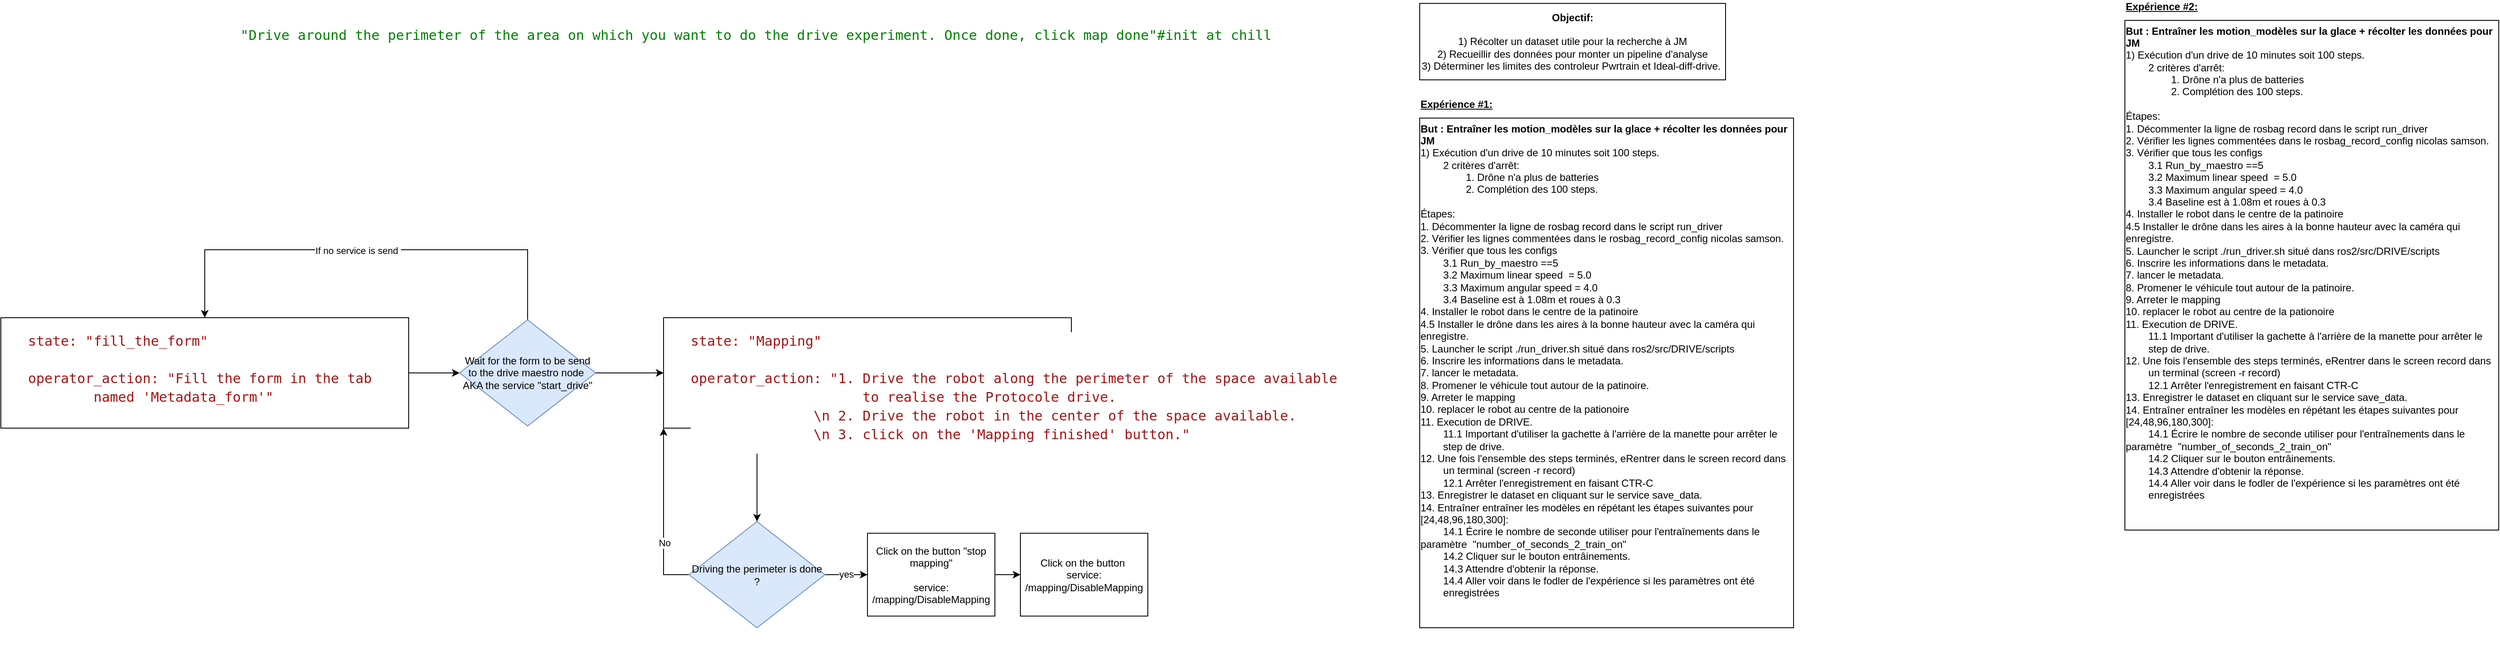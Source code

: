 <mxfile version="24.7.5" pages="2">
  <diagram name="Page-1" id="3MiRiedM9orWzfm-fdRs">
    <mxGraphModel dx="-757" dy="2786" grid="1" gridSize="10" guides="1" tooltips="1" connect="1" arrows="1" fold="1" page="1" pageScale="1" pageWidth="850" pageHeight="1100" math="1" shadow="0">
      <root>
        <mxCell id="0" />
        <mxCell id="1" parent="0" />
        <mxCell id="EP3M93mqWaZ2E0XbNzZ0-1" value="&lt;div style=&quot;color: #000000;background-color: #ffffff;font-family: &#39;Droid Sans Mono&#39;, &#39;monospace&#39;, monospace;font-weight: normal;font-size: 16px;line-height: 22px;white-space: pre;&quot;&gt;&lt;div&gt;&lt;span style=&quot;color: #008000;&quot;&gt;&quot;Drive around the perimeter of the area on which you want to do the drive experiment. Once done, click map done&quot;#init at chill&lt;/span&gt;&lt;/div&gt;&lt;/div&gt;" style="text;whiteSpace=wrap;html=1;" parent="1" vertex="1">
          <mxGeometry x="2050" y="-2150" width="560" height="50" as="geometry" />
        </mxCell>
        <mxCell id="ozFVwW1AxPUFibKKrXLP-5" style="edgeStyle=orthogonalEdgeStyle;rounded=0;orthogonalLoop=1;jettySize=auto;html=1;entryX=0;entryY=0.5;entryDx=0;entryDy=0;exitX=1;exitY=0.5;exitDx=0;exitDy=0;" parent="1" source="ozFVwW1AxPUFibKKrXLP-2" target="ozFVwW1AxPUFibKKrXLP-4" edge="1">
          <mxGeometry relative="1" as="geometry">
            <mxPoint x="2250" y="-1730" as="sourcePoint" />
          </mxGeometry>
        </mxCell>
        <mxCell id="ozFVwW1AxPUFibKKrXLP-11" style="edgeStyle=orthogonalEdgeStyle;rounded=0;orthogonalLoop=1;jettySize=auto;html=1;" parent="1" source="ozFVwW1AxPUFibKKrXLP-4" target="ozFVwW1AxPUFibKKrXLP-9" edge="1">
          <mxGeometry relative="1" as="geometry" />
        </mxCell>
        <mxCell id="ozFVwW1AxPUFibKKrXLP-12" style="edgeStyle=orthogonalEdgeStyle;rounded=0;orthogonalLoop=1;jettySize=auto;html=1;entryX=0.5;entryY=0;entryDx=0;entryDy=0;" parent="1" source="ozFVwW1AxPUFibKKrXLP-4" target="ozFVwW1AxPUFibKKrXLP-2" edge="1">
          <mxGeometry relative="1" as="geometry">
            <Array as="points">
              <mxPoint x="2390" y="-1880" />
              <mxPoint x="2010" y="-1880" />
            </Array>
          </mxGeometry>
        </mxCell>
        <mxCell id="ozFVwW1AxPUFibKKrXLP-13" value="If no service is send&amp;nbsp;" style="edgeLabel;html=1;align=center;verticalAlign=middle;resizable=0;points=[];" parent="ozFVwW1AxPUFibKKrXLP-12" vertex="1" connectable="0">
          <mxGeometry x="0.043" y="1" relative="1" as="geometry">
            <mxPoint as="offset" />
          </mxGeometry>
        </mxCell>
        <mxCell id="ozFVwW1AxPUFibKKrXLP-4" value="Wait for the form to be send to the drive maestro node&amp;nbsp;&lt;div&gt;AKA the service &quot;start_drive&quot;&lt;/div&gt;" style="rhombus;whiteSpace=wrap;html=1;fillColor=#dae8fc;strokeColor=#6c8ebf;" parent="1" vertex="1">
          <mxGeometry x="2310" y="-1797.5" width="160" height="125" as="geometry" />
        </mxCell>
        <mxCell id="ozFVwW1AxPUFibKKrXLP-7" value="" style="group" parent="1" vertex="1" connectable="0">
          <mxGeometry x="1770" y="-1800" width="480" height="160" as="geometry" />
        </mxCell>
        <mxCell id="ozFVwW1AxPUFibKKrXLP-2" value="" style="rounded=0;whiteSpace=wrap;html=1;" parent="ozFVwW1AxPUFibKKrXLP-7" vertex="1">
          <mxGeometry width="480" height="130" as="geometry" />
        </mxCell>
        <mxCell id="ozFVwW1AxPUFibKKrXLP-3" value="&lt;div style=&quot;color: #000000;background-color: #ffffff;font-family: &#39;Droid Sans Mono&#39;, &#39;monospace&#39;, monospace;font-weight: normal;font-size: 16px;line-height: 22px;white-space: pre;&quot;&gt;&lt;div&gt;&lt;span style=&quot;color: #a31515;&quot;&gt;state: &quot;fill_the_form&quot;&lt;/span&gt;&lt;/div&gt;&lt;div&gt;&lt;span style=&quot;color: #a31515;&quot;&gt;&lt;br&gt;&lt;/span&gt;&lt;/div&gt;&lt;div&gt;&lt;span style=&quot;color: #a31515;&quot;&gt;operator_action: &lt;/span&gt;&lt;span style=&quot;color: rgb(163, 21, 21);&quot;&gt;&quot;Fill the form in the tab &lt;/span&gt;&lt;/div&gt;&lt;div&gt;&lt;span style=&quot;color: rgb(163, 21, 21);&quot;&gt;&lt;span style=&quot;white-space: pre;&quot;&gt;&#x9;&lt;/span&gt;named &#39;Metadata_form&#39;&quot;&lt;/span&gt;&lt;/div&gt;&lt;/div&gt;" style="text;whiteSpace=wrap;html=1;" parent="ozFVwW1AxPUFibKKrXLP-7" vertex="1">
          <mxGeometry x="30" y="10" width="160" height="150" as="geometry" />
        </mxCell>
        <mxCell id="ozFVwW1AxPUFibKKrXLP-8" value="" style="group" parent="1" vertex="1" connectable="0">
          <mxGeometry x="2550" y="-1800" width="480" height="160" as="geometry" />
        </mxCell>
        <mxCell id="ozFVwW1AxPUFibKKrXLP-9" value="" style="rounded=0;whiteSpace=wrap;html=1;" parent="ozFVwW1AxPUFibKKrXLP-8" vertex="1">
          <mxGeometry width="480" height="130" as="geometry" />
        </mxCell>
        <mxCell id="ozFVwW1AxPUFibKKrXLP-10" value="&lt;div style=&quot;color: #000000;background-color: #ffffff;font-family: &#39;Droid Sans Mono&#39;, &#39;monospace&#39;, monospace;font-weight: normal;font-size: 16px;line-height: 22px;white-space: pre;&quot;&gt;&lt;div&gt;&lt;span style=&quot;color: #a31515;&quot;&gt;state: &quot;Mapping&quot;&lt;/span&gt;&lt;/div&gt;&lt;div&gt;&lt;span style=&quot;color: #a31515;&quot;&gt;&lt;br&gt;&lt;/span&gt;&lt;/div&gt;&lt;div&gt;&lt;span style=&quot;color: #a31515;&quot;&gt;operator_action: &lt;/span&gt;&lt;span style=&quot;color: rgb(163, 21, 21);&quot;&gt;&quot;1. Drive the robot along the perimeter of the space available&lt;br/&gt;&lt;span style=&quot;white-space: pre;&quot;&gt;&#x9;&lt;/span&gt;&lt;span style=&quot;white-space: pre;&quot;&gt;&#x9;&lt;/span&gt;     to realise the Protocole drive.&lt;/span&gt;&lt;/div&gt;&lt;div&gt;&lt;span style=&quot;color: rgb(163, 21, 21);&quot;&gt;&lt;span style=&quot;white-space: pre;&quot;&gt;&#x9;&lt;/span&gt;       \n 2. Drive the robot in the center of the space available. &lt;/span&gt;&lt;/div&gt;&lt;div&gt;&lt;span style=&quot;color: rgb(163, 21, 21);&quot;&gt;&lt;span style=&quot;white-space: pre;&quot;&gt;&#x9;&lt;/span&gt;       \n 3. click on the &#39;Mapping finished&#39; button.&quot;&lt;/span&gt;&lt;br&gt;&lt;/div&gt;&lt;div style=&quot;line-height: 22px;&quot;&gt;&lt;div&gt;        &lt;/div&gt;&lt;/div&gt;&lt;/div&gt;" style="text;whiteSpace=wrap;html=1;" parent="ozFVwW1AxPUFibKKrXLP-8" vertex="1">
          <mxGeometry x="30" y="10" width="160" height="150" as="geometry" />
        </mxCell>
        <mxCell id="ozFVwW1AxPUFibKKrXLP-17" style="edgeStyle=orthogonalEdgeStyle;rounded=0;orthogonalLoop=1;jettySize=auto;html=1;" parent="1" source="ozFVwW1AxPUFibKKrXLP-14" target="ozFVwW1AxPUFibKKrXLP-21" edge="1">
          <mxGeometry relative="1" as="geometry">
            <mxPoint x="2870" y="-1497.5" as="targetPoint" />
          </mxGeometry>
        </mxCell>
        <mxCell id="ozFVwW1AxPUFibKKrXLP-18" value="yes" style="edgeLabel;html=1;align=center;verticalAlign=middle;resizable=0;points=[];" parent="ozFVwW1AxPUFibKKrXLP-17" vertex="1" connectable="0">
          <mxGeometry x="-0.003" y="1" relative="1" as="geometry">
            <mxPoint as="offset" />
          </mxGeometry>
        </mxCell>
        <mxCell id="ozFVwW1AxPUFibKKrXLP-19" style="edgeStyle=orthogonalEdgeStyle;rounded=0;orthogonalLoop=1;jettySize=auto;html=1;entryX=0;entryY=1;entryDx=0;entryDy=0;" parent="1" source="ozFVwW1AxPUFibKKrXLP-14" target="ozFVwW1AxPUFibKKrXLP-9" edge="1">
          <mxGeometry relative="1" as="geometry">
            <mxPoint x="2556" y="-1580" as="targetPoint" />
            <Array as="points">
              <mxPoint x="2550" y="-1497" />
            </Array>
          </mxGeometry>
        </mxCell>
        <mxCell id="ozFVwW1AxPUFibKKrXLP-20" value="No" style="edgeLabel;html=1;align=center;verticalAlign=middle;resizable=0;points=[];" parent="ozFVwW1AxPUFibKKrXLP-19" vertex="1" connectable="0">
          <mxGeometry x="-0.33" y="-1" relative="1" as="geometry">
            <mxPoint as="offset" />
          </mxGeometry>
        </mxCell>
        <mxCell id="ozFVwW1AxPUFibKKrXLP-14" value="Driving the perimeter is done ?" style="rhombus;whiteSpace=wrap;html=1;fillColor=#dae8fc;strokeColor=#6c8ebf;" parent="1" vertex="1">
          <mxGeometry x="2580" y="-1560" width="160" height="125" as="geometry" />
        </mxCell>
        <mxCell id="ozFVwW1AxPUFibKKrXLP-16" style="edgeStyle=orthogonalEdgeStyle;rounded=0;orthogonalLoop=1;jettySize=auto;html=1;entryX=0.5;entryY=0;entryDx=0;entryDy=0;" parent="1" source="ozFVwW1AxPUFibKKrXLP-10" target="ozFVwW1AxPUFibKKrXLP-14" edge="1">
          <mxGeometry relative="1" as="geometry" />
        </mxCell>
        <mxCell id="ozFVwW1AxPUFibKKrXLP-23" value="" style="edgeStyle=orthogonalEdgeStyle;rounded=0;orthogonalLoop=1;jettySize=auto;html=1;" parent="1" source="ozFVwW1AxPUFibKKrXLP-21" target="ozFVwW1AxPUFibKKrXLP-22" edge="1">
          <mxGeometry relative="1" as="geometry" />
        </mxCell>
        <mxCell id="ozFVwW1AxPUFibKKrXLP-21" value="Click on the button &quot;stop mapping&quot;&lt;div&gt;&lt;br&gt;&lt;/div&gt;&lt;div&gt;service: /mapping/DisableMapping&lt;/div&gt;" style="rounded=0;whiteSpace=wrap;html=1;" parent="1" vertex="1">
          <mxGeometry x="2790" y="-1546.25" width="150" height="97.5" as="geometry" />
        </mxCell>
        <mxCell id="ozFVwW1AxPUFibKKrXLP-22" value="Click on the button&amp;nbsp;&lt;div&gt;service: /mapping/DisableMapping&lt;/div&gt;" style="rounded=0;whiteSpace=wrap;html=1;" parent="1" vertex="1">
          <mxGeometry x="2970" y="-1546.25" width="150" height="97.5" as="geometry" />
        </mxCell>
        <mxCell id="5QYwEwjLCPdsJLMV9Rvk-4" value="&lt;b&gt;Objectif:&lt;/b&gt;&lt;div&gt;&lt;b&gt;&lt;br&gt;&lt;/b&gt;&lt;/div&gt;&lt;div&gt;1) Récolter un dataset utile pour la recherche à JM&lt;/div&gt;&lt;div&gt;2) Recueillir des données pour monter un pipeline d&#39;analyse&lt;/div&gt;&lt;div&gt;3) Déterminer les limites des controleur Pwrtrain et Ideal-diff-drive.&lt;span style=&quot;background-color: initial;&quot;&gt;&amp;nbsp;&lt;/span&gt;&lt;/div&gt;" style="rounded=0;whiteSpace=wrap;html=1;" vertex="1" parent="1">
          <mxGeometry x="3440" y="-2170" width="360" height="90" as="geometry" />
        </mxCell>
        <mxCell id="5QYwEwjLCPdsJLMV9Rvk-5" value="&lt;div style=&quot;text-align: left;&quot;&gt;&lt;b style=&quot;background-color: initial;&quot;&gt;&lt;u&gt;Expérience #1:&lt;/u&gt;&lt;/b&gt;&lt;/div&gt;&lt;div style=&quot;text-align: left;&quot;&gt;&lt;br&gt;&lt;/div&gt;&lt;div style=&quot;text-align: left;&quot;&gt;&lt;b&gt;But : Entraîner les motion_modèles sur la glace + récolter les données pour JM&amp;nbsp;&lt;/b&gt;&lt;/div&gt;&lt;div style=&quot;text-align: left;&quot;&gt;1) Exécution d&#39;un drive de 10 minutes soit 100 steps.&lt;/div&gt;&lt;div style=&quot;text-align: left;&quot;&gt;&lt;span style=&quot;white-space: pre;&quot;&gt;&#x9;&lt;/span&gt;2 critères d&#39;arrêt:&amp;nbsp;&lt;/div&gt;&lt;div style=&quot;text-align: left;&quot;&gt;&lt;span style=&quot;white-space: pre;&quot;&gt;&#x9;&lt;span style=&quot;white-space: pre;&quot;&gt;&#x9;&lt;/span&gt;&lt;/span&gt;1. Drône n&#39;a plus de batteries&lt;/div&gt;&lt;div style=&quot;text-align: left;&quot;&gt;&lt;span style=&quot;white-space: pre;&quot;&gt;&#x9;&lt;span style=&quot;white-space: pre;&quot;&gt;&#x9;&lt;/span&gt;&lt;/span&gt;2. Complétion des 100 steps.&lt;/div&gt;&lt;div style=&quot;text-align: left;&quot;&gt;&lt;br&gt;&lt;/div&gt;&lt;div style=&quot;text-align: left;&quot;&gt;Étapes:&lt;/div&gt;&lt;div style=&quot;text-align: left;&quot;&gt;1. Décommenter la ligne de rosbag record dans le script run_driver&lt;/div&gt;&lt;div style=&quot;text-align: left;&quot;&gt;2. Vérifier les lignes commentées dans le rosbag_record_config nicolas samson.&amp;nbsp;&lt;/div&gt;&lt;div style=&quot;text-align: left;&quot;&gt;3. Vérifier que tous les configs&amp;nbsp;&lt;/div&gt;&lt;div style=&quot;text-align: left;&quot;&gt;&lt;span style=&quot;white-space: pre;&quot;&gt;&#x9;&lt;/span&gt;3.1 Run_by_maestro ==5&amp;nbsp;&lt;/div&gt;&lt;div style=&quot;text-align: left;&quot;&gt;&lt;span style=&quot;white-space: pre;&quot;&gt;&#x9;&lt;/span&gt;3.2 Maximum linear speed&amp;nbsp; = 5.0&lt;/div&gt;&lt;div style=&quot;text-align: left;&quot;&gt;&lt;span style=&quot;white-space: pre;&quot;&gt;&#x9;&lt;/span&gt;3.3 Maximum angular speed = 4.0&lt;/div&gt;&lt;div style=&quot;text-align: left;&quot;&gt;&lt;span style=&quot;white-space: pre;&quot;&gt;&#x9;&lt;/span&gt;3.4 Baseline est à 1.08m et roues à 0.3&lt;/div&gt;&lt;div style=&quot;text-align: left;&quot;&gt;4. Installer le robot dans le centre de la patinoire&lt;/div&gt;&lt;div style=&quot;text-align: left;&quot;&gt;4.5 Installer le drône dans les aires à la bonne hauteur avec la caméra qui enregistre.&amp;nbsp;&lt;/div&gt;&lt;div style=&quot;text-align: left;&quot;&gt;5. Launcher le script ./run_driver.sh situé dans ros2/src/DRIVE/scripts&lt;/div&gt;&lt;div style=&quot;text-align: left;&quot;&gt;6. Inscrire les informations dans le metadata.&lt;/div&gt;&lt;div style=&quot;text-align: left;&quot;&gt;7. lancer le metadata.&amp;nbsp;&lt;/div&gt;&lt;div style=&quot;text-align: left;&quot;&gt;8. Promener le véhicule tout autour de la patinoire.&amp;nbsp;&lt;/div&gt;&lt;div style=&quot;text-align: left;&quot;&gt;9. Arreter le mapping&amp;nbsp;&lt;/div&gt;&lt;div style=&quot;text-align: left;&quot;&gt;10. replacer le robot au centre de la pationoire&amp;nbsp;&lt;/div&gt;&lt;div style=&quot;text-align: left;&quot;&gt;11. Execution de DRIVE.&amp;nbsp;&lt;/div&gt;&lt;div style=&quot;text-align: left;&quot;&gt;&lt;span style=&quot;white-space: pre;&quot;&gt;&#x9;&lt;/span&gt;11.1 Important d&#39;utiliser la gachette à l&#39;arrière de la manette pour arrêter le &lt;span style=&quot;white-space: pre;&quot;&gt;&#x9;&lt;/span&gt;step de drive.&lt;span style=&quot;background-color: initial;&quot;&gt;&amp;nbsp;&amp;nbsp;&lt;/span&gt;&lt;/div&gt;&lt;div style=&quot;text-align: left;&quot;&gt;&lt;span style=&quot;background-color: initial;&quot;&gt;12.&amp;nbsp;&lt;/span&gt;&lt;span style=&quot;background-color: initial;&quot;&gt;Une fois l&#39;ensemble des steps terminés, e&lt;/span&gt;&lt;span style=&quot;background-color: initial;&quot;&gt;Rentrer dans le screen record dans &lt;span style=&quot;white-space: pre;&quot;&gt;&#x9;&lt;/span&gt;un terminal (screen -r record)&lt;/span&gt;&lt;/div&gt;&lt;div style=&quot;text-align: left;&quot;&gt;&lt;span style=&quot;background-color: initial;&quot;&gt;&lt;span style=&quot;white-space: pre;&quot;&gt;&#x9;&lt;/span&gt;12.1 Arrêter l&#39;enregistrement en faisant CTR-C&lt;br&gt;&lt;/span&gt;&lt;/div&gt;&lt;div style=&quot;text-align: left;&quot;&gt;13. Enregistrer le dataset en cliquant sur le service save_data.&amp;nbsp;&lt;/div&gt;&lt;div style=&quot;text-align: left;&quot;&gt;14. Entraîner entraîner les modèles en répétant les étapes suivantes pour [24,48,96,180,300]:&amp;nbsp;&lt;/div&gt;&lt;div style=&quot;text-align: left;&quot;&gt;&lt;span style=&quot;white-space: pre;&quot;&gt;&#x9;&lt;/span&gt;14.1 Écrire le nombre de seconde utiliser pour l&#39;entraînements dans le paramètre&amp;nbsp; &quot;number_of_seconds_2_train_on&quot;&amp;nbsp;&lt;br&gt;&lt;/div&gt;&lt;div style=&quot;text-align: left;&quot;&gt;&lt;span style=&quot;white-space: pre;&quot;&gt;&#x9;&lt;/span&gt;14.2 Cliquer sur le bouton entrâinements.&amp;nbsp;&lt;br&gt;&lt;/div&gt;&lt;div style=&quot;text-align: left;&quot;&gt;&lt;span style=&quot;white-space: pre;&quot;&gt;&#x9;&lt;/span&gt;14.3 Attendre d&#39;obtenir la réponse.&amp;nbsp;&lt;br&gt;&lt;/div&gt;&lt;div style=&quot;text-align: left;&quot;&gt;&lt;span style=&quot;white-space: pre;&quot;&gt;&#x9;&lt;/span&gt;14.4 Aller voir dans le fodler de l&#39;expérience si les paramètres ont été &lt;span style=&quot;white-space: pre;&quot;&gt;&#x9;&lt;/span&gt;enregistrées&lt;br&gt;&lt;/div&gt;&lt;div style=&quot;text-align: left;&quot;&gt;&lt;br&gt;&lt;/div&gt;&lt;div style=&quot;text-align: left;&quot;&gt;&lt;br&gt;&lt;/div&gt;&lt;div style=&quot;text-align: left;&quot;&gt;&lt;br&gt;&lt;/div&gt;&lt;div&gt;&lt;br&gt;&lt;/div&gt;" style="rounded=0;whiteSpace=wrap;html=1;" vertex="1" parent="1">
          <mxGeometry x="3440" y="-2035" width="440" height="600" as="geometry" />
        </mxCell>
        <mxCell id="5QYwEwjLCPdsJLMV9Rvk-6" value="&lt;div style=&quot;text-align: left;&quot;&gt;&lt;b style=&quot;background-color: initial;&quot;&gt;&lt;u&gt;Expérience #2:&lt;/u&gt;&lt;/b&gt;&lt;/div&gt;&lt;div style=&quot;text-align: left;&quot;&gt;&lt;br&gt;&lt;/div&gt;&lt;div style=&quot;text-align: left;&quot;&gt;&lt;b&gt;But : Entraîner les motion_modèles sur la glace + récolter les données pour JM&amp;nbsp;&lt;/b&gt;&lt;/div&gt;&lt;div style=&quot;text-align: left;&quot;&gt;1) Exécution d&#39;un drive de 10 minutes soit 100 steps.&lt;/div&gt;&lt;div style=&quot;text-align: left;&quot;&gt;&lt;span style=&quot;white-space: pre;&quot;&gt;&#x9;&lt;/span&gt;2 critères d&#39;arrêt:&amp;nbsp;&lt;/div&gt;&lt;div style=&quot;text-align: left;&quot;&gt;&lt;span style=&quot;white-space: pre;&quot;&gt;&#x9;&lt;span style=&quot;white-space: pre;&quot;&gt;&#x9;&lt;/span&gt;&lt;/span&gt;1. Drône n&#39;a plus de batteries&lt;/div&gt;&lt;div style=&quot;text-align: left;&quot;&gt;&lt;span style=&quot;white-space: pre;&quot;&gt;&#x9;&lt;span style=&quot;white-space: pre;&quot;&gt;&#x9;&lt;/span&gt;&lt;/span&gt;2. Complétion des 100 steps.&lt;/div&gt;&lt;div style=&quot;text-align: left;&quot;&gt;&lt;br&gt;&lt;/div&gt;&lt;div style=&quot;text-align: left;&quot;&gt;Étapes:&lt;/div&gt;&lt;div style=&quot;text-align: left;&quot;&gt;1. Décommenter la ligne de rosbag record dans le script run_driver&lt;/div&gt;&lt;div style=&quot;text-align: left;&quot;&gt;2. Vérifier les lignes commentées dans le rosbag_record_config nicolas samson.&amp;nbsp;&lt;/div&gt;&lt;div style=&quot;text-align: left;&quot;&gt;3. Vérifier que tous les configs&amp;nbsp;&lt;/div&gt;&lt;div style=&quot;text-align: left;&quot;&gt;&lt;span style=&quot;white-space: pre;&quot;&gt;&#x9;&lt;/span&gt;3.1 Run_by_maestro ==5&amp;nbsp;&lt;/div&gt;&lt;div style=&quot;text-align: left;&quot;&gt;&lt;span style=&quot;white-space: pre;&quot;&gt;&#x9;&lt;/span&gt;3.2 Maximum linear speed&amp;nbsp; = 5.0&lt;/div&gt;&lt;div style=&quot;text-align: left;&quot;&gt;&lt;span style=&quot;white-space: pre;&quot;&gt;&#x9;&lt;/span&gt;3.3 Maximum angular speed = 4.0&lt;/div&gt;&lt;div style=&quot;text-align: left;&quot;&gt;&lt;span style=&quot;white-space: pre;&quot;&gt;&#x9;&lt;/span&gt;3.4 Baseline est à 1.08m et roues à 0.3&lt;/div&gt;&lt;div style=&quot;text-align: left;&quot;&gt;4. Installer le robot dans le centre de la patinoire&lt;/div&gt;&lt;div style=&quot;text-align: left;&quot;&gt;4.5 Installer le drône dans les aires à la bonne hauteur avec la caméra qui enregistre.&amp;nbsp;&lt;/div&gt;&lt;div style=&quot;text-align: left;&quot;&gt;5. Launcher le script ./run_driver.sh situé dans ros2/src/DRIVE/scripts&lt;/div&gt;&lt;div style=&quot;text-align: left;&quot;&gt;6. Inscrire les informations dans le metadata.&lt;/div&gt;&lt;div style=&quot;text-align: left;&quot;&gt;7. lancer le metadata.&amp;nbsp;&lt;/div&gt;&lt;div style=&quot;text-align: left;&quot;&gt;8. Promener le véhicule tout autour de la patinoire.&amp;nbsp;&lt;/div&gt;&lt;div style=&quot;text-align: left;&quot;&gt;9. Arreter le mapping&amp;nbsp;&lt;/div&gt;&lt;div style=&quot;text-align: left;&quot;&gt;10. replacer le robot au centre de la pationoire&amp;nbsp;&lt;/div&gt;&lt;div style=&quot;text-align: left;&quot;&gt;11. Execution de DRIVE.&amp;nbsp;&lt;/div&gt;&lt;div style=&quot;text-align: left;&quot;&gt;&lt;span style=&quot;white-space: pre;&quot;&gt;&#x9;&lt;/span&gt;11.1 Important d&#39;utiliser la gachette à l&#39;arrière de la manette pour arrêter le &lt;span style=&quot;white-space: pre;&quot;&gt;&#x9;&lt;/span&gt;step de drive.&lt;span style=&quot;background-color: initial;&quot;&gt;&amp;nbsp;&amp;nbsp;&lt;/span&gt;&lt;/div&gt;&lt;div style=&quot;text-align: left;&quot;&gt;&lt;span style=&quot;background-color: initial;&quot;&gt;12.&amp;nbsp;&lt;/span&gt;&lt;span style=&quot;background-color: initial;&quot;&gt;Une fois l&#39;ensemble des steps terminés, e&lt;/span&gt;&lt;span style=&quot;background-color: initial;&quot;&gt;Rentrer dans le screen record dans &lt;span style=&quot;white-space: pre;&quot;&gt;&#x9;&lt;/span&gt;un terminal (screen -r record)&lt;/span&gt;&lt;/div&gt;&lt;div style=&quot;text-align: left;&quot;&gt;&lt;span style=&quot;background-color: initial;&quot;&gt;&lt;span style=&quot;white-space: pre;&quot;&gt;&#x9;&lt;/span&gt;12.1 Arrêter l&#39;enregistrement en faisant CTR-C&lt;br&gt;&lt;/span&gt;&lt;/div&gt;&lt;div style=&quot;text-align: left;&quot;&gt;13. Enregistrer le dataset en cliquant sur le service save_data.&amp;nbsp;&lt;/div&gt;&lt;div style=&quot;text-align: left;&quot;&gt;14. Entraîner entraîner les modèles en répétant les étapes suivantes pour [24,48,96,180,300]:&amp;nbsp;&lt;/div&gt;&lt;div style=&quot;text-align: left;&quot;&gt;&lt;span style=&quot;white-space: pre;&quot;&gt;&#x9;&lt;/span&gt;14.1 Écrire le nombre de seconde utiliser pour l&#39;entraînements dans le paramètre&amp;nbsp; &quot;number_of_seconds_2_train_on&quot;&amp;nbsp;&lt;br&gt;&lt;/div&gt;&lt;div style=&quot;text-align: left;&quot;&gt;&lt;span style=&quot;white-space: pre;&quot;&gt;&#x9;&lt;/span&gt;14.2 Cliquer sur le bouton entrâinements.&amp;nbsp;&lt;br&gt;&lt;/div&gt;&lt;div style=&quot;text-align: left;&quot;&gt;&lt;span style=&quot;white-space: pre;&quot;&gt;&#x9;&lt;/span&gt;14.3 Attendre d&#39;obtenir la réponse.&amp;nbsp;&lt;br&gt;&lt;/div&gt;&lt;div style=&quot;text-align: left;&quot;&gt;&lt;span style=&quot;white-space: pre;&quot;&gt;&#x9;&lt;/span&gt;14.4 Aller voir dans le fodler de l&#39;expérience si les paramètres ont été &lt;span style=&quot;white-space: pre;&quot;&gt;&#x9;&lt;/span&gt;enregistrées&lt;br&gt;&lt;/div&gt;&lt;div style=&quot;text-align: left;&quot;&gt;&lt;br&gt;&lt;/div&gt;&lt;div style=&quot;text-align: left;&quot;&gt;&lt;br&gt;&lt;/div&gt;&lt;div style=&quot;text-align: left;&quot;&gt;&lt;br&gt;&lt;/div&gt;&lt;div&gt;&lt;br&gt;&lt;/div&gt;" style="rounded=0;whiteSpace=wrap;html=1;" vertex="1" parent="1">
          <mxGeometry x="4270" y="-2150" width="440" height="600" as="geometry" />
        </mxCell>
      </root>
    </mxGraphModel>
  </diagram>
  <diagram id="FcyzHgAc5FLklQu90Urz" name="Page-2">
    <mxGraphModel dx="2233" dy="3044" grid="1" gridSize="10" guides="1" tooltips="1" connect="1" arrows="1" fold="1" page="1" pageScale="1" pageWidth="850" pageHeight="1100" math="0" shadow="0">
      <root>
        <mxCell id="0" />
        <mxCell id="1" parent="0" />
        <mxCell id="TJi5ppFv-0jMX6Hw5mFQ-1" value="" style="rounded=0;whiteSpace=wrap;html=1;fillColor=#d5e8d4;strokeColor=#82b366;" parent="1" vertex="1">
          <mxGeometry x="5870" y="-970" width="200" height="455" as="geometry" />
        </mxCell>
        <mxCell id="TJi5ppFv-0jMX6Hw5mFQ-2" value="" style="rounded=0;whiteSpace=wrap;html=1;fillColor=#dae8fc;strokeColor=#6c8ebf;" parent="1" vertex="1">
          <mxGeometry x="5670" y="-970" width="200" height="455" as="geometry" />
        </mxCell>
        <mxCell id="TJi5ppFv-0jMX6Hw5mFQ-3" value="" style="rounded=0;whiteSpace=wrap;html=1;fillColor=#f8cecc;strokeColor=#b85450;" parent="1" vertex="1">
          <mxGeometry x="5465" y="-970" width="200" height="455" as="geometry" />
        </mxCell>
        <mxCell id="TJi5ppFv-0jMX6Hw5mFQ-4" value="" style="rounded=0;whiteSpace=wrap;html=1;" parent="1" vertex="1">
          <mxGeometry x="5100" y="-965" width="200" height="455" as="geometry" />
        </mxCell>
        <mxCell id="TJi5ppFv-0jMX6Hw5mFQ-5" value="" style="group" parent="1" vertex="1" connectable="0">
          <mxGeometry x="100" y="90" width="90" height="770" as="geometry" />
        </mxCell>
        <mxCell id="TJi5ppFv-0jMX6Hw5mFQ-6" value="" style="rounded=0;whiteSpace=wrap;html=1;fillColor=#dae8fc;strokeColor=#6c8ebf;connectable=0;" parent="TJi5ppFv-0jMX6Hw5mFQ-5" vertex="1">
          <mxGeometry x="-190" y="-120" width="280" height="890" as="geometry" />
        </mxCell>
        <mxCell id="TJi5ppFv-0jMX6Hw5mFQ-7" value="&lt;br&gt;ICP euler" style="strokeWidth=2;html=1;shape=mxgraph.flowchart.database;whiteSpace=wrap;" parent="TJi5ppFv-0jMX6Hw5mFQ-5" vertex="1">
          <mxGeometry y="75" width="60" height="60" as="geometry" />
        </mxCell>
        <mxCell id="TJi5ppFv-0jMX6Hw5mFQ-8" value="ICP Y" style="strokeWidth=2;html=1;shape=mxgraph.flowchart.database;whiteSpace=wrap;" parent="TJi5ppFv-0jMX6Hw5mFQ-5" vertex="1">
          <mxGeometry y="40" width="60" height="60" as="geometry" />
        </mxCell>
        <mxCell id="TJi5ppFv-0jMX6Hw5mFQ-9" value="ICP X" style="strokeWidth=2;html=1;shape=mxgraph.flowchart.database;whiteSpace=wrap;" parent="TJi5ppFv-0jMX6Hw5mFQ-5" vertex="1">
          <mxGeometry width="60" height="60" as="geometry" />
        </mxCell>
        <mxCell id="TJi5ppFv-0jMX6Hw5mFQ-10" value="&lt;h2&gt;warthog_ice_dataframe.pkl&lt;/h2&gt;" style="text;html=1;align=center;verticalAlign=middle;whiteSpace=wrap;rounded=0;" parent="TJi5ppFv-0jMX6Hw5mFQ-5" vertex="1">
          <mxGeometry x="-60" y="-110" width="60" height="30" as="geometry" />
        </mxCell>
        <mxCell id="TJi5ppFv-0jMX6Hw5mFQ-11" value="" style="rounded=0;whiteSpace=wrap;html=1;fillColor=#dae8fc;strokeColor=#6c8ebf;connectable=0;" parent="1" vertex="1">
          <mxGeometry x="1490" y="-30" width="280" height="890" as="geometry" />
        </mxCell>
        <mxCell id="TJi5ppFv-0jMX6Hw5mFQ-12" value="" style="rounded=0;whiteSpace=wrap;html=1;fillColor=#fff2cc;strokeColor=#d6b656;connectable=0;" parent="1" vertex="1">
          <mxGeometry x="910" y="-30" width="580" height="890" as="geometry" />
        </mxCell>
        <mxCell id="TJi5ppFv-0jMX6Hw5mFQ-13" value="" style="rounded=0;whiteSpace=wrap;html=1;fillColor=#dae8fc;strokeColor=#6c8ebf;connectable=0;" parent="1" vertex="1">
          <mxGeometry x="630" y="-30" width="280" height="890" as="geometry" />
        </mxCell>
        <mxCell id="TJi5ppFv-0jMX6Hw5mFQ-14" value="" style="rounded=0;whiteSpace=wrap;html=1;fillColor=#fff2cc;strokeColor=#d6b656;connectable=0;" parent="1" vertex="1">
          <mxGeometry x="190" y="-30" width="440" height="890" as="geometry" />
        </mxCell>
        <mxCell id="TJi5ppFv-0jMX6Hw5mFQ-15" style="edgeStyle=orthogonalEdgeStyle;rounded=0;orthogonalLoop=1;jettySize=auto;html=1;" parent="1" source="TJi5ppFv-0jMX6Hw5mFQ-8" target="TJi5ppFv-0jMX6Hw5mFQ-29" edge="1">
          <mxGeometry relative="1" as="geometry" />
        </mxCell>
        <mxCell id="TJi5ppFv-0jMX6Hw5mFQ-16" style="edgeStyle=orthogonalEdgeStyle;rounded=0;orthogonalLoop=1;jettySize=auto;html=1;entryX=0;entryY=0.25;entryDx=0;entryDy=0;" parent="1" source="TJi5ppFv-0jMX6Hw5mFQ-17" target="TJi5ppFv-0jMX6Hw5mFQ-28" edge="1">
          <mxGeometry relative="1" as="geometry" />
        </mxCell>
        <mxCell id="TJi5ppFv-0jMX6Hw5mFQ-17" value="Wheel left encoder" style="strokeWidth=2;html=1;shape=mxgraph.flowchart.database;whiteSpace=wrap;" parent="1" vertex="1">
          <mxGeometry x="100" y="340" width="60" height="70" as="geometry" />
        </mxCell>
        <mxCell id="TJi5ppFv-0jMX6Hw5mFQ-18" style="edgeStyle=orthogonalEdgeStyle;rounded=0;orthogonalLoop=1;jettySize=auto;html=1;entryX=0;entryY=0.75;entryDx=0;entryDy=0;" parent="1" source="TJi5ppFv-0jMX6Hw5mFQ-19" target="TJi5ppFv-0jMX6Hw5mFQ-28" edge="1">
          <mxGeometry relative="1" as="geometry" />
        </mxCell>
        <mxCell id="TJi5ppFv-0jMX6Hw5mFQ-19" value="Wheel right encoder" style="strokeWidth=2;html=1;shape=mxgraph.flowchart.database;whiteSpace=wrap;" parent="1" vertex="1">
          <mxGeometry x="100" y="430" width="60" height="60" as="geometry" />
        </mxCell>
        <mxCell id="TJi5ppFv-0jMX6Hw5mFQ-20" value="Ideal diff drive" style="rounded=0;whiteSpace=wrap;html=1;" parent="1" vertex="1">
          <mxGeometry x="450" y="390" width="120" height="60" as="geometry" />
        </mxCell>
        <mxCell id="TJi5ppFv-0jMX6Hw5mFQ-21" value="" style="group" parent="1" vertex="1" connectable="0">
          <mxGeometry x="750" y="340" width="60" height="140" as="geometry" />
        </mxCell>
        <mxCell id="TJi5ppFv-0jMX6Hw5mFQ-22" value="idd_v_yaw" style="strokeWidth=2;html=1;shape=mxgraph.flowchart.database;whiteSpace=wrap;" parent="TJi5ppFv-0jMX6Hw5mFQ-21" vertex="1">
          <mxGeometry y="80" width="60" height="60" as="geometry" />
        </mxCell>
        <mxCell id="TJi5ppFv-0jMX6Hw5mFQ-23" value="idd_v_y" style="strokeWidth=2;html=1;shape=mxgraph.flowchart.database;whiteSpace=wrap;" parent="TJi5ppFv-0jMX6Hw5mFQ-21" vertex="1">
          <mxGeometry y="40" width="60" height="60" as="geometry" />
        </mxCell>
        <mxCell id="TJi5ppFv-0jMX6Hw5mFQ-24" value="idd_v_x" style="strokeWidth=2;html=1;shape=mxgraph.flowchart.database;whiteSpace=wrap;" parent="TJi5ppFv-0jMX6Hw5mFQ-21" vertex="1">
          <mxGeometry width="60" height="60" as="geometry" />
        </mxCell>
        <mxCell id="TJi5ppFv-0jMX6Hw5mFQ-25" style="edgeStyle=orthogonalEdgeStyle;rounded=0;orthogonalLoop=1;jettySize=auto;html=1;entryX=0;entryY=0.5;entryDx=0;entryDy=0;entryPerimeter=0;" parent="1" source="TJi5ppFv-0jMX6Hw5mFQ-20" target="TJi5ppFv-0jMX6Hw5mFQ-23" edge="1">
          <mxGeometry relative="1" as="geometry" />
        </mxCell>
        <mxCell id="TJi5ppFv-0jMX6Hw5mFQ-26" style="edgeStyle=orthogonalEdgeStyle;rounded=0;orthogonalLoop=1;jettySize=auto;html=1;" parent="1" source="TJi5ppFv-0jMX6Hw5mFQ-28" target="TJi5ppFv-0jMX6Hw5mFQ-20" edge="1">
          <mxGeometry relative="1" as="geometry" />
        </mxCell>
        <mxCell id="TJi5ppFv-0jMX6Hw5mFQ-27" value="left wheel vel&lt;br&gt;&lt;br&gt;rigth wheel vel" style="edgeLabel;html=1;align=center;verticalAlign=middle;resizable=0;points=[];" parent="TJi5ppFv-0jMX6Hw5mFQ-26" vertex="1" connectable="0">
          <mxGeometry x="-0.397" y="1" relative="1" as="geometry">
            <mxPoint x="14" y="1" as="offset" />
          </mxGeometry>
        </mxCell>
        <mxCell id="TJi5ppFv-0jMX6Hw5mFQ-28" value="Compute_wheel_vel" style="rounded=0;whiteSpace=wrap;html=1;" parent="1" vertex="1">
          <mxGeometry x="210" y="390" width="120" height="60" as="geometry" />
        </mxCell>
        <mxCell id="TJi5ppFv-0jMX6Hw5mFQ-29" value="compute_icp_based_velocity" style="rounded=1;whiteSpace=wrap;html=1;absoluteArcSize=1;arcSize=14;strokeWidth=2;" parent="1" vertex="1">
          <mxGeometry x="240" y="135" width="170" height="50" as="geometry" />
        </mxCell>
        <mxCell id="TJi5ppFv-0jMX6Hw5mFQ-30" value="" style="group" parent="1" vertex="1" connectable="0">
          <mxGeometry x="650" y="45" width="60" height="140" as="geometry" />
        </mxCell>
        <mxCell id="TJi5ppFv-0jMX6Hw5mFQ-31" value="icp_omega" style="strokeWidth=2;html=1;shape=mxgraph.flowchart.database;whiteSpace=wrap;" parent="TJi5ppFv-0jMX6Hw5mFQ-30" vertex="1">
          <mxGeometry y="80" width="60" height="60" as="geometry" />
        </mxCell>
        <mxCell id="TJi5ppFv-0jMX6Hw5mFQ-32" value="icp_v_y" style="strokeWidth=2;html=1;shape=mxgraph.flowchart.database;whiteSpace=wrap;" parent="TJi5ppFv-0jMX6Hw5mFQ-30" vertex="1">
          <mxGeometry y="40" width="60" height="60" as="geometry" />
        </mxCell>
        <mxCell id="TJi5ppFv-0jMX6Hw5mFQ-33" value="icp_v_x" style="strokeWidth=2;html=1;shape=mxgraph.flowchart.database;whiteSpace=wrap;" parent="TJi5ppFv-0jMX6Hw5mFQ-30" vertex="1">
          <mxGeometry width="60" height="60" as="geometry" />
        </mxCell>
        <mxCell id="TJi5ppFv-0jMX6Hw5mFQ-34" style="edgeStyle=orthogonalEdgeStyle;rounded=0;orthogonalLoop=1;jettySize=auto;html=1;entryX=0;entryY=0.5;entryDx=0;entryDy=0;entryPerimeter=0;" parent="1" source="TJi5ppFv-0jMX6Hw5mFQ-29" target="TJi5ppFv-0jMX6Hw5mFQ-32" edge="1">
          <mxGeometry relative="1" as="geometry" />
        </mxCell>
        <mxCell id="TJi5ppFv-0jMX6Hw5mFQ-35" value="" style="group" parent="1" vertex="1" connectable="0">
          <mxGeometry x="100" y="520" width="60" height="140" as="geometry" />
        </mxCell>
        <mxCell id="TJi5ppFv-0jMX6Hw5mFQ-36" value="imu_z" style="strokeWidth=2;html=1;shape=mxgraph.flowchart.database;whiteSpace=wrap;" parent="TJi5ppFv-0jMX6Hw5mFQ-35" vertex="1">
          <mxGeometry y="80" width="60" height="60" as="geometry" />
        </mxCell>
        <mxCell id="TJi5ppFv-0jMX6Hw5mFQ-37" value="imu_y" style="strokeWidth=2;html=1;shape=mxgraph.flowchart.database;whiteSpace=wrap;" parent="TJi5ppFv-0jMX6Hw5mFQ-35" vertex="1">
          <mxGeometry y="40" width="60" height="60" as="geometry" />
        </mxCell>
        <mxCell id="TJi5ppFv-0jMX6Hw5mFQ-38" value="imu_x" style="strokeWidth=2;html=1;shape=mxgraph.flowchart.database;whiteSpace=wrap;" parent="TJi5ppFv-0jMX6Hw5mFQ-35" vertex="1">
          <mxGeometry width="60" height="60" as="geometry" />
        </mxCell>
        <mxCell id="TJi5ppFv-0jMX6Hw5mFQ-39" value="" style="group" parent="1" vertex="1" connectable="0">
          <mxGeometry x="750" y="510" width="60" height="140" as="geometry" />
        </mxCell>
        <mxCell id="TJi5ppFv-0jMX6Hw5mFQ-40" value="imu_z" style="strokeWidth=2;html=1;shape=mxgraph.flowchart.database;whiteSpace=wrap;" parent="TJi5ppFv-0jMX6Hw5mFQ-39" vertex="1">
          <mxGeometry y="80" width="60" height="60" as="geometry" />
        </mxCell>
        <mxCell id="TJi5ppFv-0jMX6Hw5mFQ-41" value="imu_y" style="strokeWidth=2;html=1;shape=mxgraph.flowchart.database;whiteSpace=wrap;" parent="TJi5ppFv-0jMX6Hw5mFQ-39" vertex="1">
          <mxGeometry y="40" width="60" height="60" as="geometry" />
        </mxCell>
        <mxCell id="TJi5ppFv-0jMX6Hw5mFQ-42" value="imu_x" style="strokeWidth=2;html=1;shape=mxgraph.flowchart.database;whiteSpace=wrap;" parent="TJi5ppFv-0jMX6Hw5mFQ-39" vertex="1">
          <mxGeometry width="60" height="60" as="geometry" />
        </mxCell>
        <mxCell id="TJi5ppFv-0jMX6Hw5mFQ-43" style="edgeStyle=orthogonalEdgeStyle;rounded=0;orthogonalLoop=1;jettySize=auto;html=1;entryX=0;entryY=0.5;entryDx=0;entryDy=0;entryPerimeter=0;" parent="1" source="TJi5ppFv-0jMX6Hw5mFQ-37" target="TJi5ppFv-0jMX6Hw5mFQ-41" edge="1">
          <mxGeometry relative="1" as="geometry" />
        </mxCell>
        <mxCell id="TJi5ppFv-0jMX6Hw5mFQ-44" value="&lt;h1&gt;DataParser&lt;/h1&gt;" style="text;html=1;align=center;verticalAlign=middle;whiteSpace=wrap;rounded=0;" parent="1" vertex="1">
          <mxGeometry x="390" y="-20" width="60" height="30" as="geometry" />
        </mxCell>
        <mxCell id="TJi5ppFv-0jMX6Hw5mFQ-45" value="" style="group" parent="1" vertex="1" connectable="0">
          <mxGeometry x="760" y="45" width="60" height="140" as="geometry" />
        </mxCell>
        <mxCell id="TJi5ppFv-0jMX6Hw5mFQ-46" value="&lt;div&gt;&lt;br&gt;&lt;/div&gt;&lt;div&gt;&lt;br&gt;&lt;/div&gt;&lt;div&gt;icp_omega&lt;/div&gt;&lt;div&gt;=gt&lt;/div&gt;" style="strokeWidth=2;html=1;shape=mxgraph.flowchart.database;whiteSpace=wrap;" parent="TJi5ppFv-0jMX6Hw5mFQ-45" vertex="1">
          <mxGeometry y="80" width="60" height="60" as="geometry" />
        </mxCell>
        <mxCell id="TJi5ppFv-0jMX6Hw5mFQ-47" value="&lt;div&gt;&lt;br&gt;&lt;/div&gt;&lt;div&gt;icp_v_y&lt;/div&gt;&lt;div&gt;= gt&lt;br&gt;&lt;/div&gt;" style="strokeWidth=2;html=1;shape=mxgraph.flowchart.database;whiteSpace=wrap;" parent="TJi5ppFv-0jMX6Hw5mFQ-45" vertex="1">
          <mxGeometry y="40" width="60" height="60" as="geometry" />
        </mxCell>
        <mxCell id="TJi5ppFv-0jMX6Hw5mFQ-48" value="&lt;div&gt;&lt;br&gt;&lt;/div&gt;&lt;div&gt;&lt;br&gt;&lt;/div&gt;&lt;div&gt;icp_v_x&lt;/div&gt;&lt;div&gt;= gt&lt;br&gt;&lt;/div&gt;" style="strokeWidth=2;html=1;shape=mxgraph.flowchart.database;whiteSpace=wrap;" parent="TJi5ppFv-0jMX6Hw5mFQ-45" vertex="1">
          <mxGeometry width="60" height="60" as="geometry" />
        </mxCell>
        <mxCell id="TJi5ppFv-0jMX6Hw5mFQ-49" style="edgeStyle=orthogonalEdgeStyle;rounded=0;orthogonalLoop=1;jettySize=auto;html=1;exitX=0.5;exitY=1;exitDx=0;exitDy=0;exitPerimeter=0;" parent="TJi5ppFv-0jMX6Hw5mFQ-45" source="TJi5ppFv-0jMX6Hw5mFQ-48" target="TJi5ppFv-0jMX6Hw5mFQ-48" edge="1">
          <mxGeometry relative="1" as="geometry" />
        </mxCell>
        <mxCell id="TJi5ppFv-0jMX6Hw5mFQ-50" value="&lt;h1&gt;=&lt;/h1&gt;" style="text;html=1;align=center;verticalAlign=middle;whiteSpace=wrap;rounded=0;" parent="1" vertex="1">
          <mxGeometry x="704" y="102" width="60" height="30" as="geometry" />
        </mxCell>
        <mxCell id="TJi5ppFv-0jMX6Hw5mFQ-51" value="&lt;h1&gt;torch_dataset_all.pkl&lt;/h1&gt;" style="text;html=1;align=center;verticalAlign=middle;whiteSpace=wrap;rounded=0;" parent="1" vertex="1">
          <mxGeometry x="750" y="-20" width="60" height="30" as="geometry" />
        </mxCell>
        <mxCell id="TJi5ppFv-0jMX6Hw5mFQ-52" value="" style="group" parent="1" vertex="1" connectable="0">
          <mxGeometry x="100" y="730" width="60" height="140" as="geometry" />
        </mxCell>
        <mxCell id="TJi5ppFv-0jMX6Hw5mFQ-53" value="&lt;div&gt;&lt;br&gt;&lt;/div&gt;&lt;div&gt;u_wheel&lt;/div&gt;right" style="strokeWidth=2;html=1;shape=mxgraph.flowchart.database;whiteSpace=wrap;" parent="TJi5ppFv-0jMX6Hw5mFQ-52" vertex="1">
          <mxGeometry y="40" width="60" height="60" as="geometry" />
        </mxCell>
        <mxCell id="TJi5ppFv-0jMX6Hw5mFQ-54" value="&lt;div&gt;&lt;br&gt;&lt;/div&gt;&lt;div&gt;u_wheel&lt;/div&gt;left" style="strokeWidth=2;html=1;shape=mxgraph.flowchart.database;whiteSpace=wrap;" parent="TJi5ppFv-0jMX6Hw5mFQ-52" vertex="1">
          <mxGeometry width="60" height="60" as="geometry" />
        </mxCell>
        <mxCell id="TJi5ppFv-0jMX6Hw5mFQ-55" value="" style="group" parent="1" vertex="1" connectable="0">
          <mxGeometry x="750" y="730" width="60" height="140" as="geometry" />
        </mxCell>
        <mxCell id="TJi5ppFv-0jMX6Hw5mFQ-56" value="" style="group" parent="TJi5ppFv-0jMX6Hw5mFQ-55" vertex="1" connectable="0">
          <mxGeometry width="60" height="100" as="geometry" />
        </mxCell>
        <mxCell id="TJi5ppFv-0jMX6Hw5mFQ-57" value="cmd_right" style="strokeWidth=2;html=1;shape=mxgraph.flowchart.database;whiteSpace=wrap;" parent="TJi5ppFv-0jMX6Hw5mFQ-56" vertex="1">
          <mxGeometry y="40" width="60" height="60" as="geometry" />
        </mxCell>
        <mxCell id="TJi5ppFv-0jMX6Hw5mFQ-58" value="cmd_left" style="strokeWidth=2;html=1;shape=mxgraph.flowchart.database;whiteSpace=wrap;" parent="TJi5ppFv-0jMX6Hw5mFQ-56" vertex="1">
          <mxGeometry width="60" height="60" as="geometry" />
        </mxCell>
        <mxCell id="TJi5ppFv-0jMX6Hw5mFQ-59" style="edgeStyle=orthogonalEdgeStyle;rounded=0;orthogonalLoop=1;jettySize=auto;html=1;entryX=0;entryY=0.85;entryDx=0;entryDy=0;entryPerimeter=0;exitX=1;exitY=0.85;exitDx=0;exitDy=0;exitPerimeter=0;" parent="1" source="TJi5ppFv-0jMX6Hw5mFQ-54" target="TJi5ppFv-0jMX6Hw5mFQ-58" edge="1">
          <mxGeometry relative="1" as="geometry">
            <mxPoint x="740" y="780" as="targetPoint" />
          </mxGeometry>
        </mxCell>
        <mxCell id="TJi5ppFv-0jMX6Hw5mFQ-60" style="edgeStyle=orthogonalEdgeStyle;rounded=0;orthogonalLoop=1;jettySize=auto;html=1;entryX=0;entryY=0.5;entryDx=0;entryDy=0;" parent="1" source="TJi5ppFv-0jMX6Hw5mFQ-62" target="TJi5ppFv-0jMX6Hw5mFQ-67" edge="1">
          <mxGeometry relative="1" as="geometry" />
        </mxCell>
        <mxCell id="TJi5ppFv-0jMX6Hw5mFQ-61" value="PT_left_wheel_raw&lt;br&gt;&lt;br&gt;PT_right_wheel_raw" style="edgeLabel;html=1;align=center;verticalAlign=middle;resizable=0;points=[];" parent="TJi5ppFv-0jMX6Hw5mFQ-60" vertex="1" connectable="0">
          <mxGeometry x="-0.648" y="1" relative="1" as="geometry">
            <mxPoint x="39" y="1" as="offset" />
          </mxGeometry>
        </mxCell>
        <mxCell id="TJi5ppFv-0jMX6Hw5mFQ-62" value="Compute the powertrain model wheel velocities" style="rounded=1;whiteSpace=wrap;html=1;absoluteArcSize=1;arcSize=14;strokeWidth=2;" parent="1" vertex="1">
          <mxGeometry x="970" y="730" width="100" height="100" as="geometry" />
        </mxCell>
        <mxCell id="TJi5ppFv-0jMX6Hw5mFQ-63" style="edgeStyle=orthogonalEdgeStyle;rounded=0;orthogonalLoop=1;jettySize=auto;html=1;exitX=1;exitY=0.15;exitDx=0;exitDy=0;exitPerimeter=0;" parent="1" source="TJi5ppFv-0jMX6Hw5mFQ-57" target="TJi5ppFv-0jMX6Hw5mFQ-62" edge="1">
          <mxGeometry relative="1" as="geometry" />
        </mxCell>
        <mxCell id="TJi5ppFv-0jMX6Hw5mFQ-64" style="edgeStyle=orthogonalEdgeStyle;rounded=0;orthogonalLoop=1;jettySize=auto;html=1;entryX=0.5;entryY=0;entryDx=0;entryDy=0;" parent="1" source="TJi5ppFv-0jMX6Hw5mFQ-65" target="TJi5ppFv-0jMX6Hw5mFQ-62" edge="1">
          <mxGeometry relative="1" as="geometry" />
        </mxCell>
        <mxCell id="TJi5ppFv-0jMX6Hw5mFQ-65" value="powertrain_&lt;br&gt;model_config" style="strokeWidth=2;html=1;shape=mxgraph.flowchart.database;whiteSpace=wrap;" parent="1" vertex="1">
          <mxGeometry x="970" y="580" width="100" height="100" as="geometry" />
        </mxCell>
        <mxCell id="TJi5ppFv-0jMX6Hw5mFQ-66" style="edgeStyle=orthogonalEdgeStyle;rounded=0;orthogonalLoop=1;jettySize=auto;html=1;entryX=0.5;entryY=1;entryDx=0;entryDy=0;exitX=1;exitY=0.5;exitDx=0;exitDy=0;" parent="1" source="TJi5ppFv-0jMX6Hw5mFQ-67" target="TJi5ppFv-0jMX6Hw5mFQ-75" edge="1">
          <mxGeometry relative="1" as="geometry" />
        </mxCell>
        <mxCell id="TJi5ppFv-0jMX6Hw5mFQ-67" value="Limit result with minimal and maximal wheel speed observed during dataset gathering" style="rounded=1;whiteSpace=wrap;html=1;absoluteArcSize=1;arcSize=14;strokeWidth=2;" parent="1" vertex="1">
          <mxGeometry x="1190" y="730" width="100" height="100" as="geometry" />
        </mxCell>
        <mxCell id="TJi5ppFv-0jMX6Hw5mFQ-68" value="" style="group" parent="1" vertex="1" connectable="0">
          <mxGeometry x="1570" y="730" width="90" height="140" as="geometry" />
        </mxCell>
        <mxCell id="TJi5ppFv-0jMX6Hw5mFQ-69" value="" style="group" parent="TJi5ppFv-0jMX6Hw5mFQ-68" vertex="1" connectable="0">
          <mxGeometry width="90" height="100" as="geometry" />
        </mxCell>
        <mxCell id="TJi5ppFv-0jMX6Hw5mFQ-70" value="" style="group" parent="TJi5ppFv-0jMX6Hw5mFQ-69" vertex="1" connectable="0">
          <mxGeometry x="15" width="90" height="100" as="geometry" />
        </mxCell>
        <mxCell id="TJi5ppFv-0jMX6Hw5mFQ-71" value="transitory_vel_right" style="strokeWidth=2;html=1;shape=mxgraph.flowchart.database;whiteSpace=wrap;" parent="TJi5ppFv-0jMX6Hw5mFQ-70" vertex="1">
          <mxGeometry y="40" width="90" height="60" as="geometry" />
        </mxCell>
        <mxCell id="TJi5ppFv-0jMX6Hw5mFQ-72" value="transitory_vel_left_" style="strokeWidth=2;html=1;shape=mxgraph.flowchart.database;whiteSpace=wrap;" parent="TJi5ppFv-0jMX6Hw5mFQ-70" vertex="1">
          <mxGeometry width="90" height="60" as="geometry" />
        </mxCell>
        <mxCell id="TJi5ppFv-0jMX6Hw5mFQ-73" style="edgeStyle=orthogonalEdgeStyle;rounded=0;orthogonalLoop=1;jettySize=auto;html=1;exitX=0.5;exitY=1;exitDx=0;exitDy=0;exitPerimeter=0;" parent="TJi5ppFv-0jMX6Hw5mFQ-70" source="TJi5ppFv-0jMX6Hw5mFQ-72" target="TJi5ppFv-0jMX6Hw5mFQ-72" edge="1">
          <mxGeometry relative="1" as="geometry" />
        </mxCell>
        <mxCell id="TJi5ppFv-0jMX6Hw5mFQ-74" style="edgeStyle=orthogonalEdgeStyle;rounded=0;orthogonalLoop=1;jettySize=auto;html=1;entryX=0;entryY=0.15;entryDx=0;entryDy=0;entryPerimeter=0;" parent="1" source="TJi5ppFv-0jMX6Hw5mFQ-67" target="TJi5ppFv-0jMX6Hw5mFQ-71" edge="1">
          <mxGeometry relative="1" as="geometry" />
        </mxCell>
        <mxCell id="TJi5ppFv-0jMX6Hw5mFQ-75" value="IDEAL diff drive" style="rounded=1;whiteSpace=wrap;html=1;absoluteArcSize=1;arcSize=14;strokeWidth=2;" parent="1" vertex="1">
          <mxGeometry x="1280" y="610" width="100" height="100" as="geometry" />
        </mxCell>
        <mxCell id="TJi5ppFv-0jMX6Hw5mFQ-76" value="" style="group" parent="1" vertex="1" connectable="0">
          <mxGeometry x="1600" y="500" width="60" height="140" as="geometry" />
        </mxCell>
        <mxCell id="TJi5ppFv-0jMX6Hw5mFQ-77" value="pt_omega" style="strokeWidth=2;html=1;shape=mxgraph.flowchart.database;whiteSpace=wrap;" parent="TJi5ppFv-0jMX6Hw5mFQ-76" vertex="1">
          <mxGeometry y="80" width="60" height="60" as="geometry" />
        </mxCell>
        <mxCell id="TJi5ppFv-0jMX6Hw5mFQ-78" value="pt_v_y" style="strokeWidth=2;html=1;shape=mxgraph.flowchart.database;whiteSpace=wrap;" parent="TJi5ppFv-0jMX6Hw5mFQ-76" vertex="1">
          <mxGeometry y="40" width="60" height="60" as="geometry" />
        </mxCell>
        <mxCell id="TJi5ppFv-0jMX6Hw5mFQ-79" value="pt_v_x" style="strokeWidth=2;html=1;shape=mxgraph.flowchart.database;whiteSpace=wrap;" parent="TJi5ppFv-0jMX6Hw5mFQ-76" vertex="1">
          <mxGeometry width="60" height="60" as="geometry" />
        </mxCell>
        <mxCell id="TJi5ppFv-0jMX6Hw5mFQ-80" style="edgeStyle=orthogonalEdgeStyle;rounded=0;orthogonalLoop=1;jettySize=auto;html=1;entryX=0;entryY=0.5;entryDx=0;entryDy=0;entryPerimeter=0;exitX=0.5;exitY=0;exitDx=0;exitDy=0;" parent="1" source="TJi5ppFv-0jMX6Hw5mFQ-75" target="TJi5ppFv-0jMX6Hw5mFQ-78" edge="1">
          <mxGeometry relative="1" as="geometry">
            <mxPoint x="1330.04" y="590" as="sourcePoint" />
            <Array as="points">
              <mxPoint x="1330" y="570" />
            </Array>
          </mxGeometry>
        </mxCell>
        <mxCell id="TJi5ppFv-0jMX6Hw5mFQ-81" value="Impact of cliping with physical limit on the signal ?????" style="text;html=1;align=center;verticalAlign=middle;resizable=0;points=[];autosize=1;strokeColor=none;fillColor=none;fontSize=17;" parent="1" vertex="1">
          <mxGeometry x="1370" y="880" width="430" height="30" as="geometry" />
        </mxCell>
        <mxCell id="TJi5ppFv-0jMX6Hw5mFQ-82" value="" style="group" parent="1" vertex="1" connectable="0">
          <mxGeometry x="710" y="180" width="60" height="135" as="geometry" />
        </mxCell>
        <mxCell id="TJi5ppFv-0jMX6Hw5mFQ-83" value="&lt;br&gt;ICP euler" style="strokeWidth=2;html=1;shape=mxgraph.flowchart.database;whiteSpace=wrap;" parent="TJi5ppFv-0jMX6Hw5mFQ-82" vertex="1">
          <mxGeometry y="75" width="60" height="60" as="geometry" />
        </mxCell>
        <mxCell id="TJi5ppFv-0jMX6Hw5mFQ-84" value="ICP Y" style="strokeWidth=2;html=1;shape=mxgraph.flowchart.database;whiteSpace=wrap;" parent="TJi5ppFv-0jMX6Hw5mFQ-82" vertex="1">
          <mxGeometry y="40" width="60" height="60" as="geometry" />
        </mxCell>
        <mxCell id="TJi5ppFv-0jMX6Hw5mFQ-85" value="ICP X" style="strokeWidth=2;html=1;shape=mxgraph.flowchart.database;whiteSpace=wrap;" parent="TJi5ppFv-0jMX6Hw5mFQ-82" vertex="1">
          <mxGeometry width="60" height="60" as="geometry" />
        </mxCell>
        <mxCell id="TJi5ppFv-0jMX6Hw5mFQ-86" style="edgeStyle=orthogonalEdgeStyle;rounded=0;orthogonalLoop=1;jettySize=auto;html=1;exitX=1;exitY=0.5;exitDx=0;exitDy=0;exitPerimeter=0;entryX=0;entryY=0.5;entryDx=0;entryDy=0;entryPerimeter=0;" parent="1" source="TJi5ppFv-0jMX6Hw5mFQ-8" target="TJi5ppFv-0jMX6Hw5mFQ-84" edge="1">
          <mxGeometry relative="1" as="geometry">
            <mxPoint x="680" y="210" as="targetPoint" />
            <Array as="points">
              <mxPoint x="200" y="160" />
              <mxPoint x="200" y="210" />
              <mxPoint x="430" y="210" />
              <mxPoint x="430" y="250" />
            </Array>
          </mxGeometry>
        </mxCell>
        <mxCell id="TJi5ppFv-0jMX6Hw5mFQ-87" style="edgeStyle=orthogonalEdgeStyle;rounded=0;orthogonalLoop=1;jettySize=auto;html=1;entryX=0;entryY=0.5;entryDx=0;entryDy=0;" parent="1" source="TJi5ppFv-0jMX6Hw5mFQ-88" target="TJi5ppFv-0jMX6Hw5mFQ-91" edge="1">
          <mxGeometry relative="1" as="geometry" />
        </mxCell>
        <mxCell id="TJi5ppFv-0jMX6Hw5mFQ-88" value="Smooth ICP with a spline " style="rounded=1;whiteSpace=wrap;html=1;absoluteArcSize=1;arcSize=14;strokeWidth=2;" parent="1" vertex="1">
          <mxGeometry x="950" y="200" width="100" height="100" as="geometry" />
        </mxCell>
        <mxCell id="TJi5ppFv-0jMX6Hw5mFQ-89" style="edgeStyle=orthogonalEdgeStyle;rounded=0;orthogonalLoop=1;jettySize=auto;html=1;" parent="1" source="TJi5ppFv-0jMX6Hw5mFQ-84" target="TJi5ppFv-0jMX6Hw5mFQ-88" edge="1">
          <mxGeometry relative="1" as="geometry" />
        </mxCell>
        <mxCell id="TJi5ppFv-0jMX6Hw5mFQ-90" value="&lt;div&gt;&lt;br&gt;&lt;/div&gt;&lt;div&gt;&lt;br&gt;&lt;/div&gt;&lt;div&gt;icp_corrected_&lt;/div&gt;&lt;div&gt;interpolated_x&lt;/div&gt;&lt;div&gt;&lt;br&gt;&lt;br&gt;&lt;/div&gt;&lt;br&gt;&lt;br&gt;&lt;div&gt;&lt;br&gt;&lt;/div&gt;&lt;div&gt;&lt;br&gt;&lt;/div&gt;&lt;div&gt;&lt;br&gt;&lt;/div&gt;&lt;div&gt;icp_corrected_&lt;/div&gt;&lt;div&gt;interpolated_y&lt;/div&gt;&lt;div&gt;&lt;br&gt;&lt;br&gt;&lt;br&gt;&lt;br&gt;&lt;/div&gt;" style="edgeStyle=orthogonalEdgeStyle;rounded=0;orthogonalLoop=1;jettySize=auto;html=1;" parent="1" source="TJi5ppFv-0jMX6Hw5mFQ-91" target="TJi5ppFv-0jMX6Hw5mFQ-98" edge="1">
          <mxGeometry x="-0.059" y="-20" relative="1" as="geometry">
            <mxPoint as="offset" />
          </mxGeometry>
        </mxCell>
        <mxCell id="TJi5ppFv-0jMX6Hw5mFQ-91" value="&lt;div&gt;Correct the yaw_angle by adding the offset (wrap_to_pi format)&lt;/div&gt;&lt;div&gt;to keep the angle correct&lt;br&gt; &lt;/div&gt;" style="rounded=1;whiteSpace=wrap;html=1;absoluteArcSize=1;arcSize=14;strokeWidth=2;" parent="1" vertex="1">
          <mxGeometry x="1090" y="200" width="100" height="100" as="geometry" />
        </mxCell>
        <mxCell id="TJi5ppFv-0jMX6Hw5mFQ-92" value="" style="group" parent="1" vertex="1" connectable="0">
          <mxGeometry x="1570" y="190" width="120" height="140" as="geometry" />
        </mxCell>
        <mxCell id="TJi5ppFv-0jMX6Hw5mFQ-93" value="icp_vel_yaw_" style="strokeWidth=2;html=1;shape=mxgraph.flowchart.database;whiteSpace=wrap;" parent="TJi5ppFv-0jMX6Hw5mFQ-92" vertex="1">
          <mxGeometry y="80" width="120" height="60" as="geometry" />
        </mxCell>
        <mxCell id="TJi5ppFv-0jMX6Hw5mFQ-94" value="icp_vel_y_" style="strokeWidth=2;html=1;shape=mxgraph.flowchart.database;whiteSpace=wrap;" parent="TJi5ppFv-0jMX6Hw5mFQ-92" vertex="1">
          <mxGeometry y="40" width="120" height="60" as="geometry" />
        </mxCell>
        <mxCell id="TJi5ppFv-0jMX6Hw5mFQ-95" value="icp_vel_x_" style="strokeWidth=2;html=1;shape=mxgraph.flowchart.database;whiteSpace=wrap;" parent="TJi5ppFv-0jMX6Hw5mFQ-92" vertex="1">
          <mxGeometry width="120" height="60" as="geometry" />
        </mxCell>
        <mxCell id="TJi5ppFv-0jMX6Hw5mFQ-96" style="edgeStyle=orthogonalEdgeStyle;rounded=0;orthogonalLoop=1;jettySize=auto;html=1;exitX=0.5;exitY=1;exitDx=0;exitDy=0;exitPerimeter=0;" parent="TJi5ppFv-0jMX6Hw5mFQ-92" source="TJi5ppFv-0jMX6Hw5mFQ-95" target="TJi5ppFv-0jMX6Hw5mFQ-95" edge="1">
          <mxGeometry relative="1" as="geometry" />
        </mxCell>
        <mxCell id="TJi5ppFv-0jMX6Hw5mFQ-97" style="edgeStyle=orthogonalEdgeStyle;rounded=0;orthogonalLoop=1;jettySize=auto;html=1;" parent="1" source="TJi5ppFv-0jMX6Hw5mFQ-98" target="TJi5ppFv-0jMX6Hw5mFQ-94" edge="1">
          <mxGeometry relative="1" as="geometry" />
        </mxCell>
        <mxCell id="TJi5ppFv-0jMX6Hw5mFQ-98" value="Calculate icp_single step speed (vx,vy)" style="rounded=1;whiteSpace=wrap;html=1;absoluteArcSize=1;arcSize=14;strokeWidth=2;" parent="1" vertex="1">
          <mxGeometry x="1275" y="200" width="100" height="100" as="geometry" />
        </mxCell>
        <mxCell id="TJi5ppFv-0jMX6Hw5mFQ-99" style="edgeStyle=orthogonalEdgeStyle;rounded=0;orthogonalLoop=1;jettySize=auto;html=1;entryX=0;entryY=0.5;entryDx=0;entryDy=0;entryPerimeter=0;" parent="1" source="TJi5ppFv-0jMX6Hw5mFQ-98" target="TJi5ppFv-0jMX6Hw5mFQ-95" edge="1">
          <mxGeometry relative="1" as="geometry" />
        </mxCell>
        <mxCell id="TJi5ppFv-0jMX6Hw5mFQ-100" value="IMU is remap as ICP omega_speed" style="text;html=1;align=center;verticalAlign=middle;whiteSpace=wrap;rounded=0;fontColor=#FF3333;" parent="1" vertex="1">
          <mxGeometry x="1420" y="300" width="60" height="30" as="geometry" />
        </mxCell>
        <mxCell id="TJi5ppFv-0jMX6Hw5mFQ-101" style="edgeStyle=orthogonalEdgeStyle;rounded=0;orthogonalLoop=1;jettySize=auto;html=1;entryX=0;entryY=0.728;entryDx=0;entryDy=0;entryPerimeter=0;" parent="1" source="TJi5ppFv-0jMX6Hw5mFQ-40" target="TJi5ppFv-0jMX6Hw5mFQ-93" edge="1">
          <mxGeometry relative="1" as="geometry">
            <Array as="points">
              <mxPoint x="870" y="620" />
              <mxPoint x="870" y="314" />
            </Array>
          </mxGeometry>
        </mxCell>
        <mxCell id="TJi5ppFv-0jMX6Hw5mFQ-102" value="&lt;h1&gt;Slip_blr_data_parser&lt;/h1&gt;" style="text;html=1;align=center;verticalAlign=middle;whiteSpace=wrap;rounded=0;" parent="1" vertex="1">
          <mxGeometry x="1190" y="-20" width="60" height="30" as="geometry" />
        </mxCell>
        <mxCell id="TJi5ppFv-0jMX6Hw5mFQ-103" value="&lt;h1&gt;slip_dataset_all.pkl&lt;/h1&gt;" style="text;html=1;align=center;verticalAlign=middle;whiteSpace=wrap;rounded=0;" parent="1" vertex="1">
          <mxGeometry x="1600" y="-20" width="60" height="30" as="geometry" />
        </mxCell>
        <mxCell id="TJi5ppFv-0jMX6Hw5mFQ-104" value="&lt;h1 style=&quot;margin-top: 0px;&quot;&gt;Compiler.all&lt;/h1&gt;&lt;p&gt;&lt;br&gt;&lt;/p&gt;" style="text;html=1;whiteSpace=wrap;overflow=hidden;rounded=0;" parent="1" vertex="1">
          <mxGeometry x="20" y="-990" width="150" height="30" as="geometry" />
        </mxCell>
        <mxCell id="TJi5ppFv-0jMX6Hw5mFQ-105" value="" style="rounded=0;whiteSpace=wrap;html=1;" parent="1" vertex="1">
          <mxGeometry x="110" y="-900" width="360" height="200" as="geometry" />
        </mxCell>
        <mxCell id="TJi5ppFv-0jMX6Hw5mFQ-106" style="edgeStyle=orthogonalEdgeStyle;rounded=0;orthogonalLoop=1;jettySize=auto;html=1;entryX=0;entryY=0.25;entryDx=0;entryDy=0;" parent="1" source="TJi5ppFv-0jMX6Hw5mFQ-107" target="TJi5ppFv-0jMX6Hw5mFQ-105" edge="1">
          <mxGeometry relative="1" as="geometry" />
        </mxCell>
        <mxCell id="TJi5ppFv-0jMX6Hw5mFQ-107" value="Argparse" style="swimlane;fontStyle=0;childLayout=stackLayout;horizontal=1;startSize=30;horizontalStack=0;resizeParent=1;resizeParentMax=0;resizeLast=0;collapsible=1;marginBottom=0;whiteSpace=wrap;html=1;" parent="1" vertex="1">
          <mxGeometry x="-490" y="-1010" width="270" height="180" as="geometry" />
        </mxCell>
        <mxCell id="TJi5ppFv-0jMX6Hw5mFQ-108" value="&lt;div style=&quot;color: #000000;background-color: #ffffff;font-family: &#39;Droid Sans Mono&#39;, &#39;monospace&#39;, monospace;font-weight: normal;font-size: 16px;line-height: 22px;white-space: pre;&quot;&gt;&lt;div&gt;&lt;span style=&quot;color: #a31515;&quot;&gt;&#39;-e&#39;&lt;/span&gt;&lt;span style=&quot;color: #000000;&quot;&gt;, &lt;/span&gt;&lt;span style=&quot;color: #a31515;&quot;&gt;&#39;--experiment_name&#39;&lt;/span&gt;&lt;/div&gt;&lt;/div&gt;" style="text;strokeColor=none;fillColor=none;align=left;verticalAlign=middle;spacingLeft=4;spacingRight=4;overflow=hidden;points=[[0,0.5],[1,0.5]];portConstraint=eastwest;rotatable=0;whiteSpace=wrap;html=1;" parent="TJi5ppFv-0jMX6Hw5mFQ-107" vertex="1">
          <mxGeometry y="30" width="270" height="30" as="geometry" />
        </mxCell>
        <mxCell id="TJi5ppFv-0jMX6Hw5mFQ-109" value="&lt;div style=&quot;color: #000000;background-color: #ffffff;font-family: &#39;Droid Sans Mono&#39;, &#39;monospace&#39;, monospace;font-weight: normal;font-size: 16px;line-height: 22px;white-space: pre;&quot;&gt;&lt;div&gt;&lt;span style=&quot;color: #a31515;&quot;&gt;&#39;-r&#39;&lt;/span&gt;&lt;span style=&quot;color: #000000;&quot;&gt;, &lt;/span&gt;&lt;span style=&quot;color: #a31515;&quot;&gt;&#39;--rate&#39;&lt;/span&gt;&lt;/div&gt;&lt;/div&gt;" style="text;strokeColor=none;fillColor=none;align=left;verticalAlign=middle;spacingLeft=4;spacingRight=4;overflow=hidden;points=[[0,0.5],[1,0.5]];portConstraint=eastwest;rotatable=0;whiteSpace=wrap;html=1;" parent="TJi5ppFv-0jMX6Hw5mFQ-107" vertex="1">
          <mxGeometry y="60" width="270" height="30" as="geometry" />
        </mxCell>
        <mxCell id="TJi5ppFv-0jMX6Hw5mFQ-110" value="&lt;div style=&quot;color: #000000;background-color: #ffffff;font-family: &#39;Droid Sans Mono&#39;, &#39;monospace&#39;, monospace;font-weight: normal;font-size: 16px;line-height: 22px;white-space: pre;&quot;&gt;&lt;div&gt;&lt;span style=&quot;color: #a31515;&quot;&gt;&#39;-t&#39;&lt;/span&gt;&lt;span style=&quot;color: #000000;&quot;&gt;, &lt;/span&gt;&lt;span style=&quot;color: #a31515;&quot;&gt;&#39;--training_horizon&#39;&lt;/span&gt;&lt;/div&gt;&lt;/div&gt;" style="text;strokeColor=none;fillColor=none;align=left;verticalAlign=middle;spacingLeft=4;spacingRight=4;overflow=hidden;points=[[0,0.5],[1,0.5]];portConstraint=eastwest;rotatable=0;whiteSpace=wrap;html=1;" parent="TJi5ppFv-0jMX6Hw5mFQ-107" vertex="1">
          <mxGeometry y="90" width="270" height="30" as="geometry" />
        </mxCell>
        <mxCell id="TJi5ppFv-0jMX6Hw5mFQ-111" value="&lt;div style=&quot;color: #000000;background-color: #ffffff;font-family: &#39;Droid Sans Mono&#39;, &#39;monospace&#39;, monospace;font-weight: normal;font-size: 16px;line-height: 22px;white-space: pre;&quot;&gt;&lt;div&gt;&lt;span style=&quot;color: #a31515;&quot;&gt;&#39;-s&#39;&lt;/span&gt;&lt;span style=&quot;color: #000000;&quot;&gt;, &lt;/span&gt;&lt;span style=&quot;color: #a31515;&quot;&gt;&#39;--calib_step_time&#39;&lt;/span&gt;&lt;/div&gt;&lt;/div&gt;" style="text;strokeColor=none;fillColor=none;align=left;verticalAlign=middle;spacingLeft=4;spacingRight=4;overflow=hidden;points=[[0,0.5],[1,0.5]];portConstraint=eastwest;rotatable=0;whiteSpace=wrap;html=1;" parent="TJi5ppFv-0jMX6Hw5mFQ-107" vertex="1">
          <mxGeometry y="120" width="270" height="30" as="geometry" />
        </mxCell>
        <mxCell id="TJi5ppFv-0jMX6Hw5mFQ-112" value="&lt;div style=&quot;color: #000000;background-color: #ffffff;font-family: &#39;Droid Sans Mono&#39;, &#39;monospace&#39;, monospace;font-weight: normal;font-size: 16px;line-height: 22px;white-space: pre;&quot;&gt;&lt;div&gt;&lt;span style=&quot;color: #a31515;&quot;&gt;&#39;-i&#39;&lt;/span&gt;&lt;span style=&quot;color: #000000;&quot;&gt;, &lt;/span&gt;&lt;span style=&quot;color: #a31515;&quot;&gt;&#39;--imu_inverted&#39;&lt;/span&gt;&lt;/div&gt;&lt;/div&gt;" style="text;strokeColor=none;fillColor=none;align=left;verticalAlign=middle;spacingLeft=4;spacingRight=4;overflow=hidden;points=[[0,0.5],[1,0.5]];portConstraint=eastwest;rotatable=0;whiteSpace=wrap;html=1;" parent="TJi5ppFv-0jMX6Hw5mFQ-107" vertex="1">
          <mxGeometry y="150" width="270" height="30" as="geometry" />
        </mxCell>
        <mxCell id="TJi5ppFv-0jMX6Hw5mFQ-113" value="&lt;div&gt;Le modèle de powertrain assume: &lt;br&gt;&lt;/div&gt;&lt;div&gt;1. Le système est linéaire &lt;br&gt;&lt;/div&gt;&lt;div&gt;dt =0.05 &amp;lt;&amp;lt; Tau&amp;nbsp;&lt;/div&gt;&lt;div&gt;&lt;br&gt;&lt;/div&gt;&lt;div&gt;2. Les vitesses du powertrain model sont restreintes aux vitesses maximales du modèles (min et max)&lt;/div&gt;&lt;div&gt;&lt;br&gt;Un inconvénient est que ce clip pourrait avoir un effet sur l&#39;apprentissage. &lt;br&gt;&lt;/div&gt;&lt;div&gt;&lt;br&gt;&lt;/div&gt;&lt;div&gt;&lt;br&gt;&lt;/div&gt;&lt;div&gt;&lt;br&gt;&lt;/div&gt;" style="rounded=0;whiteSpace=wrap;html=1;" parent="1" vertex="1">
          <mxGeometry x="-420" y="-300" width="310" height="150" as="geometry" />
        </mxCell>
        <mxCell id="TJi5ppFv-0jMX6Hw5mFQ-114" value="Power_train_model():&lt;div&gt;&lt;br&gt;&lt;/div&gt;&lt;div&gt;identify the first order model representing the acceleration of the model.&amp;nbsp;&lt;/div&gt;" style="rounded=0;whiteSpace=wrap;html=1;" parent="1" vertex="1">
          <mxGeometry x="-390" y="-600" width="360" height="150" as="geometry" />
        </mxCell>
        <mxCell id="TJi5ppFv-0jMX6Hw5mFQ-115" value="to use" style="swimlane;fontStyle=0;childLayout=stackLayout;horizontal=1;startSize=30;horizontalStack=0;resizeParent=1;resizeParentMax=0;resizeLast=0;collapsible=1;marginBottom=0;whiteSpace=wrap;html=1;" parent="1" vertex="1">
          <mxGeometry x="-780" y="-450" width="270" height="120" as="geometry" />
        </mxCell>
        <mxCell id="TJi5ppFv-0jMX6Hw5mFQ-116" value="&lt;div style=&quot;color: #000000;background-color: #ffffff;font-family: &#39;Droid Sans Mono&#39;, &#39;monospace&#39;, monospace;font-weight: normal;font-size: 16px;line-height: 22px;white-space: pre;&quot;&gt;&lt;div style=&quot;line-height: 22px;&quot;&gt;cmd_wheel_vel&lt;/div&gt;&lt;/div&gt;" style="text;strokeColor=none;fillColor=none;align=left;verticalAlign=middle;spacingLeft=4;spacingRight=4;overflow=hidden;points=[[0,0.5],[1,0.5]];portConstraint=eastwest;rotatable=0;whiteSpace=wrap;html=1;" parent="TJi5ppFv-0jMX6Hw5mFQ-115" vertex="1">
          <mxGeometry y="30" width="270" height="30" as="geometry" />
        </mxCell>
        <mxCell id="TJi5ppFv-0jMX6Hw5mFQ-117" value="&lt;div style=&quot;color: #000000;background-color: #ffffff;font-family: &#39;Droid Sans Mono&#39;, &#39;monospace&#39;, monospace;font-weight: normal;font-size: 16px;line-height: 22px;white-space: pre;&quot;&gt;&lt;div style=&quot;line-height: 22px;&quot;&gt;prev_wheel_vel&lt;/div&gt;&lt;/div&gt;" style="text;strokeColor=none;fillColor=none;align=left;verticalAlign=middle;spacingLeft=4;spacingRight=4;overflow=hidden;points=[[0,0.5],[1,0.5]];portConstraint=eastwest;rotatable=0;whiteSpace=wrap;html=1;" parent="TJi5ppFv-0jMX6Hw5mFQ-115" vertex="1">
          <mxGeometry y="60" width="270" height="30" as="geometry" />
        </mxCell>
        <mxCell id="TJi5ppFv-0jMX6Hw5mFQ-118" value="&lt;div style=&quot;color: #000000;background-color: #ffffff;font-family: &#39;Droid Sans Mono&#39;, &#39;monospace&#39;, monospace;font-weight: normal;font-size: 16px;line-height: 22px;white-space: pre;&quot;&gt;&lt;div style=&quot;line-height: 22px;&quot;&gt;cmd_elapsed_time&lt;/div&gt;&lt;/div&gt;" style="text;strokeColor=none;fillColor=none;align=left;verticalAlign=middle;spacingLeft=4;spacingRight=4;overflow=hidden;points=[[0,0.5],[1,0.5]];portConstraint=eastwest;rotatable=0;whiteSpace=wrap;html=1;" parent="TJi5ppFv-0jMX6Hw5mFQ-115" vertex="1">
          <mxGeometry y="90" width="270" height="30" as="geometry" />
        </mxCell>
        <mxCell id="TJi5ppFv-0jMX6Hw5mFQ-119" style="edgeStyle=orthogonalEdgeStyle;rounded=0;orthogonalLoop=1;jettySize=auto;html=1;" parent="1" source="TJi5ppFv-0jMX6Hw5mFQ-117" target="TJi5ppFv-0jMX6Hw5mFQ-114" edge="1">
          <mxGeometry relative="1" as="geometry" />
        </mxCell>
        <mxCell id="TJi5ppFv-0jMX6Hw5mFQ-120" value="to use" style="swimlane;fontStyle=0;childLayout=stackLayout;horizontal=1;startSize=30;horizontalStack=0;resizeParent=1;resizeParentMax=0;resizeLast=0;collapsible=1;marginBottom=0;whiteSpace=wrap;html=1;" parent="1" vertex="1">
          <mxGeometry x="30" y="-570" width="270" height="120" as="geometry" />
        </mxCell>
        <mxCell id="TJi5ppFv-0jMX6Hw5mFQ-121" value="&lt;div style=&quot;color: #000000;background-color: #ffffff;font-family: &#39;Droid Sans Mono&#39;, &#39;monospace&#39;, monospace;font-weight: normal;font-size: 16px;line-height: 22px;white-space: pre;&quot;&gt;&lt;div style=&quot;line-height: 22px;&quot;&gt;cmd_wheel_vel&lt;/div&gt;&lt;/div&gt;" style="text;strokeColor=none;fillColor=none;align=left;verticalAlign=middle;spacingLeft=4;spacingRight=4;overflow=hidden;points=[[0,0.5],[1,0.5]];portConstraint=eastwest;rotatable=0;whiteSpace=wrap;html=1;" parent="TJi5ppFv-0jMX6Hw5mFQ-120" vertex="1">
          <mxGeometry y="30" width="270" height="30" as="geometry" />
        </mxCell>
        <mxCell id="TJi5ppFv-0jMX6Hw5mFQ-122" value="&lt;div style=&quot;color: #000000;background-color: #ffffff;font-family: &#39;Droid Sans Mono&#39;, &#39;monospace&#39;, monospace;font-weight: normal;font-size: 16px;line-height: 22px;white-space: pre;&quot;&gt;&lt;div style=&quot;line-height: 22px;&quot;&gt;prev_wheel_vel&lt;/div&gt;&lt;/div&gt;" style="text;strokeColor=none;fillColor=none;align=left;verticalAlign=middle;spacingLeft=4;spacingRight=4;overflow=hidden;points=[[0,0.5],[1,0.5]];portConstraint=eastwest;rotatable=0;whiteSpace=wrap;html=1;" parent="TJi5ppFv-0jMX6Hw5mFQ-120" vertex="1">
          <mxGeometry y="60" width="270" height="30" as="geometry" />
        </mxCell>
        <mxCell id="TJi5ppFv-0jMX6Hw5mFQ-123" value="&lt;div style=&quot;color: #000000;background-color: #ffffff;font-family: &#39;Droid Sans Mono&#39;, &#39;monospace&#39;, monospace;font-weight: normal;font-size: 16px;line-height: 22px;white-space: pre;&quot;&gt;&lt;div style=&quot;line-height: 22px;&quot;&gt;cmd_elapsed_time&lt;/div&gt;&lt;/div&gt;" style="text;strokeColor=none;fillColor=none;align=left;verticalAlign=middle;spacingLeft=4;spacingRight=4;overflow=hidden;points=[[0,0.5],[1,0.5]];portConstraint=eastwest;rotatable=0;whiteSpace=wrap;html=1;" parent="TJi5ppFv-0jMX6Hw5mFQ-120" vertex="1">
          <mxGeometry y="90" width="270" height="30" as="geometry" />
        </mxCell>
        <mxCell id="TJi5ppFv-0jMX6Hw5mFQ-124" style="edgeStyle=orthogonalEdgeStyle;rounded=0;orthogonalLoop=1;jettySize=auto;html=1;" parent="1" source="TJi5ppFv-0jMX6Hw5mFQ-125" target="TJi5ppFv-0jMX6Hw5mFQ-114" edge="1">
          <mxGeometry relative="1" as="geometry" />
        </mxCell>
        <mxCell id="TJi5ppFv-0jMX6Hw5mFQ-125" value="To init" style="swimlane;fontStyle=0;childLayout=stackLayout;horizontal=1;startSize=30;horizontalStack=0;resizeParent=1;resizeParentMax=0;resizeLast=0;collapsible=1;marginBottom=0;whiteSpace=wrap;html=1;" parent="1" vertex="1">
          <mxGeometry x="-810" y="-690" width="270" height="180" as="geometry" />
        </mxCell>
        <mxCell id="TJi5ppFv-0jMX6Hw5mFQ-126" value="&lt;div style=&quot;color: #000000;background-color: #ffffff;font-family: &#39;Droid Sans Mono&#39;, &#39;monospace&#39;, monospace;font-weight: normal;font-size: 16px;line-height: 22px;white-space: pre;&quot;&gt;&lt;div style=&quot;line-height: 22px;&quot;&gt;&lt;div style=&quot;line-height: 22px;&quot;&gt;max_vel&lt;/div&gt;&lt;/div&gt;&lt;/div&gt;" style="text;strokeColor=none;fillColor=none;align=left;verticalAlign=middle;spacingLeft=4;spacingRight=4;overflow=hidden;points=[[0,0.5],[1,0.5]];portConstraint=eastwest;rotatable=0;whiteSpace=wrap;html=1;" parent="TJi5ppFv-0jMX6Hw5mFQ-125" vertex="1">
          <mxGeometry y="30" width="270" height="30" as="geometry" />
        </mxCell>
        <mxCell id="TJi5ppFv-0jMX6Hw5mFQ-127" value="&lt;div style=&quot;color: #000000;background-color: #ffffff;font-family: &#39;Droid Sans Mono&#39;, &#39;monospace&#39;, monospace;font-weight: normal;font-size: 16px;line-height: 22px;white-space: pre;&quot;&gt;&lt;div style=&quot;line-height: 22px;&quot;&gt;&lt;div style=&quot;line-height: 22px;&quot;&gt;min_vel&lt;/div&gt;&lt;/div&gt;&lt;/div&gt;" style="text;strokeColor=none;fillColor=none;align=left;verticalAlign=middle;spacingLeft=4;spacingRight=4;overflow=hidden;points=[[0,0.5],[1,0.5]];portConstraint=eastwest;rotatable=0;whiteSpace=wrap;html=1;" parent="TJi5ppFv-0jMX6Hw5mFQ-125" vertex="1">
          <mxGeometry y="60" width="270" height="30" as="geometry" />
        </mxCell>
        <mxCell id="TJi5ppFv-0jMX6Hw5mFQ-128" value="&lt;div style=&quot;color: #000000;background-color: #ffffff;font-family: &#39;Droid Sans Mono&#39;, &#39;monospace&#39;, monospace;font-weight: normal;font-size: 16px;line-height: 22px;white-space: pre;&quot;&gt;&lt;div style=&quot;line-height: 22px;&quot;&gt;&lt;div style=&quot;line-height: 22px;&quot;&gt;time_constant&lt;/div&gt;&lt;/div&gt;&lt;/div&gt;" style="text;strokeColor=none;fillColor=none;align=left;verticalAlign=middle;spacingLeft=4;spacingRight=4;overflow=hidden;points=[[0,0.5],[1,0.5]];portConstraint=eastwest;rotatable=0;whiteSpace=wrap;html=1;" parent="TJi5ppFv-0jMX6Hw5mFQ-125" vertex="1">
          <mxGeometry y="90" width="270" height="30" as="geometry" />
        </mxCell>
        <mxCell id="TJi5ppFv-0jMX6Hw5mFQ-129" value="&lt;div style=&quot;color: #000000;background-color: #ffffff;font-family: &#39;Droid Sans Mono&#39;, &#39;monospace&#39;, monospace;font-weight: normal;font-size: 16px;line-height: 22px;white-space: pre;&quot;&gt;&lt;div style=&quot;line-height: 22px;&quot;&gt;&lt;div style=&quot;line-height: 22px;&quot;&gt;&lt;div style=&quot;line-height: 22px;&quot;&gt;time_delay&lt;/div&gt;&lt;/div&gt;&lt;/div&gt;&lt;/div&gt;" style="text;strokeColor=none;fillColor=none;align=left;verticalAlign=middle;spacingLeft=4;spacingRight=4;overflow=hidden;points=[[0,0.5],[1,0.5]];portConstraint=eastwest;rotatable=0;whiteSpace=wrap;html=1;" parent="TJi5ppFv-0jMX6Hw5mFQ-125" vertex="1">
          <mxGeometry y="120" width="270" height="30" as="geometry" />
        </mxCell>
        <mxCell id="TJi5ppFv-0jMX6Hw5mFQ-130" value="&lt;div style=&quot;color: #000000;background-color: #ffffff;font-family: &#39;Droid Sans Mono&#39;, &#39;monospace&#39;, monospace;font-weight: normal;font-size: 16px;line-height: 22px;white-space: pre;&quot;&gt;&lt;div style=&quot;line-height: 22px;&quot;&gt;&lt;div style=&quot;line-height: 22px;&quot;&gt;&lt;div style=&quot;line-height: 22px;&quot;&gt;dt&lt;br&gt;&lt;/div&gt;&lt;/div&gt;&lt;/div&gt;&lt;/div&gt;" style="text;strokeColor=none;fillColor=none;align=left;verticalAlign=middle;spacingLeft=4;spacingRight=4;overflow=hidden;points=[[0,0.5],[1,0.5]];portConstraint=eastwest;rotatable=0;whiteSpace=wrap;html=1;" parent="TJi5ppFv-0jMX6Hw5mFQ-125" vertex="1">
          <mxGeometry y="150" width="270" height="30" as="geometry" />
        </mxCell>
        <mxCell id="TJi5ppFv-0jMX6Hw5mFQ-131" style="edgeStyle=orthogonalEdgeStyle;rounded=0;orthogonalLoop=1;jettySize=auto;html=1;entryX=0;entryY=0.5;entryDx=0;entryDy=0;" parent="1" source="TJi5ppFv-0jMX6Hw5mFQ-132" target="TJi5ppFv-0jMX6Hw5mFQ-134" edge="1">
          <mxGeometry relative="1" as="geometry" />
        </mxCell>
        <mxCell id="TJi5ppFv-0jMX6Hw5mFQ-132" value="start" style="strokeWidth=2;html=1;shape=mxgraph.flowchart.start_1;whiteSpace=wrap;" parent="1" vertex="1">
          <mxGeometry x="920" y="-1040" width="100" height="60" as="geometry" />
        </mxCell>
        <mxCell id="TJi5ppFv-0jMX6Hw5mFQ-133" style="edgeStyle=orthogonalEdgeStyle;rounded=0;orthogonalLoop=1;jettySize=auto;html=1;" parent="1" source="TJi5ppFv-0jMX6Hw5mFQ-134" target="TJi5ppFv-0jMX6Hw5mFQ-136" edge="1">
          <mxGeometry relative="1" as="geometry" />
        </mxCell>
        <mxCell id="TJi5ppFv-0jMX6Hw5mFQ-134" value="1. Drive the robot to the center of the location in the orientation to load the 8" style="rounded=1;whiteSpace=wrap;html=1;absoluteArcSize=1;arcSize=14;strokeWidth=2;" parent="1" vertex="1">
          <mxGeometry x="1080" y="-1060" width="100" height="100" as="geometry" />
        </mxCell>
        <mxCell id="TJi5ppFv-0jMX6Hw5mFQ-135" value="" style="edgeStyle=orthogonalEdgeStyle;rounded=0;orthogonalLoop=1;jettySize=auto;html=1;" parent="1" source="TJi5ppFv-0jMX6Hw5mFQ-136" target="TJi5ppFv-0jMX6Hw5mFQ-137" edge="1">
          <mxGeometry relative="1" as="geometry" />
        </mxCell>
        <mxCell id="TJi5ppFv-0jMX6Hw5mFQ-136" value="2. Launch drive" style="rounded=1;whiteSpace=wrap;html=1;absoluteArcSize=1;arcSize=14;strokeWidth=2;" parent="1" vertex="1">
          <mxGeometry x="1240" y="-1060" width="100" height="100" as="geometry" />
        </mxCell>
        <mxCell id="TJi5ppFv-0jMX6Hw5mFQ-137" value="3. Launch the post-processing" style="rounded=1;whiteSpace=wrap;html=1;absoluteArcSize=1;arcSize=14;strokeWidth=2;" parent="1" vertex="1">
          <mxGeometry x="1390" y="-1060" width="100" height="100" as="geometry" />
        </mxCell>
        <mxCell id="TJi5ppFv-0jMX6Hw5mFQ-138" style="edgeStyle=orthogonalEdgeStyle;rounded=0;orthogonalLoop=1;jettySize=auto;html=1;entryX=0;entryY=0.5;entryDx=0;entryDy=0;" parent="1" source="TJi5ppFv-0jMX6Hw5mFQ-139" target="TJi5ppFv-0jMX6Hw5mFQ-142" edge="1">
          <mxGeometry relative="1" as="geometry" />
        </mxCell>
        <mxCell id="TJi5ppFv-0jMX6Hw5mFQ-139" value="start&lt;div&gt;the experiments&lt;/div&gt;" style="strokeWidth=2;html=1;shape=mxgraph.flowchart.start_1;whiteSpace=wrap;" parent="1" vertex="1">
          <mxGeometry x="2585" y="-1070" width="100" height="60" as="geometry" />
        </mxCell>
        <mxCell id="TJi5ppFv-0jMX6Hw5mFQ-140" style="edgeStyle=orthogonalEdgeStyle;rounded=0;orthogonalLoop=1;jettySize=auto;html=1;" parent="1" source="TJi5ppFv-0jMX6Hw5mFQ-142" target="TJi5ppFv-0jMX6Hw5mFQ-144" edge="1">
          <mxGeometry relative="1" as="geometry" />
        </mxCell>
        <mxCell id="TJi5ppFv-0jMX6Hw5mFQ-141" value="Robot &lt;br&gt;ready" style="edgeLabel;html=1;align=center;verticalAlign=middle;resizable=0;points=[];" parent="TJi5ppFv-0jMX6Hw5mFQ-140" vertex="1" connectable="0">
          <mxGeometry x="-0.652" relative="1" as="geometry">
            <mxPoint x="20" y="-20" as="offset" />
          </mxGeometry>
        </mxCell>
        <mxCell id="TJi5ppFv-0jMX6Hw5mFQ-142" value="1. Drive the robot to the center of the location you want to do a DRIVE" style="rounded=1;whiteSpace=wrap;html=1;absoluteArcSize=1;arcSize=14;strokeWidth=2;fillColor=#d5e8d4;strokeColor=#82b366;" parent="1" vertex="1">
          <mxGeometry x="2760" y="-1090" width="100" height="100" as="geometry" />
        </mxCell>
        <mxCell id="TJi5ppFv-0jMX6Hw5mFQ-143" value="" style="edgeStyle=orthogonalEdgeStyle;rounded=0;orthogonalLoop=1;jettySize=auto;html=1;" parent="1" source="TJi5ppFv-0jMX6Hw5mFQ-144" target="TJi5ppFv-0jMX6Hw5mFQ-147" edge="1">
          <mxGeometry relative="1" as="geometry" />
        </mxCell>
        <mxCell id="TJi5ppFv-0jMX6Hw5mFQ-144" value="2. Launch the file DRIVE.sh" style="rounded=1;whiteSpace=wrap;html=1;absoluteArcSize=1;arcSize=14;strokeWidth=2;fillColor=#d5e8d4;strokeColor=#82b366;" parent="1" vertex="1">
          <mxGeometry x="2920" y="-1090" width="100" height="100" as="geometry" />
        </mxCell>
        <mxCell id="TJi5ppFv-0jMX6Hw5mFQ-145" value="" style="edgeStyle=orthogonalEdgeStyle;rounded=0;orthogonalLoop=1;jettySize=auto;html=1;exitX=1;exitY=0.5;exitDx=0;exitDy=0;entryX=0.5;entryY=0;entryDx=0;entryDy=0;" parent="1" target="TJi5ppFv-0jMX6Hw5mFQ-148" edge="1">
          <mxGeometry relative="1" as="geometry">
            <mxPoint x="3320" y="-1050" as="sourcePoint" />
            <mxPoint x="2650.029" y="-960" as="targetPoint" />
            <Array as="points">
              <mxPoint x="3340" y="-1050" />
              <mxPoint x="3340" y="-970" />
              <mxPoint x="2635" y="-970" />
            </Array>
          </mxGeometry>
        </mxCell>
        <mxCell id="TJi5ppFv-0jMX6Hw5mFQ-146" value="" style="edgeStyle=orthogonalEdgeStyle;rounded=0;orthogonalLoop=1;jettySize=auto;html=1;" parent="1" source="TJi5ppFv-0jMX6Hw5mFQ-147" target="TJi5ppFv-0jMX6Hw5mFQ-153" edge="1">
          <mxGeometry relative="1" as="geometry" />
        </mxCell>
        <mxCell id="TJi5ppFv-0jMX6Hw5mFQ-147" value="3. Drive the biggest rectangle that fit the space you have to do DRIVE (CREATION of the map)" style="rounded=1;whiteSpace=wrap;html=1;absoluteArcSize=1;arcSize=14;strokeWidth=2;fillColor=#d5e8d4;strokeColor=#82b366;" parent="1" vertex="1">
          <mxGeometry x="3070" y="-1090" width="100" height="100" as="geometry" />
        </mxCell>
        <mxCell id="TJi5ppFv-0jMX6Hw5mFQ-148" value="&lt;b&gt;5. Supervision of the robot and verify:&lt;/b&gt;&amp;nbsp;&lt;br&gt;1. That the map does not break&lt;div&gt;(double wall or floor)&lt;br&gt;&lt;div&gt;2. That the robot does not hit anything (in that case drive it in the center&lt;/div&gt;&lt;/div&gt;" style="rounded=1;whiteSpace=wrap;html=1;absoluteArcSize=1;arcSize=14;strokeWidth=2;fillColor=#d5e8d4;strokeColor=#82b366;" parent="1" vertex="1">
          <mxGeometry x="2570" y="-950" width="130" height="140" as="geometry" />
        </mxCell>
        <mxCell id="TJi5ppFv-0jMX6Hw5mFQ-149" value="" style="edgeStyle=orthogonalEdgeStyle;rounded=0;orthogonalLoop=1;jettySize=auto;html=1;" parent="1" source="TJi5ppFv-0jMX6Hw5mFQ-150" target="TJi5ppFv-0jMX6Hw5mFQ-152" edge="1">
          <mxGeometry relative="1" as="geometry" />
        </mxCell>
        <mxCell id="TJi5ppFv-0jMX6Hw5mFQ-150" value="6. Quit the DRIVE screen (Ctrl + A then D) and save the results.&lt;span style=&quot;background-color: initial;&quot;&gt;&amp;nbsp;&lt;/span&gt;" style="rounded=1;whiteSpace=wrap;html=1;absoluteArcSize=1;arcSize=14;strokeWidth=2;fillColor=#d5e8d4;strokeColor=#82b366;" parent="1" vertex="1">
          <mxGeometry x="2950" y="-930" width="100" height="100" as="geometry" />
        </mxCell>
        <mxCell id="TJi5ppFv-0jMX6Hw5mFQ-151" value="" style="edgeStyle=orthogonalEdgeStyle;rounded=0;orthogonalLoop=1;jettySize=auto;html=1;" parent="1" source="TJi5ppFv-0jMX6Hw5mFQ-152" target="TJi5ppFv-0jMX6Hw5mFQ-155" edge="1">
          <mxGeometry relative="1" as="geometry" />
        </mxCell>
        <mxCell id="TJi5ppFv-0jMX6Hw5mFQ-152" value="7. Launch the trainning process of the models&amp;nbsp;" style="rounded=1;whiteSpace=wrap;html=1;absoluteArcSize=1;arcSize=14;strokeWidth=2;fillColor=#fff2cc;strokeColor=#d6b656;" parent="1" vertex="1">
          <mxGeometry x="3090" y="-930" width="100" height="100" as="geometry" />
        </mxCell>
        <mxCell id="TJi5ppFv-0jMX6Hw5mFQ-153" value="4. DRIVE in the center of DRIVE.&lt;br&gt;&lt;br&gt;&lt;div&gt;Enter start +enter to start the sampling&amp;nbsp;&lt;/div&gt;" style="rounded=1;whiteSpace=wrap;html=1;absoluteArcSize=1;arcSize=14;strokeWidth=2;fillColor=#d5e8d4;strokeColor=#82b366;" parent="1" vertex="1">
          <mxGeometry x="3220" y="-1090" width="100" height="100" as="geometry" />
        </mxCell>
        <mxCell id="TJi5ppFv-0jMX6Hw5mFQ-154" style="edgeStyle=orthogonalEdgeStyle;rounded=0;orthogonalLoop=1;jettySize=auto;html=1;" parent="1" source="TJi5ppFv-0jMX6Hw5mFQ-155" target="TJi5ppFv-0jMX6Hw5mFQ-163" edge="1">
          <mxGeometry relative="1" as="geometry">
            <Array as="points">
              <mxPoint x="3270" y="-750" />
              <mxPoint x="2635" y="-750" />
            </Array>
          </mxGeometry>
        </mxCell>
        <mxCell id="TJi5ppFv-0jMX6Hw5mFQ-155" value="8. Drive the robot in the center of the space in the orientation you want the 8. The longer orientation is the robot" style="rounded=1;whiteSpace=wrap;html=1;absoluteArcSize=1;arcSize=14;strokeWidth=2;fillColor=#f8cecc;strokeColor=#b85450;" parent="1" vertex="1">
          <mxGeometry x="3220" y="-930" width="100" height="100" as="geometry" />
        </mxCell>
        <mxCell id="TJi5ppFv-0jMX6Hw5mFQ-156" style="edgeStyle=orthogonalEdgeStyle;rounded=0;orthogonalLoop=1;jettySize=auto;html=1;entryX=0.5;entryY=1;entryDx=0;entryDy=0;" parent="1" source="TJi5ppFv-0jMX6Hw5mFQ-160" target="TJi5ppFv-0jMX6Hw5mFQ-148" edge="1">
          <mxGeometry relative="1" as="geometry">
            <Array as="points">
              <mxPoint x="2835" y="-790" />
              <mxPoint x="2635" y="-790" />
            </Array>
          </mxGeometry>
        </mxCell>
        <mxCell id="TJi5ppFv-0jMX6Hw5mFQ-157" value="No" style="edgeLabel;html=1;align=center;verticalAlign=middle;resizable=0;points=[];" parent="TJi5ppFv-0jMX6Hw5mFQ-156" vertex="1" connectable="0">
          <mxGeometry x="-0.909" y="-2" relative="1" as="geometry">
            <mxPoint as="offset" />
          </mxGeometry>
        </mxCell>
        <mxCell id="TJi5ppFv-0jMX6Hw5mFQ-158" style="edgeStyle=orthogonalEdgeStyle;rounded=0;orthogonalLoop=1;jettySize=auto;html=1;entryX=0;entryY=0.5;entryDx=0;entryDy=0;" parent="1" source="TJi5ppFv-0jMX6Hw5mFQ-160" target="TJi5ppFv-0jMX6Hw5mFQ-150" edge="1">
          <mxGeometry relative="1" as="geometry" />
        </mxCell>
        <mxCell id="TJi5ppFv-0jMX6Hw5mFQ-159" value="Yes" style="edgeLabel;html=1;align=center;verticalAlign=middle;resizable=0;points=[];" parent="TJi5ppFv-0jMX6Hw5mFQ-158" vertex="1" connectable="0">
          <mxGeometry x="-0.523" y="1" relative="1" as="geometry">
            <mxPoint x="10" y="-9" as="offset" />
          </mxGeometry>
        </mxCell>
        <mxCell id="TJi5ppFv-0jMX6Hw5mFQ-160" value="N_steps successfull&amp;nbsp; &lt;br&gt;== N_steps desired ?" style="rhombus;whiteSpace=wrap;html=1;fillColor=#d5e8d4;strokeColor=#82b366;" parent="1" vertex="1">
          <mxGeometry x="2760" y="-940" width="150" height="120" as="geometry" />
        </mxCell>
        <mxCell id="TJi5ppFv-0jMX6Hw5mFQ-161" style="edgeStyle=orthogonalEdgeStyle;rounded=0;orthogonalLoop=1;jettySize=auto;html=1;entryX=0;entryY=0.5;entryDx=0;entryDy=0;" parent="1" source="TJi5ppFv-0jMX6Hw5mFQ-148" target="TJi5ppFv-0jMX6Hw5mFQ-160" edge="1">
          <mxGeometry relative="1" as="geometry" />
        </mxCell>
        <mxCell id="TJi5ppFv-0jMX6Hw5mFQ-162" value="" style="edgeStyle=orthogonalEdgeStyle;rounded=0;orthogonalLoop=1;jettySize=auto;html=1;" parent="1" source="TJi5ppFv-0jMX6Hw5mFQ-163" target="TJi5ppFv-0jMX6Hw5mFQ-165" edge="1">
          <mxGeometry relative="1" as="geometry" />
        </mxCell>
        <mxCell id="TJi5ppFv-0jMX6Hw5mFQ-163" value="9. Load the 8 trajectory in the map&amp;nbsp;" style="rounded=1;whiteSpace=wrap;html=1;absoluteArcSize=1;arcSize=14;strokeWidth=2;fillColor=#f8cecc;strokeColor=#b85450;" parent="1" vertex="1">
          <mxGeometry x="2585" y="-720" width="100" height="100" as="geometry" />
        </mxCell>
        <mxCell id="TJi5ppFv-0jMX6Hw5mFQ-164" value="" style="edgeStyle=orthogonalEdgeStyle;rounded=0;orthogonalLoop=1;jettySize=auto;html=1;" parent="1" source="TJi5ppFv-0jMX6Hw5mFQ-165" target="TJi5ppFv-0jMX6Hw5mFQ-167" edge="1">
          <mxGeometry relative="1" as="geometry" />
        </mxCell>
        <mxCell id="TJi5ppFv-0jMX6Hw5mFQ-165" value="10. Verify that the 8 trajectory is in the desired orientation and that you have the space to deploy.&amp;nbsp;" style="rounded=1;whiteSpace=wrap;html=1;absoluteArcSize=1;arcSize=14;strokeWidth=2;fillColor=#f8cecc;strokeColor=#b85450;" parent="1" vertex="1">
          <mxGeometry x="2760" y="-720" width="100" height="100" as="geometry" />
        </mxCell>
        <mxCell id="TJi5ppFv-0jMX6Hw5mFQ-166" value="" style="edgeStyle=orthogonalEdgeStyle;rounded=0;orthogonalLoop=1;jettySize=auto;html=1;" parent="1" source="TJi5ppFv-0jMX6Hw5mFQ-167" target="TJi5ppFv-0jMX6Hw5mFQ-169" edge="1">
          <mxGeometry relative="1" as="geometry" />
        </mxCell>
        <mxCell id="TJi5ppFv-0jMX6Hw5mFQ-167" value="11.&amp;nbsp;&lt;div&gt;Reduce the maximum speed of the robot to 0.3 m/s&lt;/div&gt;&lt;div&gt;&lt;br&gt;&lt;/div&gt;" style="rounded=1;whiteSpace=wrap;html=1;absoluteArcSize=1;arcSize=14;strokeWidth=2;fillColor=#f8cecc;strokeColor=#b85450;" parent="1" vertex="1">
          <mxGeometry x="2920" y="-720" width="100" height="100" as="geometry" />
        </mxCell>
        <mxCell id="TJi5ppFv-0jMX6Hw5mFQ-168" value="" style="edgeStyle=orthogonalEdgeStyle;rounded=0;orthogonalLoop=1;jettySize=auto;html=1;" parent="1" source="TJi5ppFv-0jMX6Hw5mFQ-169" target="TJi5ppFv-0jMX6Hw5mFQ-171" edge="1">
          <mxGeometry relative="1" as="geometry" />
        </mxCell>
        <mxCell id="TJi5ppFv-0jMX6Hw5mFQ-169" value="12. Launch the record of the trajectory (start recording)" style="rounded=1;whiteSpace=wrap;html=1;absoluteArcSize=1;arcSize=14;strokeWidth=2;fillColor=#f8cecc;strokeColor=#b85450;" parent="1" vertex="1">
          <mxGeometry x="3080" y="-720" width="100" height="100" as="geometry" />
        </mxCell>
        <mxCell id="TJi5ppFv-0jMX6Hw5mFQ-170" style="edgeStyle=orthogonalEdgeStyle;rounded=0;orthogonalLoop=1;jettySize=auto;html=1;" parent="1" source="TJi5ppFv-0jMX6Hw5mFQ-171" target="TJi5ppFv-0jMX6Hw5mFQ-173" edge="1">
          <mxGeometry relative="1" as="geometry">
            <Array as="points">
              <mxPoint x="3270" y="-600" />
              <mxPoint x="2635" y="-600" />
            </Array>
          </mxGeometry>
        </mxCell>
        <mxCell id="TJi5ppFv-0jMX6Hw5mFQ-171" value="13. Let the robot execute the 8 trajectory while recording the trajectory (Automatic Teach)" style="rounded=1;whiteSpace=wrap;html=1;absoluteArcSize=1;arcSize=14;strokeWidth=2;fillColor=#f8cecc;strokeColor=#b85450;" parent="1" vertex="1">
          <mxGeometry x="3220" y="-720" width="100" height="100" as="geometry" />
        </mxCell>
        <mxCell id="TJi5ppFv-0jMX6Hw5mFQ-172" value="" style="edgeStyle=orthogonalEdgeStyle;rounded=0;orthogonalLoop=1;jettySize=auto;html=1;" parent="1" source="TJi5ppFv-0jMX6Hw5mFQ-173" target="TJi5ppFv-0jMX6Hw5mFQ-175" edge="1">
          <mxGeometry relative="1" as="geometry" />
        </mxCell>
        <mxCell id="TJi5ppFv-0jMX6Hw5mFQ-173" value="14. Stop the record of the trajectory.&amp;nbsp;&amp;nbsp;" style="rounded=1;whiteSpace=wrap;html=1;absoluteArcSize=1;arcSize=14;strokeWidth=2;fillColor=#f8cecc;strokeColor=#b85450;" parent="1" vertex="1">
          <mxGeometry x="2585" y="-580" width="100" height="100" as="geometry" />
        </mxCell>
        <mxCell id="TJi5ppFv-0jMX6Hw5mFQ-174" value="" style="edgeStyle=orthogonalEdgeStyle;rounded=0;orthogonalLoop=1;jettySize=auto;html=1;" parent="1" source="TJi5ppFv-0jMX6Hw5mFQ-175" target="TJi5ppFv-0jMX6Hw5mFQ-177" edge="1">
          <mxGeometry relative="1" as="geometry" />
        </mxCell>
        <mxCell id="TJi5ppFv-0jMX6Hw5mFQ-175" value="15. Ready to start the 8 repetition with the IDD" style="rounded=1;whiteSpace=wrap;html=1;absoluteArcSize=1;arcSize=14;strokeWidth=2;fillColor=#dae8fc;strokeColor=#6c8ebf;" parent="1" vertex="1">
          <mxGeometry x="2760" y="-580" width="100" height="100" as="geometry" />
        </mxCell>
        <mxCell id="TJi5ppFv-0jMX6Hw5mFQ-176" style="edgeStyle=orthogonalEdgeStyle;rounded=0;orthogonalLoop=1;jettySize=auto;html=1;entryX=0;entryY=0.5;entryDx=0;entryDy=0;" parent="1" source="TJi5ppFv-0jMX6Hw5mFQ-177" target="TJi5ppFv-0jMX6Hw5mFQ-186" edge="1">
          <mxGeometry relative="1" as="geometry" />
        </mxCell>
        <mxCell id="TJi5ppFv-0jMX6Hw5mFQ-177" value="16. For each speed (10%, 25%,50%,75%,&lt;br&gt;100%) repeat one loop" style="rounded=1;whiteSpace=wrap;html=1;absoluteArcSize=1;arcSize=14;strokeWidth=2;fillColor=#dae8fc;strokeColor=#6c8ebf;" parent="1" vertex="1">
          <mxGeometry x="2920" y="-580" width="100" height="100" as="geometry" />
        </mxCell>
        <mxCell id="TJi5ppFv-0jMX6Hw5mFQ-178" style="edgeStyle=orthogonalEdgeStyle;rounded=0;orthogonalLoop=1;jettySize=auto;html=1;entryX=0.5;entryY=1;entryDx=0;entryDy=0;exitX=0;exitY=0.5;exitDx=0;exitDy=0;" parent="1" source="TJi5ppFv-0jMX6Hw5mFQ-182" target="TJi5ppFv-0jMX6Hw5mFQ-177" edge="1">
          <mxGeometry relative="1" as="geometry" />
        </mxCell>
        <mxCell id="TJi5ppFv-0jMX6Hw5mFQ-179" value="Yes" style="edgeLabel;html=1;align=center;verticalAlign=middle;resizable=0;points=[];" parent="TJi5ppFv-0jMX6Hw5mFQ-178" vertex="1" connectable="0">
          <mxGeometry x="-0.575" y="2" relative="1" as="geometry">
            <mxPoint as="offset" />
          </mxGeometry>
        </mxCell>
        <mxCell id="TJi5ppFv-0jMX6Hw5mFQ-180" style="edgeStyle=orthogonalEdgeStyle;rounded=0;orthogonalLoop=1;jettySize=auto;html=1;entryX=0;entryY=0.5;entryDx=0;entryDy=0;" parent="1" source="TJi5ppFv-0jMX6Hw5mFQ-182" target="TJi5ppFv-0jMX6Hw5mFQ-199" edge="1">
          <mxGeometry relative="1" as="geometry" />
        </mxCell>
        <mxCell id="TJi5ppFv-0jMX6Hw5mFQ-181" value="No" style="edgeLabel;html=1;align=center;verticalAlign=middle;resizable=0;points=[];" parent="TJi5ppFv-0jMX6Hw5mFQ-180" vertex="1" connectable="0">
          <mxGeometry x="0.107" relative="1" as="geometry">
            <mxPoint x="-12" y="-20" as="offset" />
          </mxGeometry>
        </mxCell>
        <mxCell id="TJi5ppFv-0jMX6Hw5mFQ-182" value="Did the robot&amp;nbsp;&lt;div&gt;succeed at finishing&amp;nbsp;&lt;/div&gt;&lt;div&gt;the last trajectory ?&lt;/div&gt;" style="rhombus;whiteSpace=wrap;html=1;fillColor=#dae8fc;strokeColor=#6c8ebf;" parent="1" vertex="1">
          <mxGeometry x="3000" y="-450" width="150" height="100" as="geometry" />
        </mxCell>
        <mxCell id="TJi5ppFv-0jMX6Hw5mFQ-183" style="edgeStyle=orthogonalEdgeStyle;rounded=0;orthogonalLoop=1;jettySize=auto;html=1;entryX=0.5;entryY=0;entryDx=0;entryDy=0;" parent="1" source="TJi5ppFv-0jMX6Hw5mFQ-186" target="TJi5ppFv-0jMX6Hw5mFQ-182" edge="1">
          <mxGeometry relative="1" as="geometry" />
        </mxCell>
        <mxCell id="TJi5ppFv-0jMX6Hw5mFQ-184" value="No" style="edgeLabel;html=1;align=center;verticalAlign=middle;resizable=0;points=[];" parent="TJi5ppFv-0jMX6Hw5mFQ-183" vertex="1" connectable="0">
          <mxGeometry x="0.667" y="-2" relative="1" as="geometry">
            <mxPoint x="-23" as="offset" />
          </mxGeometry>
        </mxCell>
        <mxCell id="TJi5ppFv-0jMX6Hw5mFQ-185" style="edgeStyle=orthogonalEdgeStyle;rounded=0;orthogonalLoop=1;jettySize=auto;html=1;entryX=0;entryY=0.5;entryDx=0;entryDy=0;" parent="1" source="TJi5ppFv-0jMX6Hw5mFQ-186" target="TJi5ppFv-0jMX6Hw5mFQ-189" edge="1">
          <mxGeometry relative="1" as="geometry">
            <mxPoint x="3270" y="-530" as="targetPoint" />
          </mxGeometry>
        </mxCell>
        <mxCell id="TJi5ppFv-0jMX6Hw5mFQ-186" value="All speed done ?" style="rhombus;whiteSpace=wrap;html=1;fillColor=#dae8fc;strokeColor=#6c8ebf;" parent="1" vertex="1">
          <mxGeometry x="3080" y="-570" width="110" height="80" as="geometry" />
        </mxCell>
        <mxCell id="TJi5ppFv-0jMX6Hw5mFQ-187" style="edgeStyle=orthogonalEdgeStyle;rounded=0;orthogonalLoop=1;jettySize=auto;html=1;entryX=1;entryY=0.5;entryDx=0;entryDy=0;" parent="1" source="TJi5ppFv-0jMX6Hw5mFQ-189" target="TJi5ppFv-0jMX6Hw5mFQ-193" edge="1">
          <mxGeometry relative="1" as="geometry">
            <Array as="points">
              <mxPoint x="3300" y="-265" />
            </Array>
          </mxGeometry>
        </mxCell>
        <mxCell id="TJi5ppFv-0jMX6Hw5mFQ-188" value="yes" style="edgeLabel;html=1;align=center;verticalAlign=middle;resizable=0;points=[];" parent="TJi5ppFv-0jMX6Hw5mFQ-187" vertex="1" connectable="0">
          <mxGeometry x="0.773" y="1" relative="1" as="geometry">
            <mxPoint x="-7" y="-16" as="offset" />
          </mxGeometry>
        </mxCell>
        <mxCell id="TJi5ppFv-0jMX6Hw5mFQ-189" value="17. Launch the sequence go back to the origin of the 8" style="rounded=1;whiteSpace=wrap;html=1;absoluteArcSize=1;arcSize=14;strokeWidth=2;fillColor=#dae8fc;strokeColor=#6c8ebf;" parent="1" vertex="1">
          <mxGeometry x="3250" y="-580" width="100" height="100" as="geometry" />
        </mxCell>
        <mxCell id="TJi5ppFv-0jMX6Hw5mFQ-190" style="edgeStyle=orthogonalEdgeStyle;rounded=0;orthogonalLoop=1;jettySize=auto;html=1;" parent="1" source="TJi5ppFv-0jMX6Hw5mFQ-193" edge="1">
          <mxGeometry relative="1" as="geometry">
            <mxPoint x="2895" y="-530" as="targetPoint" />
          </mxGeometry>
        </mxCell>
        <mxCell id="TJi5ppFv-0jMX6Hw5mFQ-191" value="No, repeat with the&amp;nbsp;&lt;div&gt;experiment with&amp;nbsp;&lt;/div&gt;&lt;div&gt;the other&amp;nbsp;&lt;/div&gt;&lt;div&gt;motion model&lt;/div&gt;" style="edgeLabel;html=1;align=center;verticalAlign=middle;resizable=0;points=[];" parent="TJi5ppFv-0jMX6Hw5mFQ-190" vertex="1" connectable="0">
          <mxGeometry x="-0.185" y="2" relative="1" as="geometry">
            <mxPoint x="2" y="39" as="offset" />
          </mxGeometry>
        </mxCell>
        <mxCell id="TJi5ppFv-0jMX6Hw5mFQ-192" style="edgeStyle=orthogonalEdgeStyle;rounded=0;orthogonalLoop=1;jettySize=auto;html=1;entryX=0.5;entryY=0;entryDx=0;entryDy=0;exitX=0;exitY=0.5;exitDx=0;exitDy=0;" parent="1" source="TJi5ppFv-0jMX6Hw5mFQ-193" target="TJi5ppFv-0jMX6Hw5mFQ-201" edge="1">
          <mxGeometry relative="1" as="geometry" />
        </mxCell>
        <mxCell id="TJi5ppFv-0jMX6Hw5mFQ-193" value="Was the trajectory done with the &lt;b&gt;powertrain model&lt;/b&gt; and the &lt;b&gt;SLIP-BLR model ?&lt;/b&gt;" style="rhombus;whiteSpace=wrap;html=1;fillColor=#dae8fc;strokeColor=#6c8ebf;" parent="1" vertex="1">
          <mxGeometry x="2825" y="-330" width="140" height="130" as="geometry" />
        </mxCell>
        <mxCell id="TJi5ppFv-0jMX6Hw5mFQ-194" style="edgeStyle=orthogonalEdgeStyle;rounded=0;orthogonalLoop=1;jettySize=auto;html=1;entryX=0.25;entryY=1;entryDx=0;entryDy=0;" parent="1" source="TJi5ppFv-0jMX6Hw5mFQ-199" target="TJi5ppFv-0jMX6Hw5mFQ-177" edge="1">
          <mxGeometry relative="1" as="geometry">
            <mxPoint x="2970" y="-390" as="targetPoint" />
            <Array as="points">
              <mxPoint x="3225" y="-337" />
              <mxPoint x="2945" y="-337" />
            </Array>
          </mxGeometry>
        </mxCell>
        <mxCell id="TJi5ppFv-0jMX6Hw5mFQ-195" value="Repeat the trajectory with the same speed&amp;nbsp;" style="edgeLabel;html=1;align=center;verticalAlign=middle;resizable=0;points=[];" parent="TJi5ppFv-0jMX6Hw5mFQ-194" vertex="1" connectable="0">
          <mxGeometry x="-0.544" y="1" relative="1" as="geometry">
            <mxPoint x="-46" as="offset" />
          </mxGeometry>
        </mxCell>
        <mxCell id="TJi5ppFv-0jMX6Hw5mFQ-196" value="No" style="edgeLabel;html=1;align=center;verticalAlign=middle;resizable=0;points=[];" parent="TJi5ppFv-0jMX6Hw5mFQ-194" vertex="1" connectable="0">
          <mxGeometry x="-0.962" relative="1" as="geometry">
            <mxPoint as="offset" />
          </mxGeometry>
        </mxCell>
        <mxCell id="TJi5ppFv-0jMX6Hw5mFQ-197" style="edgeStyle=orthogonalEdgeStyle;rounded=0;orthogonalLoop=1;jettySize=auto;html=1;entryX=0;entryY=0.75;entryDx=0;entryDy=0;" parent="1" source="TJi5ppFv-0jMX6Hw5mFQ-199" target="TJi5ppFv-0jMX6Hw5mFQ-189" edge="1">
          <mxGeometry relative="1" as="geometry" />
        </mxCell>
        <mxCell id="TJi5ppFv-0jMX6Hw5mFQ-198" value="yes" style="edgeLabel;html=1;align=center;verticalAlign=middle;resizable=0;points=[];" parent="TJi5ppFv-0jMX6Hw5mFQ-197" vertex="1" connectable="0">
          <mxGeometry x="-0.335" relative="1" as="geometry">
            <mxPoint as="offset" />
          </mxGeometry>
        </mxCell>
        <mxCell id="TJi5ppFv-0jMX6Hw5mFQ-199" value="Failed 5 times ?" style="rhombus;whiteSpace=wrap;html=1;fillColor=#dae8fc;strokeColor=#6c8ebf;" parent="1" vertex="1">
          <mxGeometry x="3190" y="-430" width="70" height="60" as="geometry" />
        </mxCell>
        <mxCell id="TJi5ppFv-0jMX6Hw5mFQ-200" value="" style="edgeStyle=orthogonalEdgeStyle;rounded=0;orthogonalLoop=1;jettySize=auto;html=1;" parent="1" source="TJi5ppFv-0jMX6Hw5mFQ-201" target="TJi5ppFv-0jMX6Hw5mFQ-202" edge="1">
          <mxGeometry relative="1" as="geometry" />
        </mxCell>
        <mxCell id="TJi5ppFv-0jMX6Hw5mFQ-201" value="Stop all the nodes running on the robot" style="rounded=1;whiteSpace=wrap;html=1;fillColor=#dae8fc;strokeColor=#6c8ebf;" parent="1" vertex="1">
          <mxGeometry x="2620" y="-230" width="120" height="60" as="geometry" />
        </mxCell>
        <mxCell id="TJi5ppFv-0jMX6Hw5mFQ-202" value="End ot the experiments" style="rounded=1;whiteSpace=wrap;html=1;" parent="1" vertex="1">
          <mxGeometry x="2620" y="-100" width="120" height="60" as="geometry" />
        </mxCell>
        <mxCell id="TJi5ppFv-0jMX6Hw5mFQ-203" style="edgeStyle=orthogonalEdgeStyle;rounded=0;orthogonalLoop=1;jettySize=auto;html=1;entryX=1;entryY=0.5;entryDx=0;entryDy=0;" parent="1" source="TJi5ppFv-0jMX6Hw5mFQ-204" target="TJi5ppFv-0jMX6Hw5mFQ-201" edge="1">
          <mxGeometry relative="1" as="geometry">
            <mxPoint x="2770" y="-160" as="targetPoint" />
            <Array as="points">
              <mxPoint x="3145" y="-200" />
            </Array>
          </mxGeometry>
        </mxCell>
        <mxCell id="TJi5ppFv-0jMX6Hw5mFQ-204" value="Does the warthog have enough battery to continue" style="rhombus;whiteSpace=wrap;html=1;fillColor=#dae8fc;strokeColor=#6c8ebf;" parent="1" vertex="1">
          <mxGeometry x="3090" y="-317.5" width="110" height="105" as="geometry" />
        </mxCell>
        <mxCell id="TJi5ppFv-0jMX6Hw5mFQ-205" value="One rosbag per motion model experiment&lt;div&gt;+ One rosbag for DRIVE&lt;/div&gt;" style="ellipse;shape=cloud;whiteSpace=wrap;html=1;" parent="1" vertex="1">
          <mxGeometry x="2585" y="-480" width="160" height="120" as="geometry" />
        </mxCell>
        <mxCell id="TJi5ppFv-0jMX6Hw5mFQ-206" value="" style="group" parent="1" vertex="1" connectable="0">
          <mxGeometry x="2760" y="-200" width="625" height="180" as="geometry" />
        </mxCell>
        <mxCell id="TJi5ppFv-0jMX6Hw5mFQ-207" value="" style="rounded=0;whiteSpace=wrap;html=1;" parent="TJi5ppFv-0jMX6Hw5mFQ-206" vertex="1">
          <mxGeometry y="10" width="625" height="170" as="geometry" />
        </mxCell>
        <mxCell id="TJi5ppFv-0jMX6Hw5mFQ-208" value="&lt;h1 style=&quot;margin-top: 0px;&quot;&gt;&lt;u&gt;Legend&lt;/u&gt;&lt;/h1&gt;&lt;p&gt;&lt;br&gt;&lt;/p&gt;" style="text;html=1;whiteSpace=wrap;overflow=hidden;rounded=0;align=center;" parent="TJi5ppFv-0jMX6Hw5mFQ-206" vertex="1">
          <mxGeometry x="220" width="180" height="120" as="geometry" />
        </mxCell>
        <mxCell id="TJi5ppFv-0jMX6Hw5mFQ-209" value="" style="group" parent="TJi5ppFv-0jMX6Hw5mFQ-206" vertex="1" connectable="0">
          <mxGeometry x="35" y="40" width="550" height="130" as="geometry" />
        </mxCell>
        <mxCell id="TJi5ppFv-0jMX6Hw5mFQ-210" value="" style="group" parent="TJi5ppFv-0jMX6Hw5mFQ-209" vertex="1" connectable="0">
          <mxGeometry width="250" height="57.778" as="geometry" />
        </mxCell>
        <mxCell id="TJi5ppFv-0jMX6Hw5mFQ-211" value="" style="rounded=1;whiteSpace=wrap;html=1;fillColor=#d5e8d4;strokeColor=#82b366;" parent="TJi5ppFv-0jMX6Hw5mFQ-210" vertex="1">
          <mxGeometry width="100" height="57.778" as="geometry" />
        </mxCell>
        <mxCell id="TJi5ppFv-0jMX6Hw5mFQ-212" value="&lt;h1 style=&quot;margin-top: 0px;&quot;&gt;= Drive&lt;/h1&gt;" style="text;html=1;whiteSpace=wrap;overflow=hidden;rounded=0;align=center;" parent="TJi5ppFv-0jMX6Hw5mFQ-210" vertex="1">
          <mxGeometry x="70" width="180" height="57.778" as="geometry" />
        </mxCell>
        <mxCell id="TJi5ppFv-0jMX6Hw5mFQ-213" value="" style="group" parent="TJi5ppFv-0jMX6Hw5mFQ-209" vertex="1" connectable="0">
          <mxGeometry y="72.222" width="250" height="57.778" as="geometry" />
        </mxCell>
        <mxCell id="TJi5ppFv-0jMX6Hw5mFQ-214" value="" style="rounded=1;whiteSpace=wrap;html=1;fillColor=#f8cecc;strokeColor=#b85450;" parent="TJi5ppFv-0jMX6Hw5mFQ-213" vertex="1">
          <mxGeometry width="100" height="57.778" as="geometry" />
        </mxCell>
        <mxCell id="TJi5ppFv-0jMX6Hw5mFQ-215" value="&lt;h1 style=&quot;margin-top: 0px;&quot;&gt;= Automatic Teach&lt;/h1&gt;" style="text;html=1;whiteSpace=wrap;overflow=hidden;rounded=0;align=center;" parent="TJi5ppFv-0jMX6Hw5mFQ-213" vertex="1">
          <mxGeometry x="90" width="180" height="57.778" as="geometry" />
        </mxCell>
        <mxCell id="TJi5ppFv-0jMX6Hw5mFQ-216" value="" style="group" parent="TJi5ppFv-0jMX6Hw5mFQ-209" vertex="1" connectable="0">
          <mxGeometry x="270" width="280" height="57.778" as="geometry" />
        </mxCell>
        <mxCell id="TJi5ppFv-0jMX6Hw5mFQ-217" value="" style="rounded=1;whiteSpace=wrap;html=1;fillColor=#fff2cc;strokeColor=#d6b656;" parent="TJi5ppFv-0jMX6Hw5mFQ-216" vertex="1">
          <mxGeometry width="100" height="57.778" as="geometry" />
        </mxCell>
        <mxCell id="TJi5ppFv-0jMX6Hw5mFQ-218" value="&lt;h1 style=&quot;margin-top: 0px;&quot;&gt;= Model Training&lt;/h1&gt;" style="text;html=1;whiteSpace=wrap;overflow=hidden;rounded=0;align=center;" parent="TJi5ppFv-0jMX6Hw5mFQ-216" vertex="1">
          <mxGeometry x="100" y="10" width="210" height="57.778" as="geometry" />
        </mxCell>
        <mxCell id="TJi5ppFv-0jMX6Hw5mFQ-219" value="" style="group" parent="TJi5ppFv-0jMX6Hw5mFQ-209" vertex="1" connectable="0">
          <mxGeometry x="270" y="72.222" width="250" height="57.778" as="geometry" />
        </mxCell>
        <mxCell id="TJi5ppFv-0jMX6Hw5mFQ-220" value="" style="rounded=1;whiteSpace=wrap;html=1;fillColor=#dae8fc;strokeColor=#6c8ebf;" parent="TJi5ppFv-0jMX6Hw5mFQ-219" vertex="1">
          <mxGeometry width="100" height="57.778" as="geometry" />
        </mxCell>
        <mxCell id="TJi5ppFv-0jMX6Hw5mFQ-221" value="&lt;h1 style=&quot;margin-top: 0px;&quot;&gt;= Repeat&lt;/h1&gt;" style="text;html=1;whiteSpace=wrap;overflow=hidden;rounded=0;align=center;" parent="TJi5ppFv-0jMX6Hw5mFQ-219" vertex="1">
          <mxGeometry x="70" y="9.78" width="180" height="57.778" as="geometry" />
        </mxCell>
        <mxCell id="TJi5ppFv-0jMX6Hw5mFQ-222" style="edgeStyle=orthogonalEdgeStyle;rounded=0;orthogonalLoop=1;jettySize=auto;html=1;" parent="1" source="TJi5ppFv-0jMX6Hw5mFQ-223" target="TJi5ppFv-0jMX6Hw5mFQ-224" edge="1">
          <mxGeometry relative="1" as="geometry" />
        </mxCell>
        <mxCell id="TJi5ppFv-0jMX6Hw5mFQ-223" value="9. Load the 8 trajectory in the map&amp;nbsp;" style="rounded=1;whiteSpace=wrap;html=1;absoluteArcSize=1;arcSize=14;strokeWidth=2;fillColor=#f8cecc;strokeColor=#b85450;" parent="1" vertex="1">
          <mxGeometry x="1980" y="-880" width="100" height="100" as="geometry" />
        </mxCell>
        <mxCell id="TJi5ppFv-0jMX6Hw5mFQ-224" value="9. Load the 8 trajectory in the map&amp;nbsp;" style="rounded=1;whiteSpace=wrap;html=1;absoluteArcSize=1;arcSize=14;strokeWidth=2;fillColor=#f8cecc;strokeColor=#b85450;" parent="1" vertex="1">
          <mxGeometry x="2350" y="-840" width="100" height="100" as="geometry" />
        </mxCell>
        <mxCell id="TJi5ppFv-0jMX6Hw5mFQ-225" value="raw" style="whiteSpace=wrap;html=1;" parent="1" vertex="1">
          <mxGeometry x="1780" y="-790" width="120" height="60" as="geometry" />
        </mxCell>
        <mxCell id="TJi5ppFv-0jMX6Hw5mFQ-226" value="" style="edgeStyle=orthogonalEdgeStyle;rounded=0;orthogonalLoop=1;jettySize=auto;html=1;" parent="1" source="TJi5ppFv-0jMX6Hw5mFQ-229" target="TJi5ppFv-0jMX6Hw5mFQ-233" edge="1">
          <mxGeometry relative="1" as="geometry" />
        </mxCell>
        <mxCell id="TJi5ppFv-0jMX6Hw5mFQ-227" value="Dataset" style="edgeLabel;html=1;align=center;verticalAlign=middle;resizable=0;points=[];" parent="TJi5ppFv-0jMX6Hw5mFQ-226" vertex="1" connectable="0">
          <mxGeometry x="-0.433" y="1" relative="1" as="geometry">
            <mxPoint x="10" y="-19" as="offset" />
          </mxGeometry>
        </mxCell>
        <mxCell id="TJi5ppFv-0jMX6Hw5mFQ-228" style="edgeStyle=orthogonalEdgeStyle;rounded=0;orthogonalLoop=1;jettySize=auto;html=1;" parent="1" source="TJi5ppFv-0jMX6Hw5mFQ-229" target="TJi5ppFv-0jMX6Hw5mFQ-236" edge="1">
          <mxGeometry relative="1" as="geometry" />
        </mxCell>
        <mxCell id="TJi5ppFv-0jMX6Hw5mFQ-229" value="Valdier que DRIVE fonctionne" style="rounded=1;whiteSpace=wrap;html=1;absoluteArcSize=1;arcSize=14;strokeWidth=2;fillColor=#d5e8d4;strokeColor=#82b366;" parent="1" vertex="1">
          <mxGeometry x="3600" y="-1060" width="100" height="100" as="geometry" />
        </mxCell>
        <mxCell id="TJi5ppFv-0jMX6Hw5mFQ-230" value="" style="edgeStyle=orthogonalEdgeStyle;rounded=0;orthogonalLoop=1;jettySize=auto;html=1;" parent="1" source="TJi5ppFv-0jMX6Hw5mFQ-233" target="TJi5ppFv-0jMX6Hw5mFQ-234" edge="1">
          <mxGeometry relative="1" as="geometry">
            <mxPoint x="3990" y="-1010.0" as="targetPoint" />
          </mxGeometry>
        </mxCell>
        <mxCell id="TJi5ppFv-0jMX6Hw5mFQ-231" value="Motion&lt;br&gt;&amp;nbsp;models" style="edgeLabel;html=1;align=center;verticalAlign=middle;resizable=0;points=[];" parent="TJi5ppFv-0jMX6Hw5mFQ-230" vertex="1" connectable="0">
          <mxGeometry x="-0.422" y="1" relative="1" as="geometry">
            <mxPoint x="47" y="-19" as="offset" />
          </mxGeometry>
        </mxCell>
        <mxCell id="TJi5ppFv-0jMX6Hw5mFQ-232" style="edgeStyle=orthogonalEdgeStyle;rounded=0;orthogonalLoop=1;jettySize=auto;html=1;entryX=0.5;entryY=0;entryDx=0;entryDy=0;" parent="1" source="TJi5ppFv-0jMX6Hw5mFQ-233" target="TJi5ppFv-0jMX6Hw5mFQ-242" edge="1">
          <mxGeometry relative="1" as="geometry" />
        </mxCell>
        <mxCell id="TJi5ppFv-0jMX6Hw5mFQ-233" value="Training automatic des models&amp;nbsp;" style="rounded=1;whiteSpace=wrap;html=1;absoluteArcSize=1;arcSize=14;strokeWidth=2;fillColor=#fff2cc;strokeColor=#d6b656;" parent="1" vertex="1">
          <mxGeometry x="3820" y="-1060" width="100" height="100" as="geometry" />
        </mxCell>
        <mxCell id="TJi5ppFv-0jMX6Hw5mFQ-234" value="Teach and repeat du 8" style="rounded=1;whiteSpace=wrap;html=1;absoluteArcSize=1;arcSize=14;strokeWidth=2;fillColor=#f8cecc;strokeColor=#b85450;" parent="1" vertex="1">
          <mxGeometry x="4140" y="-1060" width="100" height="100" as="geometry" />
        </mxCell>
        <mxCell id="TJi5ppFv-0jMX6Hw5mFQ-235" style="edgeStyle=orthogonalEdgeStyle;rounded=0;orthogonalLoop=1;jettySize=auto;html=1;entryX=0;entryY=0.5;entryDx=0;entryDy=0;" parent="1" source="TJi5ppFv-0jMX6Hw5mFQ-236" target="TJi5ppFv-0jMX6Hw5mFQ-238" edge="1">
          <mxGeometry relative="1" as="geometry" />
        </mxCell>
        <mxCell id="TJi5ppFv-0jMX6Hw5mFQ-236" value="Valider les rosbag record&amp;nbsp;" style="rounded=1;whiteSpace=wrap;html=1;absoluteArcSize=1;arcSize=14;strokeWidth=2;fillColor=#d5e8d4;strokeColor=#82b366;" parent="1" vertex="1">
          <mxGeometry x="3490" y="-910" width="100" height="50" as="geometry" />
        </mxCell>
        <mxCell id="TJi5ppFv-0jMX6Hw5mFQ-237" style="edgeStyle=orthogonalEdgeStyle;rounded=0;orthogonalLoop=1;jettySize=auto;html=1;entryX=0;entryY=0.5;entryDx=0;entryDy=0;" parent="1" source="TJi5ppFv-0jMX6Hw5mFQ-238" target="TJi5ppFv-0jMX6Hw5mFQ-240" edge="1">
          <mxGeometry relative="1" as="geometry" />
        </mxCell>
        <mxCell id="TJi5ppFv-0jMX6Hw5mFQ-238" value="Ecrire la version finale du .sh pour la partie Drive automatique" style="rounded=1;whiteSpace=wrap;html=1;absoluteArcSize=1;arcSize=14;strokeWidth=2;fillColor=#d5e8d4;strokeColor=#82b366;" parent="1" vertex="1">
          <mxGeometry x="3560" y="-840" width="100" height="50" as="geometry" />
        </mxCell>
        <mxCell id="TJi5ppFv-0jMX6Hw5mFQ-239" style="edgeStyle=orthogonalEdgeStyle;rounded=0;orthogonalLoop=1;jettySize=auto;html=1;entryX=0;entryY=0.75;entryDx=0;entryDy=0;" parent="1" source="TJi5ppFv-0jMX6Hw5mFQ-240" target="TJi5ppFv-0jMX6Hw5mFQ-233" edge="1">
          <mxGeometry relative="1" as="geometry">
            <Array as="points">
              <mxPoint x="3750" y="-745" />
              <mxPoint x="3750" y="-985" />
            </Array>
          </mxGeometry>
        </mxCell>
        <mxCell id="TJi5ppFv-0jMX6Hw5mFQ-240" value="Sortir &#39;a L&amp;lt;ext/rieur" style="rounded=1;whiteSpace=wrap;html=1;absoluteArcSize=1;arcSize=14;strokeWidth=2;fillColor=#d5e8d4;strokeColor=#82b366;" parent="1" vertex="1">
          <mxGeometry x="3630" y="-770" width="100" height="50" as="geometry" />
        </mxCell>
        <mxCell id="TJi5ppFv-0jMX6Hw5mFQ-241" style="edgeStyle=orthogonalEdgeStyle;rounded=0;orthogonalLoop=1;jettySize=auto;html=1;entryX=0;entryY=0.5;entryDx=0;entryDy=0;" parent="1" source="TJi5ppFv-0jMX6Hw5mFQ-242" target="TJi5ppFv-0jMX6Hw5mFQ-248" edge="1">
          <mxGeometry relative="1" as="geometry">
            <Array as="points">
              <mxPoint x="3810" y="-850" />
              <mxPoint x="3790" y="-850" />
              <mxPoint x="3790" y="-815" />
            </Array>
          </mxGeometry>
        </mxCell>
        <mxCell id="TJi5ppFv-0jMX6Hw5mFQ-242" value="Utiliser un dataset de DRIVE et exporter les poids.&amp;nbsp;" style="rounded=1;whiteSpace=wrap;html=1;absoluteArcSize=1;arcSize=14;strokeWidth=2;fillColor=#fff2cc;strokeColor=#d6b656;" parent="1" vertex="1">
          <mxGeometry x="3760" y="-910" width="100" height="50" as="geometry" />
        </mxCell>
        <mxCell id="TJi5ppFv-0jMX6Hw5mFQ-243" style="edgeStyle=orthogonalEdgeStyle;rounded=0;orthogonalLoop=1;jettySize=auto;html=1;entryX=0;entryY=0.5;entryDx=0;entryDy=0;" parent="1" source="TJi5ppFv-0jMX6Hw5mFQ-248" target="TJi5ppFv-0jMX6Hw5mFQ-250" edge="1">
          <mxGeometry relative="1" as="geometry">
            <mxPoint x="3930" y="-815" as="targetPoint" />
          </mxGeometry>
        </mxCell>
        <mxCell id="TJi5ppFv-0jMX6Hw5mFQ-244" style="edgeStyle=orthogonalEdgeStyle;rounded=0;orthogonalLoop=1;jettySize=auto;html=1;" parent="1" source="TJi5ppFv-0jMX6Hw5mFQ-248" target="TJi5ppFv-0jMX6Hw5mFQ-252" edge="1">
          <mxGeometry relative="1" as="geometry" />
        </mxCell>
        <mxCell id="TJi5ppFv-0jMX6Hw5mFQ-245" style="edgeStyle=orthogonalEdgeStyle;rounded=0;orthogonalLoop=1;jettySize=auto;html=1;" parent="1" source="TJi5ppFv-0jMX6Hw5mFQ-248" target="TJi5ppFv-0jMX6Hw5mFQ-257" edge="1">
          <mxGeometry relative="1" as="geometry" />
        </mxCell>
        <mxCell id="TJi5ppFv-0jMX6Hw5mFQ-246" style="edgeStyle=orthogonalEdgeStyle;rounded=0;orthogonalLoop=1;jettySize=auto;html=1;entryX=0;entryY=0.5;entryDx=0;entryDy=0;" parent="1" source="TJi5ppFv-0jMX6Hw5mFQ-248" target="TJi5ppFv-0jMX6Hw5mFQ-261" edge="1">
          <mxGeometry relative="1" as="geometry" />
        </mxCell>
        <mxCell id="TJi5ppFv-0jMX6Hw5mFQ-247" style="edgeStyle=orthogonalEdgeStyle;rounded=0;orthogonalLoop=1;jettySize=auto;html=1;" parent="1" source="TJi5ppFv-0jMX6Hw5mFQ-248" target="TJi5ppFv-0jMX6Hw5mFQ-309" edge="1">
          <mxGeometry relative="1" as="geometry" />
        </mxCell>
        <mxCell id="TJi5ppFv-0jMX6Hw5mFQ-248" value="Comparer les poids obtenus avec la m/thode dans WMRD" style="rounded=1;whiteSpace=wrap;html=1;absoluteArcSize=1;arcSize=14;strokeWidth=2;fillColor=#fff2cc;strokeColor=#d6b656;" parent="1" vertex="1">
          <mxGeometry x="3810" y="-840" width="100" height="50" as="geometry" />
        </mxCell>
        <mxCell id="TJi5ppFv-0jMX6Hw5mFQ-249" style="edgeStyle=orthogonalEdgeStyle;rounded=0;orthogonalLoop=1;jettySize=auto;html=1;entryX=0;entryY=0.5;entryDx=0;entryDy=0;" parent="1" source="TJi5ppFv-0jMX6Hw5mFQ-250" target="TJi5ppFv-0jMX6Hw5mFQ-265" edge="1">
          <mxGeometry relative="1" as="geometry" />
        </mxCell>
        <mxCell id="TJi5ppFv-0jMX6Hw5mFQ-250" value="Coder le noeud qui publie au controller" style="rounded=1;whiteSpace=wrap;html=1;absoluteArcSize=1;arcSize=14;strokeWidth=2;fillColor=#f8cecc;strokeColor=#b85450;" parent="1" vertex="1">
          <mxGeometry x="4210" y="-930" width="100" height="50" as="geometry" />
        </mxCell>
        <mxCell id="TJi5ppFv-0jMX6Hw5mFQ-251" value="" style="edgeStyle=orthogonalEdgeStyle;rounded=0;orthogonalLoop=1;jettySize=auto;html=1;" parent="1" source="TJi5ppFv-0jMX6Hw5mFQ-252" target="TJi5ppFv-0jMX6Hw5mFQ-255" edge="1">
          <mxGeometry relative="1" as="geometry" />
        </mxCell>
        <mxCell id="TJi5ppFv-0jMX6Hw5mFQ-252" value="Ajouter le load_traj_8" style="rounded=1;whiteSpace=wrap;html=1;absoluteArcSize=1;arcSize=14;strokeWidth=2;fillColor=#f8cecc;strokeColor=#b85450;" parent="1" vertex="1">
          <mxGeometry x="4210" y="-870" width="100" height="50" as="geometry" />
        </mxCell>
        <mxCell id="TJi5ppFv-0jMX6Hw5mFQ-253" style="edgeStyle=orthogonalEdgeStyle;rounded=0;orthogonalLoop=1;jettySize=auto;html=1;" parent="1" source="TJi5ppFv-0jMX6Hw5mFQ-255" target="TJi5ppFv-0jMX6Hw5mFQ-265" edge="1">
          <mxGeometry relative="1" as="geometry">
            <Array as="points">
              <mxPoint x="4440" y="-845" />
              <mxPoint x="4440" y="-895" />
            </Array>
          </mxGeometry>
        </mxCell>
        <mxCell id="TJi5ppFv-0jMX6Hw5mFQ-254" style="edgeStyle=orthogonalEdgeStyle;rounded=0;orthogonalLoop=1;jettySize=auto;html=1;" parent="1" source="TJi5ppFv-0jMX6Hw5mFQ-255" target="TJi5ppFv-0jMX6Hw5mFQ-268" edge="1">
          <mxGeometry relative="1" as="geometry" />
        </mxCell>
        <mxCell id="TJi5ppFv-0jMX6Hw5mFQ-255" value="Tester le load_traj_8" style="rounded=1;whiteSpace=wrap;html=1;absoluteArcSize=1;arcSize=14;strokeWidth=2;fillColor=#f8cecc;strokeColor=#b85450;" parent="1" vertex="1">
          <mxGeometry x="4330" y="-870" width="100" height="50" as="geometry" />
        </mxCell>
        <mxCell id="TJi5ppFv-0jMX6Hw5mFQ-256" value="" style="edgeStyle=orthogonalEdgeStyle;rounded=0;orthogonalLoop=1;jettySize=auto;html=1;" parent="1" source="TJi5ppFv-0jMX6Hw5mFQ-257" target="TJi5ppFv-0jMX6Hw5mFQ-259" edge="1">
          <mxGeometry relative="1" as="geometry" />
        </mxCell>
        <mxCell id="TJi5ppFv-0jMX6Hw5mFQ-257" value="Coder MPC PWR_train&amp;nbsp;" style="rounded=1;whiteSpace=wrap;html=1;absoluteArcSize=1;arcSize=14;strokeWidth=2;fillColor=#f8cecc;strokeColor=#b85450;" parent="1" vertex="1">
          <mxGeometry x="4210" y="-810" width="100" height="50" as="geometry" />
        </mxCell>
        <mxCell id="TJi5ppFv-0jMX6Hw5mFQ-258" style="edgeStyle=orthogonalEdgeStyle;rounded=0;orthogonalLoop=1;jettySize=auto;html=1;entryX=0;entryY=0.5;entryDx=0;entryDy=0;" parent="1" source="TJi5ppFv-0jMX6Hw5mFQ-259" target="TJi5ppFv-0jMX6Hw5mFQ-268" edge="1">
          <mxGeometry relative="1" as="geometry" />
        </mxCell>
        <mxCell id="TJi5ppFv-0jMX6Hw5mFQ-259" value="Tester le MPC PWR_train" style="rounded=1;whiteSpace=wrap;html=1;absoluteArcSize=1;arcSize=14;strokeWidth=2;fillColor=#f8cecc;strokeColor=#b85450;" parent="1" vertex="1">
          <mxGeometry x="4330" y="-810" width="100" height="50" as="geometry" />
        </mxCell>
        <mxCell id="TJi5ppFv-0jMX6Hw5mFQ-260" value="" style="edgeStyle=orthogonalEdgeStyle;rounded=0;orthogonalLoop=1;jettySize=auto;html=1;" parent="1" source="TJi5ppFv-0jMX6Hw5mFQ-261" target="TJi5ppFv-0jMX6Hw5mFQ-263" edge="1">
          <mxGeometry relative="1" as="geometry" />
        </mxCell>
        <mxCell id="TJi5ppFv-0jMX6Hw5mFQ-261" value="Coder MPC BLR" style="rounded=1;whiteSpace=wrap;html=1;absoluteArcSize=1;arcSize=14;strokeWidth=2;fillColor=#f8cecc;strokeColor=#b85450;" parent="1" vertex="1">
          <mxGeometry x="4210" y="-750" width="100" height="50" as="geometry" />
        </mxCell>
        <mxCell id="TJi5ppFv-0jMX6Hw5mFQ-262" style="edgeStyle=orthogonalEdgeStyle;rounded=0;orthogonalLoop=1;jettySize=auto;html=1;entryX=0;entryY=0.5;entryDx=0;entryDy=0;" parent="1" source="TJi5ppFv-0jMX6Hw5mFQ-263" target="TJi5ppFv-0jMX6Hw5mFQ-268" edge="1">
          <mxGeometry relative="1" as="geometry" />
        </mxCell>
        <mxCell id="TJi5ppFv-0jMX6Hw5mFQ-263" value="Test BLR-MPC" style="rounded=1;whiteSpace=wrap;html=1;absoluteArcSize=1;arcSize=14;strokeWidth=2;fillColor=#f8cecc;strokeColor=#b85450;" parent="1" vertex="1">
          <mxGeometry x="4330" y="-750" width="100" height="50" as="geometry" />
        </mxCell>
        <mxCell id="TJi5ppFv-0jMX6Hw5mFQ-264" value="" style="edgeStyle=orthogonalEdgeStyle;rounded=0;orthogonalLoop=1;jettySize=auto;html=1;" parent="1" source="TJi5ppFv-0jMX6Hw5mFQ-265" target="TJi5ppFv-0jMX6Hw5mFQ-267" edge="1">
          <mxGeometry relative="1" as="geometry" />
        </mxCell>
        <mxCell id="TJi5ppFv-0jMX6Hw5mFQ-265" value="Ecrire le script driver_wiln.sh" style="rounded=1;whiteSpace=wrap;html=1;absoluteArcSize=1;arcSize=14;strokeWidth=2;fillColor=#f8cecc;strokeColor=#b85450;" parent="1" vertex="1">
          <mxGeometry x="4460" y="-930" width="100" height="50" as="geometry" />
        </mxCell>
        <mxCell id="TJi5ppFv-0jMX6Hw5mFQ-266" style="edgeStyle=orthogonalEdgeStyle;rounded=0;orthogonalLoop=1;jettySize=auto;html=1;entryX=0;entryY=0.5;entryDx=0;entryDy=0;" parent="1" source="TJi5ppFv-0jMX6Hw5mFQ-267" target="TJi5ppFv-0jMX6Hw5mFQ-268" edge="1">
          <mxGeometry relative="1" as="geometry" />
        </mxCell>
        <mxCell id="TJi5ppFv-0jMX6Hw5mFQ-267" value="Test the script driver.sh" style="rounded=1;whiteSpace=wrap;html=1;absoluteArcSize=1;arcSize=14;strokeWidth=2;fillColor=#f8cecc;strokeColor=#b85450;" parent="1" vertex="1">
          <mxGeometry x="4590" y="-930" width="100" height="50" as="geometry" />
        </mxCell>
        <mxCell id="TJi5ppFv-0jMX6Hw5mFQ-268" value="Time for operation" style="rounded=1;whiteSpace=wrap;html=1;absoluteArcSize=1;arcSize=14;strokeWidth=2;fillColor=#f8cecc;strokeColor=#b85450;" parent="1" vertex="1">
          <mxGeometry x="4730" y="-850" width="100" height="50" as="geometry" />
        </mxCell>
        <mxCell id="TJi5ppFv-0jMX6Hw5mFQ-269" value="Valider les rosbag record : manque a tester avec les cameras" style="rounded=1;whiteSpace=wrap;html=1;absoluteArcSize=1;arcSize=14;strokeWidth=2;fillColor=#d5e8d4;strokeColor=#82b366;" parent="1" vertex="1">
          <mxGeometry x="3480" y="-670" width="140" height="120" as="geometry" />
        </mxCell>
        <mxCell id="TJi5ppFv-0jMX6Hw5mFQ-270" value="Valider que ICP brise pas avec DRIVE.&amp;nbsp;&lt;div&gt;&lt;br&gt;&lt;/div&gt;" style="rounded=1;whiteSpace=wrap;html=1;absoluteArcSize=1;arcSize=14;strokeWidth=2;fillColor=#d5e8d4;strokeColor=#82b366;" parent="1" vertex="1">
          <mxGeometry x="3660" y="-670" width="140" height="120" as="geometry" />
        </mxCell>
        <mxCell id="TJi5ppFv-0jMX6Hw5mFQ-271" value="&lt;div&gt;Ajouter la map dans les topic à enregistrer&lt;/div&gt;&lt;div&gt;&lt;br&gt;&lt;/div&gt;" style="rounded=1;whiteSpace=wrap;html=1;absoluteArcSize=1;arcSize=14;strokeWidth=2;fillColor=#d5e8d4;strokeColor=#82b366;" parent="1" vertex="1">
          <mxGeometry x="3480" y="-540" width="140" height="120" as="geometry" />
        </mxCell>
        <mxCell id="TJi5ppFv-0jMX6Hw5mFQ-272" value="&lt;div&gt;Noeud de correction de courant&lt;/div&gt;" style="rounded=1;whiteSpace=wrap;html=1;absoluteArcSize=1;arcSize=14;strokeWidth=2;fillColor=#d5e8d4;strokeColor=#82b366;" parent="1" vertex="1">
          <mxGeometry x="3480" y="-410" width="140" height="120" as="geometry" />
        </mxCell>
        <mxCell id="TJi5ppFv-0jMX6Hw5mFQ-273" value="&lt;div&gt;Ajouter le courrant au logger&amp;nbsp;&lt;/div&gt;" style="rounded=1;whiteSpace=wrap;html=1;absoluteArcSize=1;arcSize=14;strokeWidth=2;fillColor=#d5e8d4;strokeColor=#82b366;" parent="1" vertex="1">
          <mxGeometry x="3660" y="-410" width="140" height="120" as="geometry" />
        </mxCell>
        <mxCell id="TJi5ppFv-0jMX6Hw5mFQ-274" style="edgeStyle=orthogonalEdgeStyle;rounded=0;orthogonalLoop=1;jettySize=auto;html=1;" parent="1" source="TJi5ppFv-0jMX6Hw5mFQ-275" target="TJi5ppFv-0jMX6Hw5mFQ-299" edge="1">
          <mxGeometry relative="1" as="geometry" />
        </mxCell>
        <mxCell id="TJi5ppFv-0jMX6Hw5mFQ-275" value="&lt;div&gt;Bash script&amp;nbsp;&lt;/div&gt;" style="rounded=1;whiteSpace=wrap;html=1;absoluteArcSize=1;arcSize=14;strokeWidth=2;fillColor=#d5e8d4;strokeColor=#82b366;" parent="1" vertex="1">
          <mxGeometry x="3660" y="-540" width="140" height="120" as="geometry" />
        </mxCell>
        <mxCell id="TJi5ppFv-0jMX6Hw5mFQ-276" value="Generateur de trajectoire en 8" style="rounded=1;whiteSpace=wrap;html=1;absoluteArcSize=1;arcSize=14;strokeWidth=2;fillColor=#f8cecc;strokeColor=#b85450;" parent="1" vertex="1">
          <mxGeometry x="4210" y="-660" width="100" height="50" as="geometry" />
        </mxCell>
        <mxCell id="TJi5ppFv-0jMX6Hw5mFQ-277" value="" style="endArrow=none;html=1;rounded=0;" parent="1" edge="1">
          <mxGeometry width="50" height="50" relative="1" as="geometry">
            <mxPoint x="4190" y="-600" as="sourcePoint" />
            <mxPoint x="4320" y="-670" as="targetPoint" />
          </mxGeometry>
        </mxCell>
        <mxCell id="TJi5ppFv-0jMX6Hw5mFQ-278" value="" style="endArrow=none;html=1;rounded=0;" parent="1" edge="1">
          <mxGeometry width="50" height="50" relative="1" as="geometry">
            <mxPoint x="4190" y="-670" as="sourcePoint" />
            <mxPoint x="4320" y="-600" as="targetPoint" />
          </mxGeometry>
        </mxCell>
        <mxCell id="TJi5ppFv-0jMX6Hw5mFQ-279" value="&lt;div&gt;Ajouter la prédiction de la prochaine trajectoire&lt;/div&gt;" style="rounded=1;whiteSpace=wrap;html=1;absoluteArcSize=1;arcSize=14;strokeWidth=2;fillColor=#d5e8d4;strokeColor=#82b366;" parent="1" vertex="1">
          <mxGeometry x="3580" y="-160" width="140" height="120" as="geometry" />
        </mxCell>
        <mxCell id="TJi5ppFv-0jMX6Hw5mFQ-280" value="" style="endArrow=none;html=1;rounded=0;" parent="1" edge="1">
          <mxGeometry width="50" height="50" relative="1" as="geometry">
            <mxPoint x="3640" y="-540" as="sourcePoint" />
            <mxPoint x="3820" y="-690" as="targetPoint" />
          </mxGeometry>
        </mxCell>
        <mxCell id="TJi5ppFv-0jMX6Hw5mFQ-281" value="" style="endArrow=none;html=1;rounded=0;" parent="1" edge="1">
          <mxGeometry width="50" height="50" relative="1" as="geometry">
            <mxPoint x="3820" y="-540" as="sourcePoint" />
            <mxPoint x="3670" y="-700" as="targetPoint" />
          </mxGeometry>
        </mxCell>
        <mxCell id="TJi5ppFv-0jMX6Hw5mFQ-282" value="" style="group" parent="1" vertex="1" connectable="0">
          <mxGeometry x="3450" y="-700" width="180" height="160" as="geometry" />
        </mxCell>
        <mxCell id="TJi5ppFv-0jMX6Hw5mFQ-283" value="" style="endArrow=none;html=1;rounded=0;" parent="TJi5ppFv-0jMX6Hw5mFQ-282" edge="1">
          <mxGeometry width="50" height="50" relative="1" as="geometry">
            <mxPoint y="160" as="sourcePoint" />
            <mxPoint x="180" y="10" as="targetPoint" />
          </mxGeometry>
        </mxCell>
        <mxCell id="TJi5ppFv-0jMX6Hw5mFQ-284" value="" style="endArrow=none;html=1;rounded=0;" parent="TJi5ppFv-0jMX6Hw5mFQ-282" edge="1">
          <mxGeometry width="50" height="50" relative="1" as="geometry">
            <mxPoint x="180" y="160" as="sourcePoint" />
            <mxPoint x="30" as="targetPoint" />
          </mxGeometry>
        </mxCell>
        <mxCell id="TJi5ppFv-0jMX6Hw5mFQ-285" value="" style="group" parent="1" vertex="1" connectable="0">
          <mxGeometry x="3450" y="-560" width="180" height="160" as="geometry" />
        </mxCell>
        <mxCell id="TJi5ppFv-0jMX6Hw5mFQ-286" value="" style="endArrow=none;html=1;rounded=0;" parent="TJi5ppFv-0jMX6Hw5mFQ-285" edge="1">
          <mxGeometry width="50" height="50" relative="1" as="geometry">
            <mxPoint y="160" as="sourcePoint" />
            <mxPoint x="180" y="10" as="targetPoint" />
          </mxGeometry>
        </mxCell>
        <mxCell id="TJi5ppFv-0jMX6Hw5mFQ-287" value="" style="endArrow=none;html=1;rounded=0;" parent="TJi5ppFv-0jMX6Hw5mFQ-285" edge="1">
          <mxGeometry width="50" height="50" relative="1" as="geometry">
            <mxPoint x="180" y="160" as="sourcePoint" />
            <mxPoint x="30" as="targetPoint" />
          </mxGeometry>
        </mxCell>
        <mxCell id="TJi5ppFv-0jMX6Hw5mFQ-288" value="" style="group" parent="1" vertex="1" connectable="0">
          <mxGeometry x="3450" y="-430" width="180" height="160" as="geometry" />
        </mxCell>
        <mxCell id="TJi5ppFv-0jMX6Hw5mFQ-289" value="" style="endArrow=none;html=1;rounded=0;" parent="TJi5ppFv-0jMX6Hw5mFQ-288" edge="1">
          <mxGeometry width="50" height="50" relative="1" as="geometry">
            <mxPoint y="160" as="sourcePoint" />
            <mxPoint x="180" y="10" as="targetPoint" />
          </mxGeometry>
        </mxCell>
        <mxCell id="TJi5ppFv-0jMX6Hw5mFQ-290" value="" style="endArrow=none;html=1;rounded=0;" parent="TJi5ppFv-0jMX6Hw5mFQ-288" edge="1">
          <mxGeometry width="50" height="50" relative="1" as="geometry">
            <mxPoint x="180" y="160" as="sourcePoint" />
            <mxPoint x="30" as="targetPoint" />
          </mxGeometry>
        </mxCell>
        <mxCell id="TJi5ppFv-0jMX6Hw5mFQ-291" value="Test BLR-MPC" style="rounded=1;whiteSpace=wrap;html=1;absoluteArcSize=1;arcSize=14;strokeWidth=2;fillColor=#f8cecc;strokeColor=#b85450;" parent="1" vertex="1">
          <mxGeometry x="4430" y="-650" width="100" height="50" as="geometry" />
        </mxCell>
        <mxCell id="TJi5ppFv-0jMX6Hw5mFQ-292" value="8 trajectory node" style="rounded=1;whiteSpace=wrap;html=1;absoluteArcSize=1;arcSize=14;strokeWidth=2;fillColor=#f8cecc;strokeColor=#b85450;" parent="1" vertex="1">
          <mxGeometry x="4660" y="-610" width="100" height="50" as="geometry" />
        </mxCell>
        <mxCell id="TJi5ppFv-0jMX6Hw5mFQ-293" value="" style="rounded=1;whiteSpace=wrap;html=1;absoluteArcSize=1;arcSize=14;strokeWidth=2;fillColor=#f8cecc;strokeColor=#b85450;" parent="1" vertex="1">
          <mxGeometry x="4690" y="-550" width="100" height="50" as="geometry" />
        </mxCell>
        <mxCell id="TJi5ppFv-0jMX6Hw5mFQ-294" value="" style="group" parent="1" vertex="1" connectable="0">
          <mxGeometry x="3630" y="-410" width="180" height="160" as="geometry" />
        </mxCell>
        <mxCell id="TJi5ppFv-0jMX6Hw5mFQ-295" value="" style="endArrow=none;html=1;rounded=0;" parent="TJi5ppFv-0jMX6Hw5mFQ-294" edge="1">
          <mxGeometry width="50" height="50" relative="1" as="geometry">
            <mxPoint y="160" as="sourcePoint" />
            <mxPoint x="180" y="10" as="targetPoint" />
          </mxGeometry>
        </mxCell>
        <mxCell id="TJi5ppFv-0jMX6Hw5mFQ-296" value="" style="endArrow=none;html=1;rounded=0;" parent="TJi5ppFv-0jMX6Hw5mFQ-294" edge="1">
          <mxGeometry width="50" height="50" relative="1" as="geometry">
            <mxPoint x="180" y="160" as="sourcePoint" />
            <mxPoint x="30" as="targetPoint" />
          </mxGeometry>
        </mxCell>
        <mxCell id="TJi5ppFv-0jMX6Hw5mFQ-297" value="PWRTRAIN&amp;nbsp;" style="rounded=1;whiteSpace=wrap;html=1;absoluteArcSize=1;arcSize=14;strokeWidth=2;fillColor=#d5e8d4;strokeColor=#82b366;" parent="1" vertex="1">
          <mxGeometry x="3780" y="-230" width="140" height="120" as="geometry" />
        </mxCell>
        <mxCell id="TJi5ppFv-0jMX6Hw5mFQ-298" style="edgeStyle=orthogonalEdgeStyle;rounded=0;orthogonalLoop=1;jettySize=auto;html=1;entryX=0;entryY=0.5;entryDx=0;entryDy=0;" parent="1" source="TJi5ppFv-0jMX6Hw5mFQ-299" target="TJi5ppFv-0jMX6Hw5mFQ-300" edge="1">
          <mxGeometry relative="1" as="geometry">
            <Array as="points">
              <mxPoint x="4150" y="-225" />
            </Array>
          </mxGeometry>
        </mxCell>
        <mxCell id="TJi5ppFv-0jMX6Hw5mFQ-299" value="&lt;div&gt;Transfer to&amp;nbsp; foxglove&lt;/div&gt;&lt;div&gt;&lt;br&gt;&lt;/div&gt;" style="rounded=1;whiteSpace=wrap;html=1;absoluteArcSize=1;arcSize=14;strokeWidth=2;fillColor=#d5e8d4;strokeColor=#82b366;" parent="1" vertex="1">
          <mxGeometry x="4080" y="-450" width="140" height="120" as="geometry" />
        </mxCell>
        <mxCell id="TJi5ppFv-0jMX6Hw5mFQ-300" value="&lt;div&gt;Identify status format&lt;/div&gt;" style="rounded=1;whiteSpace=wrap;html=1;absoluteArcSize=1;arcSize=14;strokeWidth=2;fillColor=#d5e8d4;strokeColor=#82b366;" parent="1" vertex="1">
          <mxGeometry x="4330" y="-285" width="140" height="120" as="geometry" />
        </mxCell>
        <mxCell id="TJi5ppFv-0jMX6Hw5mFQ-301" value="&lt;div&gt;Identify status format&lt;/div&gt;" style="rounded=1;whiteSpace=wrap;html=1;absoluteArcSize=1;arcSize=14;strokeWidth=2;fillColor=#d5e8d4;strokeColor=#82b366;" parent="1" vertex="1">
          <mxGeometry x="4580" y="-130" width="140" height="120" as="geometry" />
        </mxCell>
        <mxCell id="TJi5ppFv-0jMX6Hw5mFQ-302" style="edgeStyle=orthogonalEdgeStyle;rounded=0;orthogonalLoop=1;jettySize=auto;html=1;entryX=0;entryY=0.5;entryDx=0;entryDy=0;" parent="1" source="TJi5ppFv-0jMX6Hw5mFQ-303" target="TJi5ppFv-0jMX6Hw5mFQ-304" edge="1">
          <mxGeometry relative="1" as="geometry" />
        </mxCell>
        <mxCell id="TJi5ppFv-0jMX6Hw5mFQ-303" value="drive_node" style="ellipse;whiteSpace=wrap;html=1;" parent="1" vertex="1">
          <mxGeometry x="5180" y="10" width="120" height="80" as="geometry" />
        </mxCell>
        <mxCell id="TJi5ppFv-0jMX6Hw5mFQ-304" value="drive_status" style="rounded=0;whiteSpace=wrap;html=1;" parent="1" vertex="1">
          <mxGeometry x="5430" y="-60" width="120" height="60" as="geometry" />
        </mxCell>
        <mxCell id="TJi5ppFv-0jMX6Hw5mFQ-305" value="drive_status" style="rounded=0;whiteSpace=wrap;html=1;" parent="1" vertex="1">
          <mxGeometry x="5430" y="90" width="120" height="60" as="geometry" />
        </mxCell>
        <mxCell id="TJi5ppFv-0jMX6Hw5mFQ-306" value="" style="group" parent="1" vertex="1" connectable="0">
          <mxGeometry x="3620" y="-560" width="180" height="160" as="geometry" />
        </mxCell>
        <mxCell id="TJi5ppFv-0jMX6Hw5mFQ-307" value="" style="endArrow=none;html=1;rounded=0;" parent="TJi5ppFv-0jMX6Hw5mFQ-306" edge="1">
          <mxGeometry width="50" height="50" relative="1" as="geometry">
            <mxPoint y="160" as="sourcePoint" />
            <mxPoint x="180" y="10" as="targetPoint" />
          </mxGeometry>
        </mxCell>
        <mxCell id="TJi5ppFv-0jMX6Hw5mFQ-308" value="" style="endArrow=none;html=1;rounded=0;" parent="TJi5ppFv-0jMX6Hw5mFQ-306" edge="1">
          <mxGeometry width="50" height="50" relative="1" as="geometry">
            <mxPoint x="180" y="160" as="sourcePoint" />
            <mxPoint x="30" as="targetPoint" />
          </mxGeometry>
        </mxCell>
        <mxCell id="TJi5ppFv-0jMX6Hw5mFQ-309" value="Coder le noeud qui entrâine" style="rounded=1;whiteSpace=wrap;html=1;absoluteArcSize=1;arcSize=14;strokeWidth=2;fillColor=#fff2cc;strokeColor=#d6b656;" parent="1" vertex="1">
          <mxGeometry x="3860" y="-710" width="100" height="50" as="geometry" />
        </mxCell>
        <mxCell id="TJi5ppFv-0jMX6Hw5mFQ-310" style="edgeStyle=orthogonalEdgeStyle;rounded=0;orthogonalLoop=1;jettySize=auto;html=1;entryX=0.5;entryY=0;entryDx=0;entryDy=0;" parent="1" source="TJi5ppFv-0jMX6Hw5mFQ-317" target="TJi5ppFv-0jMX6Hw5mFQ-322" edge="1">
          <mxGeometry relative="1" as="geometry">
            <Array as="points">
              <mxPoint x="5610" y="-875" />
              <mxPoint x="5490" y="-875" />
            </Array>
          </mxGeometry>
        </mxCell>
        <mxCell id="TJi5ppFv-0jMX6Hw5mFQ-311" style="edgeStyle=none;rounded=0;orthogonalLoop=1;jettySize=auto;html=1;entryX=0;entryY=0;entryDx=0;entryDy=0;" parent="1" source="TJi5ppFv-0jMX6Hw5mFQ-317" target="TJi5ppFv-0jMX6Hw5mFQ-323" edge="1">
          <mxGeometry relative="1" as="geometry" />
        </mxCell>
        <mxCell id="TJi5ppFv-0jMX6Hw5mFQ-312" value="entraine toi" style="edgeLabel;html=1;align=center;verticalAlign=middle;resizable=0;points=[];" parent="TJi5ppFv-0jMX6Hw5mFQ-311" vertex="1" connectable="0">
          <mxGeometry x="-0.114" relative="1" as="geometry">
            <mxPoint as="offset" />
          </mxGeometry>
        </mxCell>
        <mxCell id="TJi5ppFv-0jMX6Hw5mFQ-313" style="edgeStyle=none;rounded=0;orthogonalLoop=1;jettySize=auto;html=1;entryX=0.5;entryY=0;entryDx=0;entryDy=0;exitX=1;exitY=0.25;exitDx=0;exitDy=0;" parent="1" source="TJi5ppFv-0jMX6Hw5mFQ-317" target="TJi5ppFv-0jMX6Hw5mFQ-325" edge="1">
          <mxGeometry relative="1" as="geometry" />
        </mxCell>
        <mxCell id="TJi5ppFv-0jMX6Hw5mFQ-314" style="edgeStyle=none;rounded=0;orthogonalLoop=1;jettySize=auto;html=1;entryX=0;entryY=0.5;entryDx=0;entryDy=0;" parent="1" source="TJi5ppFv-0jMX6Hw5mFQ-317" target="TJi5ppFv-0jMX6Hw5mFQ-335" edge="1">
          <mxGeometry relative="1" as="geometry" />
        </mxCell>
        <mxCell id="TJi5ppFv-0jMX6Hw5mFQ-315" style="edgeStyle=none;rounded=0;orthogonalLoop=1;jettySize=auto;html=1;entryX=0;entryY=0.25;entryDx=0;entryDy=0;" parent="1" source="TJi5ppFv-0jMX6Hw5mFQ-317" target="TJi5ppFv-0jMX6Hw5mFQ-338" edge="1">
          <mxGeometry relative="1" as="geometry" />
        </mxCell>
        <mxCell id="TJi5ppFv-0jMX6Hw5mFQ-316" style="edgeStyle=none;rounded=0;orthogonalLoop=1;jettySize=auto;html=1;entryX=0;entryY=0.5;entryDx=0;entryDy=0;" parent="1" source="TJi5ppFv-0jMX6Hw5mFQ-317" target="TJi5ppFv-0jMX6Hw5mFQ-339" edge="1">
          <mxGeometry relative="1" as="geometry" />
        </mxCell>
        <mxCell id="TJi5ppFv-0jMX6Hw5mFQ-317" value="drive_maestro" style="rounded=1;whiteSpace=wrap;html=1;absoluteArcSize=1;arcSize=14;strokeWidth=2;fillColor=#fff2cc;strokeColor=#d6b656;" parent="1" vertex="1">
          <mxGeometry x="5600" y="-1010" width="120" height="60" as="geometry" />
        </mxCell>
        <mxCell id="TJi5ppFv-0jMX6Hw5mFQ-318" style="edgeStyle=orthogonalEdgeStyle;rounded=0;orthogonalLoop=1;jettySize=auto;html=1;entryX=0.25;entryY=0;entryDx=0;entryDy=0;dashed=1;" parent="1" target="TJi5ppFv-0jMX6Hw5mFQ-317" edge="1">
          <mxGeometry relative="1" as="geometry">
            <mxPoint x="5250.0" y="-754.966" as="sourcePoint" />
            <Array as="points">
              <mxPoint x="5310" y="-1030" />
              <mxPoint x="5610" y="-1030" />
              <mxPoint x="5610" y="-1010" />
            </Array>
          </mxGeometry>
        </mxCell>
        <mxCell id="TJi5ppFv-0jMX6Hw5mFQ-319" style="edgeStyle=none;rounded=0;orthogonalLoop=1;jettySize=auto;html=1;entryX=0;entryY=0.25;entryDx=0;entryDy=0;" parent="1" target="TJi5ppFv-0jMX6Hw5mFQ-317" edge="1">
          <mxGeometry relative="1" as="geometry">
            <mxPoint x="5235.07" y="-781.405" as="sourcePoint" />
          </mxGeometry>
        </mxCell>
        <mxCell id="TJi5ppFv-0jMX6Hw5mFQ-320" value="Text" style="edgeLabel;html=1;align=center;verticalAlign=middle;resizable=0;points=[];" parent="TJi5ppFv-0jMX6Hw5mFQ-319" vertex="1" connectable="0">
          <mxGeometry x="-0.064" y="1" relative="1" as="geometry">
            <mxPoint as="offset" />
          </mxGeometry>
        </mxCell>
        <mxCell id="TJi5ppFv-0jMX6Hw5mFQ-321" style="edgeStyle=none;rounded=0;orthogonalLoop=1;jettySize=auto;html=1;entryX=0.5;entryY=1;entryDx=0;entryDy=0;" parent="1" source="TJi5ppFv-0jMX6Hw5mFQ-322" target="TJi5ppFv-0jMX6Hw5mFQ-337" edge="1">
          <mxGeometry relative="1" as="geometry" />
        </mxCell>
        <mxCell id="TJi5ppFv-0jMX6Hw5mFQ-322" value="Drive" style="ellipse;whiteSpace=wrap;html=1;fillColor=#fff2cc;strokeColor=#d6b656;" parent="1" vertex="1">
          <mxGeometry x="5500" y="-730" width="120" height="80" as="geometry" />
        </mxCell>
        <mxCell id="TJi5ppFv-0jMX6Hw5mFQ-323" value="Model trainning" style="ellipse;whiteSpace=wrap;html=1;fillColor=#fff2cc;strokeColor=#d6b656;" parent="1" vertex="1">
          <mxGeometry x="5720" y="-800" width="120" height="80" as="geometry" />
        </mxCell>
        <mxCell id="TJi5ppFv-0jMX6Hw5mFQ-324" style="edgeStyle=none;rounded=0;orthogonalLoop=1;jettySize=auto;html=1;entryX=0.25;entryY=0;entryDx=0;entryDy=0;" parent="1" source="TJi5ppFv-0jMX6Hw5mFQ-325" target="TJi5ppFv-0jMX6Hw5mFQ-2" edge="1">
          <mxGeometry relative="1" as="geometry" />
        </mxCell>
        <mxCell id="TJi5ppFv-0jMX6Hw5mFQ-325" value="load trajectory to repeat&amp;nbsp;" style="ellipse;whiteSpace=wrap;html=1;fillColor=#fff2cc;strokeColor=#d6b656;" parent="1" vertex="1">
          <mxGeometry x="5900" y="-800" width="120" height="80" as="geometry" />
        </mxCell>
        <mxCell id="TJi5ppFv-0jMX6Hw5mFQ-326" value="To do" style="swimlane;fontStyle=0;childLayout=stackLayout;horizontal=1;startSize=30;horizontalStack=0;resizeParent=1;resizeParentMax=0;resizeLast=0;collapsible=1;marginBottom=0;whiteSpace=wrap;html=1;" parent="1" vertex="1">
          <mxGeometry x="5130" y="-650" width="140" height="120" as="geometry" />
        </mxCell>
        <mxCell id="TJi5ppFv-0jMX6Hw5mFQ-327" value="Item 1" style="text;strokeColor=none;fillColor=none;align=left;verticalAlign=middle;spacingLeft=4;spacingRight=4;overflow=hidden;points=[[0,0.5],[1,0.5]];portConstraint=eastwest;rotatable=0;whiteSpace=wrap;html=1;" parent="TJi5ppFv-0jMX6Hw5mFQ-326" vertex="1">
          <mxGeometry y="30" width="140" height="30" as="geometry" />
        </mxCell>
        <mxCell id="TJi5ppFv-0jMX6Hw5mFQ-328" value="Item 2" style="text;strokeColor=none;fillColor=none;align=left;verticalAlign=middle;spacingLeft=4;spacingRight=4;overflow=hidden;points=[[0,0.5],[1,0.5]];portConstraint=eastwest;rotatable=0;whiteSpace=wrap;html=1;" parent="TJi5ppFv-0jMX6Hw5mFQ-326" vertex="1">
          <mxGeometry y="60" width="140" height="30" as="geometry" />
        </mxCell>
        <mxCell id="TJi5ppFv-0jMX6Hw5mFQ-329" value="Item 3" style="text;strokeColor=none;fillColor=none;align=left;verticalAlign=middle;spacingLeft=4;spacingRight=4;overflow=hidden;points=[[0,0.5],[1,0.5]];portConstraint=eastwest;rotatable=0;whiteSpace=wrap;html=1;" parent="TJi5ppFv-0jMX6Hw5mFQ-326" vertex="1">
          <mxGeometry y="90" width="140" height="30" as="geometry" />
        </mxCell>
        <mxCell id="TJi5ppFv-0jMX6Hw5mFQ-330" style="edgeStyle=orthogonalEdgeStyle;rounded=0;orthogonalLoop=1;jettySize=auto;html=1;entryX=0.5;entryY=0;entryDx=0;entryDy=0;" parent="1" source="TJi5ppFv-0jMX6Hw5mFQ-332" target="TJi5ppFv-0jMX6Hw5mFQ-317" edge="1">
          <mxGeometry relative="1" as="geometry" />
        </mxCell>
        <mxCell id="TJi5ppFv-0jMX6Hw5mFQ-331" value="Nom experience" style="edgeLabel;html=1;align=center;verticalAlign=middle;resizable=0;points=[];" parent="TJi5ppFv-0jMX6Hw5mFQ-330" vertex="1" connectable="0">
          <mxGeometry x="-0.457" y="6" relative="1" as="geometry">
            <mxPoint x="1" y="-4" as="offset" />
          </mxGeometry>
        </mxCell>
        <mxCell id="TJi5ppFv-0jMX6Hw5mFQ-332" value="Bash" style="shape=process;whiteSpace=wrap;html=1;backgroundOutline=1;" parent="1" vertex="1">
          <mxGeometry x="5360" y="-1180" width="120" height="60" as="geometry" />
        </mxCell>
        <mxCell id="TJi5ppFv-0jMX6Hw5mFQ-333" style="edgeStyle=none;rounded=0;orthogonalLoop=1;jettySize=auto;html=1;entryX=0.951;entryY=0.986;entryDx=0;entryDy=0;entryPerimeter=0;" parent="1" source="TJi5ppFv-0jMX6Hw5mFQ-323" target="TJi5ppFv-0jMX6Hw5mFQ-317" edge="1">
          <mxGeometry relative="1" as="geometry" />
        </mxCell>
        <mxCell id="TJi5ppFv-0jMX6Hw5mFQ-334" value="model entrainé" style="edgeLabel;html=1;align=center;verticalAlign=middle;resizable=0;points=[];" parent="TJi5ppFv-0jMX6Hw5mFQ-333" vertex="1" connectable="0">
          <mxGeometry x="-0.212" y="-1" relative="1" as="geometry">
            <mxPoint x="28" y="-1" as="offset" />
          </mxGeometry>
        </mxCell>
        <mxCell id="TJi5ppFv-0jMX6Hw5mFQ-335" value="/drive_maestro/operator_action" style="rounded=0;whiteSpace=wrap;html=1;" parent="1" vertex="1">
          <mxGeometry x="5800" y="-1200" width="140" height="60" as="geometry" />
        </mxCell>
        <mxCell id="TJi5ppFv-0jMX6Hw5mFQ-336" style="edgeStyle=none;rounded=0;orthogonalLoop=1;jettySize=auto;html=1;entryX=0.5;entryY=1;entryDx=0;entryDy=0;" parent="1" source="TJi5ppFv-0jMX6Hw5mFQ-337" target="TJi5ppFv-0jMX6Hw5mFQ-317" edge="1">
          <mxGeometry relative="1" as="geometry" />
        </mxCell>
        <mxCell id="TJi5ppFv-0jMX6Hw5mFQ-337" value="operator_action_drive" style="rounded=0;whiteSpace=wrap;html=1;" parent="1" vertex="1">
          <mxGeometry x="5545" y="-805" width="120" height="60" as="geometry" />
        </mxCell>
        <mxCell id="TJi5ppFv-0jMX6Hw5mFQ-338" value="/drive_maestro/status" style="rounded=0;whiteSpace=wrap;html=1;" parent="1" vertex="1">
          <mxGeometry x="5800" y="-1120" width="120" height="60" as="geometry" />
        </mxCell>
        <mxCell id="TJi5ppFv-0jMX6Hw5mFQ-339" value="/drive_maestro/path_to_drive_folder" style="rounded=0;whiteSpace=wrap;html=1;" parent="1" vertex="1">
          <mxGeometry x="5800" y="-1270" width="190" height="60" as="geometry" />
        </mxCell>
        <mxCell id="TJi5ppFv-0jMX6Hw5mFQ-340" value="To do" style="swimlane;fontStyle=0;childLayout=stackLayout;horizontal=1;startSize=30;horizontalStack=0;resizeParent=1;resizeParentMax=0;resizeLast=0;collapsible=1;marginBottom=0;whiteSpace=wrap;html=1;" parent="1" vertex="1">
          <mxGeometry x="5690" y="-480" width="310" height="120" as="geometry" />
        </mxCell>
        <mxCell id="TJi5ppFv-0jMX6Hw5mFQ-341" value="Write the config file used for param by drive in the older with data.&amp;nbsp;" style="text;strokeColor=none;fillColor=none;align=left;verticalAlign=middle;spacingLeft=4;spacingRight=4;overflow=hidden;points=[[0,0.5],[1,0.5]];portConstraint=eastwest;rotatable=0;whiteSpace=wrap;html=1;" parent="TJi5ppFv-0jMX6Hw5mFQ-340" vertex="1">
          <mxGeometry y="30" width="310" height="30" as="geometry" />
        </mxCell>
        <mxCell id="TJi5ppFv-0jMX6Hw5mFQ-342" value="Item 2" style="text;strokeColor=none;fillColor=none;align=left;verticalAlign=middle;spacingLeft=4;spacingRight=4;overflow=hidden;points=[[0,0.5],[1,0.5]];portConstraint=eastwest;rotatable=0;whiteSpace=wrap;html=1;" parent="TJi5ppFv-0jMX6Hw5mFQ-340" vertex="1">
          <mxGeometry y="60" width="310" height="30" as="geometry" />
        </mxCell>
        <mxCell id="TJi5ppFv-0jMX6Hw5mFQ-343" value="Item 3" style="text;strokeColor=none;fillColor=none;align=left;verticalAlign=middle;spacingLeft=4;spacingRight=4;overflow=hidden;points=[[0,0.5],[1,0.5]];portConstraint=eastwest;rotatable=0;whiteSpace=wrap;html=1;" parent="TJi5ppFv-0jMX6Hw5mFQ-340" vertex="1">
          <mxGeometry y="90" width="310" height="30" as="geometry" />
        </mxCell>
        <mxCell id="TJi5ppFv-0jMX6Hw5mFQ-344" value="&amp;nbsp;" style="text;whiteSpace=wrap;html=1;" parent="1" vertex="1">
          <mxGeometry x="5680" y="-910" width="40" height="40" as="geometry" />
        </mxCell>
        <mxCell id="n5_9f_3TmO5oDVb1iPhz-40" value="" style="group" vertex="1" connectable="0" parent="1">
          <mxGeometry x="3490" y="300" width="1120" height="317.5" as="geometry" />
        </mxCell>
        <mxCell id="n5_9f_3TmO5oDVb1iPhz-1" value="Sauvegarde des configs utilisées" style="rounded=1;whiteSpace=wrap;html=1;absoluteArcSize=1;arcSize=14;strokeWidth=2;fillColor=#d5e8d4;strokeColor=#82b366;fontSize=15;" vertex="1" parent="n5_9f_3TmO5oDVb1iPhz-40">
          <mxGeometry x="150" y="120" width="100" height="55" as="geometry" />
        </mxCell>
        <mxCell id="n5_9f_3TmO5oDVb1iPhz-19" value="" style="edgeStyle=orthogonalEdgeStyle;rounded=0;orthogonalLoop=1;jettySize=auto;html=1;fontSize=15;" edge="1" parent="n5_9f_3TmO5oDVb1iPhz-40" source="n5_9f_3TmO5oDVb1iPhz-2" target="n5_9f_3TmO5oDVb1iPhz-18">
          <mxGeometry relative="1" as="geometry" />
        </mxCell>
        <mxCell id="n5_9f_3TmO5oDVb1iPhz-21" style="edgeStyle=orthogonalEdgeStyle;rounded=0;orthogonalLoop=1;jettySize=auto;html=1;entryX=0;entryY=0.5;entryDx=0;entryDy=0;fontSize=15;" edge="1" parent="n5_9f_3TmO5oDVb1iPhz-40" source="n5_9f_3TmO5oDVb1iPhz-2" target="n5_9f_3TmO5oDVb1iPhz-20">
          <mxGeometry relative="1" as="geometry" />
        </mxCell>
        <mxCell id="n5_9f_3TmO5oDVb1iPhz-2" value="Réalisation des commandes aléatoires" style="rounded=1;whiteSpace=wrap;html=1;absoluteArcSize=1;arcSize=14;strokeWidth=2;fillColor=#d5e8d4;strokeColor=#82b366;fontSize=15;" vertex="1" parent="n5_9f_3TmO5oDVb1iPhz-40">
          <mxGeometry x="300" width="100" height="100" as="geometry" />
        </mxCell>
        <mxCell id="n5_9f_3TmO5oDVb1iPhz-27" style="edgeStyle=orthogonalEdgeStyle;rounded=0;orthogonalLoop=1;jettySize=auto;html=1;fontSize=15;" edge="1" parent="n5_9f_3TmO5oDVb1iPhz-40" source="n5_9f_3TmO5oDVb1iPhz-3" target="n5_9f_3TmO5oDVb1iPhz-25">
          <mxGeometry relative="1" as="geometry" />
        </mxCell>
        <mxCell id="n5_9f_3TmO5oDVb1iPhz-30" style="edgeStyle=orthogonalEdgeStyle;rounded=0;orthogonalLoop=1;jettySize=auto;html=1;entryX=0;entryY=0.5;entryDx=0;entryDy=0;fontSize=15;" edge="1" parent="n5_9f_3TmO5oDVb1iPhz-40" source="n5_9f_3TmO5oDVb1iPhz-3" target="n5_9f_3TmO5oDVb1iPhz-24">
          <mxGeometry relative="1" as="geometry" />
        </mxCell>
        <mxCell id="n5_9f_3TmO5oDVb1iPhz-3" value="Load les trajectoires&lt;div style=&quot;font-size: 15px;&quot;&gt;dans la carte&lt;/div&gt;" style="rounded=1;whiteSpace=wrap;html=1;absoluteArcSize=1;arcSize=14;strokeWidth=2;fillColor=#d5e8d4;strokeColor=#82b366;fontSize=15;" vertex="1" parent="n5_9f_3TmO5oDVb1iPhz-40">
          <mxGeometry x="590" width="100" height="100" as="geometry" />
        </mxCell>
        <mxCell id="n5_9f_3TmO5oDVb1iPhz-6" value="" style="edgeStyle=orthogonalEdgeStyle;rounded=0;orthogonalLoop=1;jettySize=auto;html=1;fontSize=15;" edge="1" parent="n5_9f_3TmO5oDVb1iPhz-40" source="n5_9f_3TmO5oDVb1iPhz-4" target="n5_9f_3TmO5oDVb1iPhz-5">
          <mxGeometry relative="1" as="geometry" />
        </mxCell>
        <mxCell id="n5_9f_3TmO5oDVb1iPhz-8" style="edgeStyle=orthogonalEdgeStyle;rounded=0;orthogonalLoop=1;jettySize=auto;html=1;entryX=0;entryY=0.5;entryDx=0;entryDy=0;fontSize=15;" edge="1" parent="n5_9f_3TmO5oDVb1iPhz-40" source="n5_9f_3TmO5oDVb1iPhz-4" target="n5_9f_3TmO5oDVb1iPhz-1">
          <mxGeometry relative="1" as="geometry" />
        </mxCell>
        <mxCell id="n5_9f_3TmO5oDVb1iPhz-10" style="edgeStyle=orthogonalEdgeStyle;rounded=0;orthogonalLoop=1;jettySize=auto;html=1;entryX=0;entryY=0.5;entryDx=0;entryDy=0;fontSize=15;" edge="1" parent="n5_9f_3TmO5oDVb1iPhz-40" source="n5_9f_3TmO5oDVb1iPhz-4" target="n5_9f_3TmO5oDVb1iPhz-11">
          <mxGeometry relative="1" as="geometry">
            <mxPoint x="150" y="217.5" as="targetPoint" />
          </mxGeometry>
        </mxCell>
        <mxCell id="n5_9f_3TmO5oDVb1iPhz-16" style="edgeStyle=orthogonalEdgeStyle;rounded=0;orthogonalLoop=1;jettySize=auto;html=1;entryX=0;entryY=0.5;entryDx=0;entryDy=0;fontSize=15;" edge="1" parent="n5_9f_3TmO5oDVb1iPhz-40" source="n5_9f_3TmO5oDVb1iPhz-4" target="n5_9f_3TmO5oDVb1iPhz-15">
          <mxGeometry relative="1" as="geometry" />
        </mxCell>
        <mxCell id="n5_9f_3TmO5oDVb1iPhz-4" value="Remplir les metadata" style="rounded=1;whiteSpace=wrap;html=1;absoluteArcSize=1;arcSize=14;strokeWidth=2;fillColor=#d5e8d4;strokeColor=#82b366;fontSize=15;" vertex="1" parent="n5_9f_3TmO5oDVb1iPhz-40">
          <mxGeometry width="100" height="100" as="geometry" />
        </mxCell>
        <mxCell id="n5_9f_3TmO5oDVb1iPhz-12" value="" style="edgeStyle=orthogonalEdgeStyle;rounded=0;orthogonalLoop=1;jettySize=auto;html=1;fontSize=15;" edge="1" parent="n5_9f_3TmO5oDVb1iPhz-40" source="n5_9f_3TmO5oDVb1iPhz-5" target="n5_9f_3TmO5oDVb1iPhz-2">
          <mxGeometry relative="1" as="geometry" />
        </mxCell>
        <mxCell id="n5_9f_3TmO5oDVb1iPhz-17" style="edgeStyle=orthogonalEdgeStyle;rounded=0;orthogonalLoop=1;jettySize=auto;html=1;entryX=0;entryY=0.5;entryDx=0;entryDy=0;fontSize=15;" edge="1" parent="n5_9f_3TmO5oDVb1iPhz-40" source="n5_9f_3TmO5oDVb1iPhz-5" target="n5_9f_3TmO5oDVb1iPhz-14">
          <mxGeometry relative="1" as="geometry">
            <mxPoint x="300" y="147.5" as="targetPoint" />
          </mxGeometry>
        </mxCell>
        <mxCell id="n5_9f_3TmO5oDVb1iPhz-5" value="Construction de la carte" style="rounded=1;whiteSpace=wrap;html=1;absoluteArcSize=1;arcSize=14;strokeWidth=2;fillColor=#d5e8d4;strokeColor=#82b366;fontSize=15;" vertex="1" parent="n5_9f_3TmO5oDVb1iPhz-40">
          <mxGeometry x="150" width="100" height="100" as="geometry" />
        </mxCell>
        <mxCell id="n5_9f_3TmO5oDVb1iPhz-11" value="Création du folder d&#39;expérience" style="rounded=1;whiteSpace=wrap;html=1;absoluteArcSize=1;arcSize=14;strokeWidth=2;fillColor=#d5e8d4;strokeColor=#82b366;fontSize=15;" vertex="1" parent="n5_9f_3TmO5oDVb1iPhz-40">
          <mxGeometry x="150" y="190" width="100" height="55" as="geometry" />
        </mxCell>
        <mxCell id="n5_9f_3TmO5oDVb1iPhz-14" value="Arrêt du mapping" style="rounded=1;whiteSpace=wrap;html=1;absoluteArcSize=1;arcSize=14;strokeWidth=2;fillColor=#d5e8d4;strokeColor=#82b366;fontSize=15;" vertex="1" parent="n5_9f_3TmO5oDVb1iPhz-40">
          <mxGeometry x="300" y="120" width="100" height="55" as="geometry" />
        </mxCell>
        <mxCell id="n5_9f_3TmO5oDVb1iPhz-15" value="Enregistrement des metadatas" style="rounded=1;whiteSpace=wrap;html=1;absoluteArcSize=1;arcSize=14;strokeWidth=2;fillColor=#d5e8d4;strokeColor=#82b366;fontSize=15;" vertex="1" parent="n5_9f_3TmO5oDVb1iPhz-40">
          <mxGeometry x="150" y="262.5" width="100" height="55" as="geometry" />
        </mxCell>
        <mxCell id="n5_9f_3TmO5oDVb1iPhz-23" style="edgeStyle=orthogonalEdgeStyle;rounded=0;orthogonalLoop=1;jettySize=auto;html=1;entryX=0;entryY=0.5;entryDx=0;entryDy=0;fontSize=15;" edge="1" parent="n5_9f_3TmO5oDVb1iPhz-40" source="n5_9f_3TmO5oDVb1iPhz-18" target="n5_9f_3TmO5oDVb1iPhz-22">
          <mxGeometry relative="1" as="geometry" />
        </mxCell>
        <mxCell id="n5_9f_3TmO5oDVb1iPhz-26" style="edgeStyle=orthogonalEdgeStyle;rounded=0;orthogonalLoop=1;jettySize=auto;html=1;fontSize=15;" edge="1" parent="n5_9f_3TmO5oDVb1iPhz-40" source="n5_9f_3TmO5oDVb1iPhz-18" target="n5_9f_3TmO5oDVb1iPhz-3">
          <mxGeometry relative="1" as="geometry" />
        </mxCell>
        <mxCell id="n5_9f_3TmO5oDVb1iPhz-34" style="edgeStyle=orthogonalEdgeStyle;rounded=0;orthogonalLoop=1;jettySize=auto;html=1;entryX=0;entryY=0.5;entryDx=0;entryDy=0;fontSize=15;" edge="1" parent="n5_9f_3TmO5oDVb1iPhz-40" source="n5_9f_3TmO5oDVb1iPhz-18" target="n5_9f_3TmO5oDVb1iPhz-33">
          <mxGeometry relative="1" as="geometry" />
        </mxCell>
        <mxCell id="n5_9f_3TmO5oDVb1iPhz-18" value="Entrainement automatique des modèles" style="rounded=1;whiteSpace=wrap;html=1;absoluteArcSize=1;arcSize=14;strokeWidth=2;fillColor=#d5e8d4;strokeColor=#82b366;fontSize=15;" vertex="1" parent="n5_9f_3TmO5oDVb1iPhz-40">
          <mxGeometry x="440" width="100" height="100" as="geometry" />
        </mxCell>
        <mxCell id="n5_9f_3TmO5oDVb1iPhz-20" value="Enregistrement des dataset" style="rounded=1;whiteSpace=wrap;html=1;absoluteArcSize=1;arcSize=14;strokeWidth=2;fillColor=#d5e8d4;strokeColor=#82b366;fontSize=15;" vertex="1" parent="n5_9f_3TmO5oDVb1iPhz-40">
          <mxGeometry x="440" y="120" width="100" height="55" as="geometry" />
        </mxCell>
        <mxCell id="n5_9f_3TmO5oDVb1iPhz-22" value="Enregistrements des poids des différents motion models" style="rounded=1;whiteSpace=wrap;html=1;absoluteArcSize=1;arcSize=14;strokeWidth=2;fillColor=#d5e8d4;strokeColor=#82b366;fontSize=15;" vertex="1" parent="n5_9f_3TmO5oDVb1iPhz-40">
          <mxGeometry x="590" y="120" width="100" height="55" as="geometry" />
        </mxCell>
        <mxCell id="n5_9f_3TmO5oDVb1iPhz-24" value="Sauvegarde de la trajectoire" style="rounded=1;whiteSpace=wrap;html=1;absoluteArcSize=1;arcSize=14;strokeWidth=2;fillColor=#f8cecc;strokeColor=#b85450;fontSize=15;" vertex="1" parent="n5_9f_3TmO5oDVb1iPhz-40">
          <mxGeometry x="730" y="120" width="100" height="55" as="geometry" />
        </mxCell>
        <mxCell id="n5_9f_3TmO5oDVb1iPhz-29" style="edgeStyle=orthogonalEdgeStyle;rounded=0;orthogonalLoop=1;jettySize=auto;html=1;entryX=0;entryY=0.5;entryDx=0;entryDy=0;fontSize=15;" edge="1" parent="n5_9f_3TmO5oDVb1iPhz-40" source="n5_9f_3TmO5oDVb1iPhz-25" target="n5_9f_3TmO5oDVb1iPhz-28">
          <mxGeometry relative="1" as="geometry" />
        </mxCell>
        <mxCell id="n5_9f_3TmO5oDVb1iPhz-25" value="Load les trajectoires" style="rounded=1;whiteSpace=wrap;html=1;absoluteArcSize=1;arcSize=14;strokeWidth=2;fillColor=#d5e8d4;strokeColor=#82b366;fontSize=15;" vertex="1" parent="n5_9f_3TmO5oDVb1iPhz-40">
          <mxGeometry x="730" width="100" height="100" as="geometry" />
        </mxCell>
        <mxCell id="n5_9f_3TmO5oDVb1iPhz-37" value="" style="edgeStyle=orthogonalEdgeStyle;rounded=0;orthogonalLoop=1;jettySize=auto;html=1;fontSize=15;" edge="1" parent="n5_9f_3TmO5oDVb1iPhz-40" source="n5_9f_3TmO5oDVb1iPhz-28" target="n5_9f_3TmO5oDVb1iPhz-35">
          <mxGeometry relative="1" as="geometry" />
        </mxCell>
        <mxCell id="n5_9f_3TmO5oDVb1iPhz-39" style="edgeStyle=orthogonalEdgeStyle;rounded=0;orthogonalLoop=1;jettySize=auto;html=1;entryX=0;entryY=0.5;entryDx=0;entryDy=0;fontSize=15;" edge="1" parent="n5_9f_3TmO5oDVb1iPhz-40" source="n5_9f_3TmO5oDVb1iPhz-28" target="n5_9f_3TmO5oDVb1iPhz-38">
          <mxGeometry relative="1" as="geometry" />
        </mxCell>
        <mxCell id="n5_9f_3TmO5oDVb1iPhz-28" value="Executer les trajectoires avec IDEAL diff drive" style="rounded=1;whiteSpace=wrap;html=1;absoluteArcSize=1;arcSize=14;strokeWidth=2;fillColor=#fff2cc;strokeColor=#d6b656;fontSize=15;" vertex="1" parent="n5_9f_3TmO5oDVb1iPhz-40">
          <mxGeometry x="880" width="100" height="100" as="geometry" />
        </mxCell>
        <mxCell id="n5_9f_3TmO5oDVb1iPhz-33" value="Enregistrements des datasets traitées&amp;nbsp;" style="rounded=1;whiteSpace=wrap;html=1;absoluteArcSize=1;arcSize=14;strokeWidth=2;fillColor=#d5e8d4;strokeColor=#82b366;fontSize=15;" vertex="1" parent="n5_9f_3TmO5oDVb1iPhz-40">
          <mxGeometry x="590" y="190" width="100" height="55" as="geometry" />
        </mxCell>
        <mxCell id="n5_9f_3TmO5oDVb1iPhz-35" value="Executer les trajectoires avec PWRTRAIN model" style="rounded=1;whiteSpace=wrap;html=1;absoluteArcSize=1;arcSize=14;strokeWidth=2;fillColor=#f8cecc;strokeColor=#b85450;fontSize=15;" vertex="1" parent="n5_9f_3TmO5oDVb1iPhz-40">
          <mxGeometry x="1020" width="100" height="100" as="geometry" />
        </mxCell>
        <mxCell id="n5_9f_3TmO5oDVb1iPhz-38" value="Executer les trajectoires avec slip_blr_controller" style="rounded=1;whiteSpace=wrap;html=1;absoluteArcSize=1;arcSize=14;strokeWidth=2;fillColor=#f8cecc;strokeColor=#b85450;fontSize=15;" vertex="1" parent="n5_9f_3TmO5oDVb1iPhz-40">
          <mxGeometry x="1020" y="120" width="100" height="100" as="geometry" />
        </mxCell>
      </root>
    </mxGraphModel>
  </diagram>
</mxfile>
